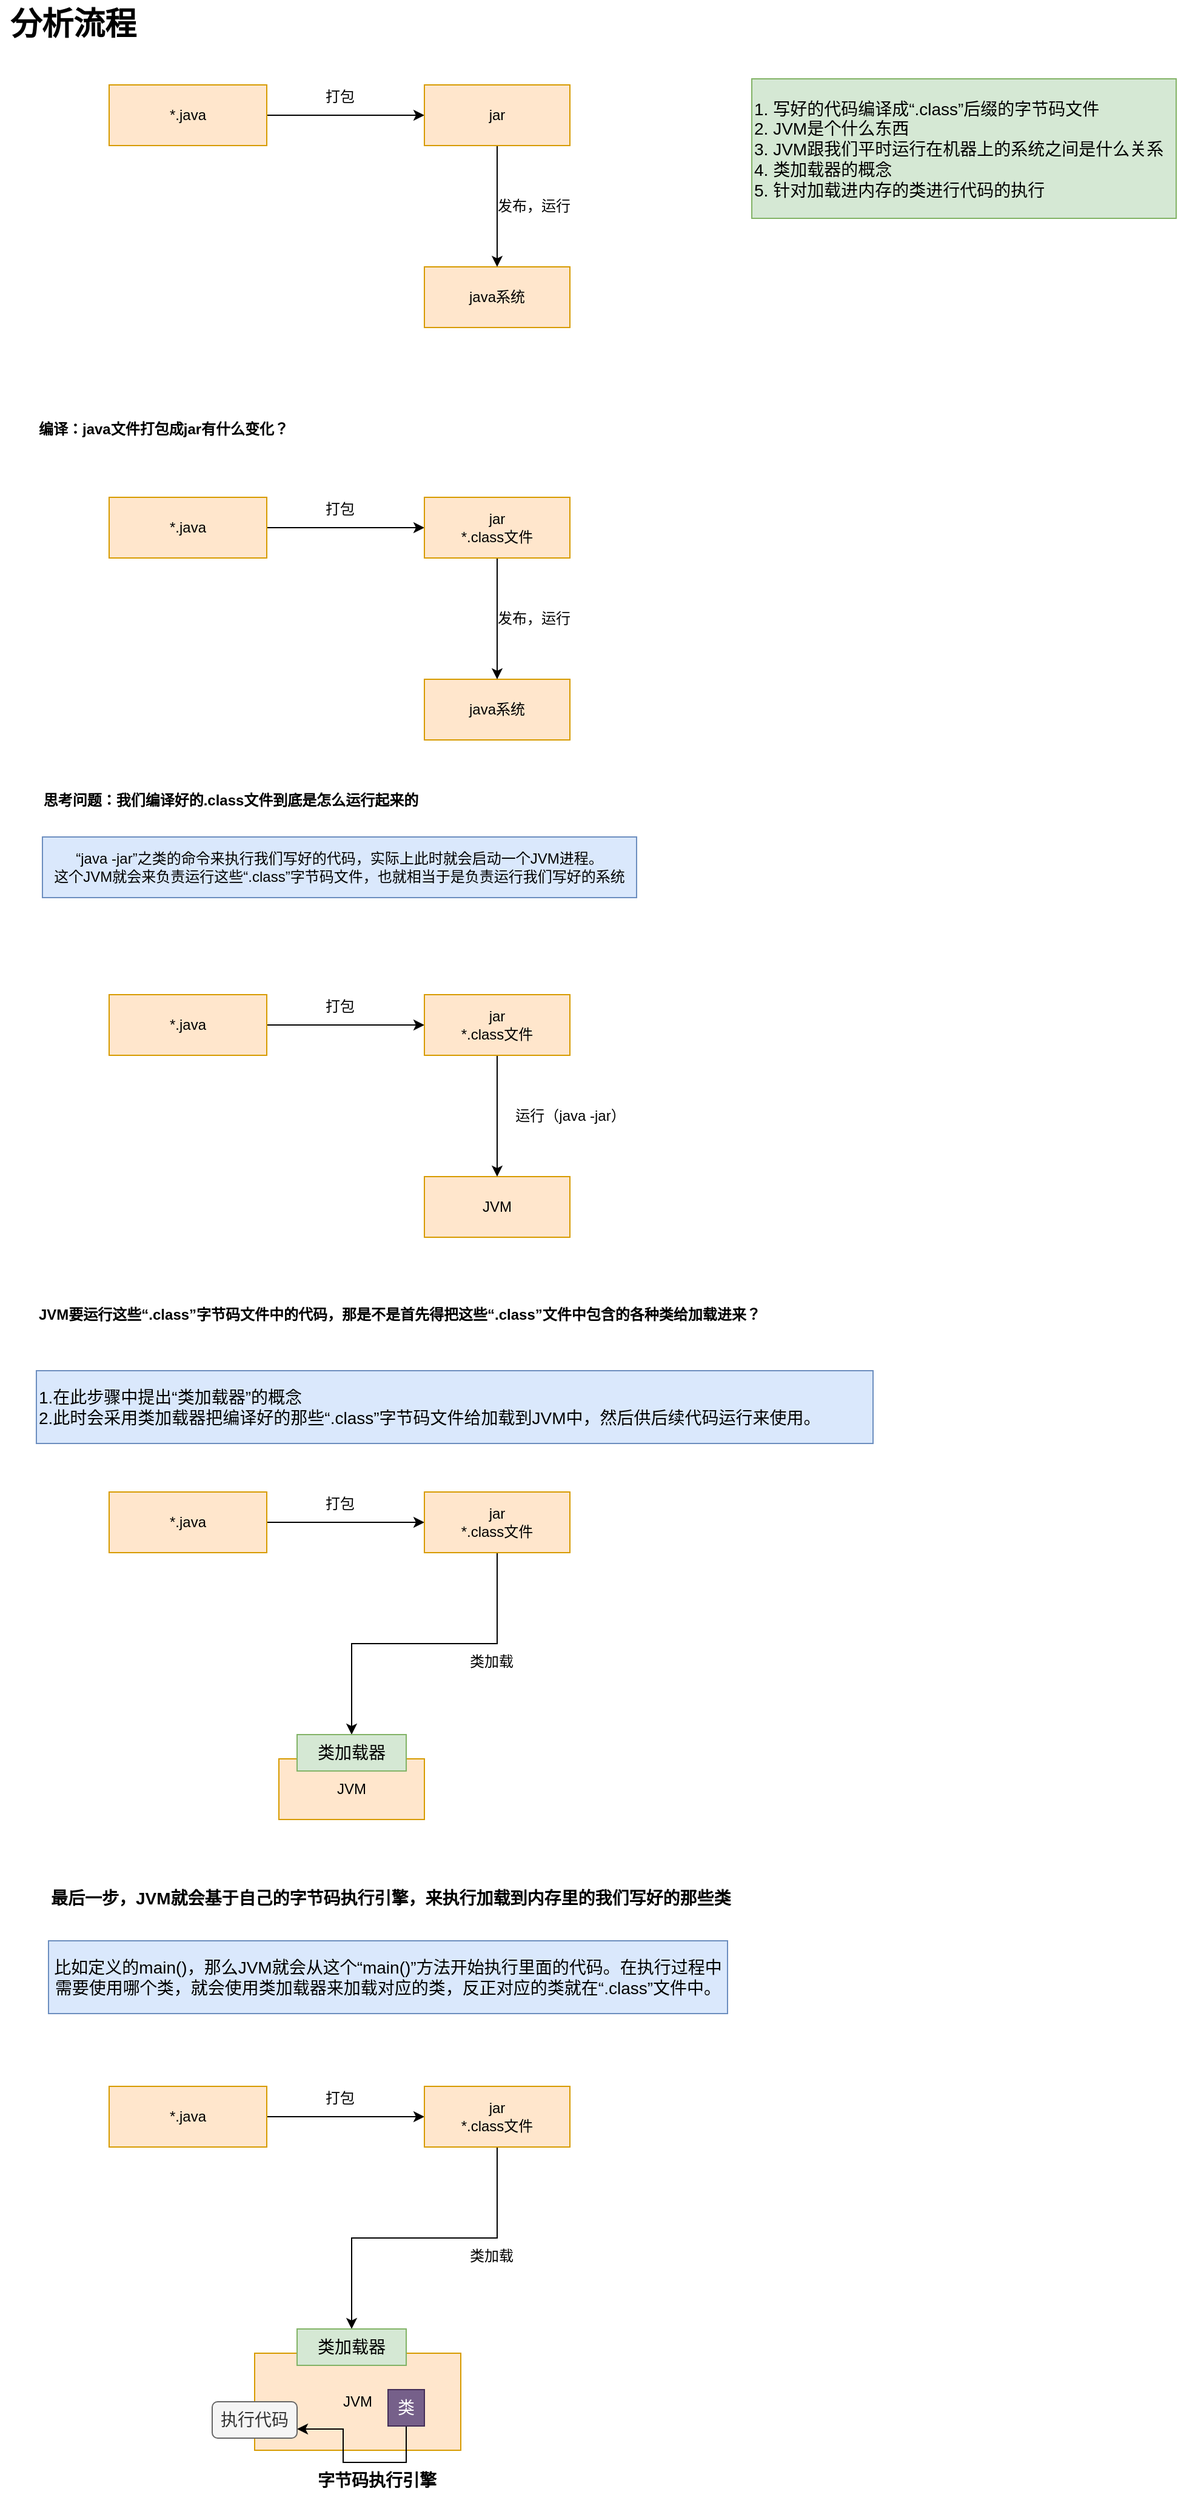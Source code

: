 <mxfile version="13.7.9" type="device" pages="4"><diagram id="r6cNdSwnpNZEXcIFl29W" name="Java代码到底是怎么运行起来的？ "><mxGraphModel dx="768" dy="482" grid="1" gridSize="10" guides="1" tooltips="1" connect="1" arrows="1" fold="1" page="1" pageScale="1" pageWidth="1200" pageHeight="16000" math="0" shadow="0"><root><mxCell id="DZrYeMOc39LdCohpln72-0"/><mxCell id="DZrYeMOc39LdCohpln72-1" parent="DZrYeMOc39LdCohpln72-0"/><mxCell id="vefZjzRBIJVXwCPQN2Xx-4" style="edgeStyle=orthogonalEdgeStyle;rounded=0;orthogonalLoop=1;jettySize=auto;html=1;exitX=1;exitY=0.5;exitDx=0;exitDy=0;entryX=0;entryY=0.5;entryDx=0;entryDy=0;" edge="1" parent="DZrYeMOc39LdCohpln72-1" source="vefZjzRBIJVXwCPQN2Xx-0" target="vefZjzRBIJVXwCPQN2Xx-3"><mxGeometry relative="1" as="geometry"/></mxCell><mxCell id="vefZjzRBIJVXwCPQN2Xx-0" value="*.java" style="rounded=0;whiteSpace=wrap;html=1;strokeColor=#d79b00;fillColor=#ffe6cc;" vertex="1" parent="DZrYeMOc39LdCohpln72-1"><mxGeometry x="180" y="150" width="130" height="50" as="geometry"/></mxCell><mxCell id="vefZjzRBIJVXwCPQN2Xx-1" value="java系统" style="rounded=0;whiteSpace=wrap;html=1;strokeColor=#d79b00;fillColor=#ffe6cc;" vertex="1" parent="DZrYeMOc39LdCohpln72-1"><mxGeometry x="440" y="300" width="120" height="50" as="geometry"/></mxCell><mxCell id="vefZjzRBIJVXwCPQN2Xx-5" style="edgeStyle=orthogonalEdgeStyle;rounded=0;orthogonalLoop=1;jettySize=auto;html=1;exitX=0.5;exitY=1;exitDx=0;exitDy=0;entryX=0.5;entryY=0;entryDx=0;entryDy=0;" edge="1" parent="DZrYeMOc39LdCohpln72-1" source="vefZjzRBIJVXwCPQN2Xx-3" target="vefZjzRBIJVXwCPQN2Xx-1"><mxGeometry relative="1" as="geometry"/></mxCell><mxCell id="vefZjzRBIJVXwCPQN2Xx-3" value="jar" style="rounded=0;whiteSpace=wrap;html=1;strokeColor=#d79b00;fillColor=#ffe6cc;" vertex="1" parent="DZrYeMOc39LdCohpln72-1"><mxGeometry x="440" y="150" width="120" height="50" as="geometry"/></mxCell><mxCell id="vefZjzRBIJVXwCPQN2Xx-6" value="打包" style="text;html=1;align=center;verticalAlign=middle;resizable=0;points=[];autosize=1;" vertex="1" parent="DZrYeMOc39LdCohpln72-1"><mxGeometry x="350" y="150" width="40" height="20" as="geometry"/></mxCell><mxCell id="vefZjzRBIJVXwCPQN2Xx-7" value="发布，运行" style="text;html=1;align=center;verticalAlign=middle;resizable=0;points=[];autosize=1;" vertex="1" parent="DZrYeMOc39LdCohpln72-1"><mxGeometry x="490" y="240" width="80" height="20" as="geometry"/></mxCell><mxCell id="vefZjzRBIJVXwCPQN2Xx-9" value="编译：java文件打包成jar有什么变化？" style="text;whiteSpace=wrap;html=1;fontStyle=1" vertex="1" parent="DZrYeMOc39LdCohpln72-1"><mxGeometry x="120" y="420" width="500" height="30" as="geometry"/></mxCell><mxCell id="vefZjzRBIJVXwCPQN2Xx-11" style="edgeStyle=orthogonalEdgeStyle;rounded=0;orthogonalLoop=1;jettySize=auto;html=1;exitX=1;exitY=0.5;exitDx=0;exitDy=0;entryX=0;entryY=0.5;entryDx=0;entryDy=0;" edge="1" parent="DZrYeMOc39LdCohpln72-1" source="vefZjzRBIJVXwCPQN2Xx-12" target="vefZjzRBIJVXwCPQN2Xx-15"><mxGeometry relative="1" as="geometry"/></mxCell><mxCell id="vefZjzRBIJVXwCPQN2Xx-12" value="*.java" style="rounded=0;whiteSpace=wrap;html=1;fillColor=#ffe6cc;strokeColor=#d79b00;" vertex="1" parent="DZrYeMOc39LdCohpln72-1"><mxGeometry x="180" y="490" width="130" height="50" as="geometry"/></mxCell><mxCell id="vefZjzRBIJVXwCPQN2Xx-13" value="java系统" style="rounded=0;whiteSpace=wrap;html=1;fillColor=#ffe6cc;strokeColor=#d79b00;" vertex="1" parent="DZrYeMOc39LdCohpln72-1"><mxGeometry x="440" y="640" width="120" height="50" as="geometry"/></mxCell><mxCell id="vefZjzRBIJVXwCPQN2Xx-14" style="edgeStyle=orthogonalEdgeStyle;rounded=0;orthogonalLoop=1;jettySize=auto;html=1;exitX=0.5;exitY=1;exitDx=0;exitDy=0;entryX=0.5;entryY=0;entryDx=0;entryDy=0;" edge="1" parent="DZrYeMOc39LdCohpln72-1" source="vefZjzRBIJVXwCPQN2Xx-15" target="vefZjzRBIJVXwCPQN2Xx-13"><mxGeometry relative="1" as="geometry"/></mxCell><mxCell id="vefZjzRBIJVXwCPQN2Xx-15" value="jar&lt;br&gt;*.class文件" style="rounded=0;whiteSpace=wrap;html=1;fillColor=#ffe6cc;strokeColor=#d79b00;" vertex="1" parent="DZrYeMOc39LdCohpln72-1"><mxGeometry x="440" y="490" width="120" height="50" as="geometry"/></mxCell><mxCell id="vefZjzRBIJVXwCPQN2Xx-16" value="打包" style="text;html=1;align=center;verticalAlign=middle;resizable=0;points=[];autosize=1;" vertex="1" parent="DZrYeMOc39LdCohpln72-1"><mxGeometry x="350" y="490" width="40" height="20" as="geometry"/></mxCell><mxCell id="vefZjzRBIJVXwCPQN2Xx-17" value="发布，运行" style="text;html=1;align=center;verticalAlign=middle;resizable=0;points=[];autosize=1;" vertex="1" parent="DZrYeMOc39LdCohpln72-1"><mxGeometry x="490" y="580" width="80" height="20" as="geometry"/></mxCell><mxCell id="vefZjzRBIJVXwCPQN2Xx-18" value="思考问题：我们编译好的.class文件到底是怎么运行起来的" style="text;html=1;align=center;verticalAlign=middle;resizable=0;points=[];autosize=1;fontStyle=1" vertex="1" parent="DZrYeMOc39LdCohpln72-1"><mxGeometry x="120" y="730" width="320" height="20" as="geometry"/></mxCell><mxCell id="vefZjzRBIJVXwCPQN2Xx-20" value="&lt;span style=&quot;text-align: left&quot;&gt;“java -jar”之类的命令来执行我们写好的代码，&lt;/span&gt;&lt;span&gt;实际上此时就会启动一个JVM进程。&lt;/span&gt;&lt;div style=&quot;text-align: left&quot;&gt;这个JVM就会来负责运行这些“.class”字节码文件，也就相当于是负责运行我们写好的系统&lt;/div&gt;" style="rounded=0;whiteSpace=wrap;html=1;fillColor=#dae8fc;strokeColor=#6c8ebf;" vertex="1" parent="DZrYeMOc39LdCohpln72-1"><mxGeometry x="125" y="770" width="490" height="50" as="geometry"/></mxCell><mxCell id="vefZjzRBIJVXwCPQN2Xx-21" style="edgeStyle=orthogonalEdgeStyle;rounded=0;orthogonalLoop=1;jettySize=auto;html=1;exitX=1;exitY=0.5;exitDx=0;exitDy=0;entryX=0;entryY=0.5;entryDx=0;entryDy=0;" edge="1" parent="DZrYeMOc39LdCohpln72-1" source="vefZjzRBIJVXwCPQN2Xx-22" target="vefZjzRBIJVXwCPQN2Xx-25"><mxGeometry relative="1" as="geometry"/></mxCell><mxCell id="vefZjzRBIJVXwCPQN2Xx-22" value="*.java" style="rounded=0;whiteSpace=wrap;html=1;fillColor=#ffe6cc;strokeColor=#d79b00;" vertex="1" parent="DZrYeMOc39LdCohpln72-1"><mxGeometry x="180" y="900" width="130" height="50" as="geometry"/></mxCell><mxCell id="vefZjzRBIJVXwCPQN2Xx-23" value="JVM" style="rounded=0;whiteSpace=wrap;html=1;fillColor=#ffe6cc;strokeColor=#d79b00;" vertex="1" parent="DZrYeMOc39LdCohpln72-1"><mxGeometry x="440" y="1050" width="120" height="50" as="geometry"/></mxCell><mxCell id="vefZjzRBIJVXwCPQN2Xx-24" style="edgeStyle=orthogonalEdgeStyle;rounded=0;orthogonalLoop=1;jettySize=auto;html=1;exitX=0.5;exitY=1;exitDx=0;exitDy=0;entryX=0.5;entryY=0;entryDx=0;entryDy=0;" edge="1" parent="DZrYeMOc39LdCohpln72-1" source="vefZjzRBIJVXwCPQN2Xx-25" target="vefZjzRBIJVXwCPQN2Xx-23"><mxGeometry relative="1" as="geometry"/></mxCell><mxCell id="vefZjzRBIJVXwCPQN2Xx-25" value="jar&lt;br&gt;*.class文件" style="rounded=0;whiteSpace=wrap;html=1;fillColor=#ffe6cc;strokeColor=#d79b00;" vertex="1" parent="DZrYeMOc39LdCohpln72-1"><mxGeometry x="440" y="900" width="120" height="50" as="geometry"/></mxCell><mxCell id="vefZjzRBIJVXwCPQN2Xx-26" value="打包" style="text;html=1;align=center;verticalAlign=middle;resizable=0;points=[];autosize=1;" vertex="1" parent="DZrYeMOc39LdCohpln72-1"><mxGeometry x="350" y="900" width="40" height="20" as="geometry"/></mxCell><mxCell id="vefZjzRBIJVXwCPQN2Xx-27" value="运行（java -jar）" style="text;html=1;align=center;verticalAlign=middle;resizable=0;points=[];autosize=1;" vertex="1" parent="DZrYeMOc39LdCohpln72-1"><mxGeometry x="505" y="990" width="110" height="20" as="geometry"/></mxCell><mxCell id="vefZjzRBIJVXwCPQN2Xx-28" value="JVM要运行这些“.class”字节码文件中的代码，那是不是首先得把这些“.class”文件中包含的各种类给加载进来？" style="text;whiteSpace=wrap;html=1;fontStyle=1" vertex="1" parent="DZrYeMOc39LdCohpln72-1"><mxGeometry x="120" y="1150" width="610" height="30" as="geometry"/></mxCell><mxCell id="vefZjzRBIJVXwCPQN2Xx-29" value="分析流程" style="text;html=1;align=center;verticalAlign=middle;resizable=0;points=[];autosize=1;fontStyle=1;fontSize=26;" vertex="1" parent="DZrYeMOc39LdCohpln72-1"><mxGeometry x="90" y="80" width="120" height="40" as="geometry"/></mxCell><mxCell id="vefZjzRBIJVXwCPQN2Xx-32" value="1.在此步骤中提出“类加载器”的概念&lt;br&gt;2.此时会采用类加载器把编译好的那些“.class”字节码文件给加载到JVM中，然后供后续代码运行来使用。" style="rounded=0;whiteSpace=wrap;html=1;fontSize=14;align=left;fillColor=#dae8fc;strokeColor=#6c8ebf;" vertex="1" parent="DZrYeMOc39LdCohpln72-1"><mxGeometry x="120" y="1210" width="690" height="60" as="geometry"/></mxCell><mxCell id="vefZjzRBIJVXwCPQN2Xx-33" style="edgeStyle=orthogonalEdgeStyle;rounded=0;orthogonalLoop=1;jettySize=auto;html=1;exitX=1;exitY=0.5;exitDx=0;exitDy=0;entryX=0;entryY=0.5;entryDx=0;entryDy=0;" edge="1" parent="DZrYeMOc39LdCohpln72-1" source="vefZjzRBIJVXwCPQN2Xx-34" target="vefZjzRBIJVXwCPQN2Xx-37"><mxGeometry relative="1" as="geometry"/></mxCell><mxCell id="vefZjzRBIJVXwCPQN2Xx-34" value="*.java" style="rounded=0;whiteSpace=wrap;html=1;fillColor=#ffe6cc;strokeColor=#d79b00;" vertex="1" parent="DZrYeMOc39LdCohpln72-1"><mxGeometry x="180" y="1310" width="130" height="50" as="geometry"/></mxCell><mxCell id="vefZjzRBIJVXwCPQN2Xx-35" value="JVM" style="rounded=0;whiteSpace=wrap;html=1;fillColor=#ffe6cc;strokeColor=#d79b00;" vertex="1" parent="DZrYeMOc39LdCohpln72-1"><mxGeometry x="320" y="1530" width="120" height="50" as="geometry"/></mxCell><mxCell id="vefZjzRBIJVXwCPQN2Xx-41" style="edgeStyle=orthogonalEdgeStyle;rounded=0;orthogonalLoop=1;jettySize=auto;html=1;exitX=0.5;exitY=1;exitDx=0;exitDy=0;fontSize=14;" edge="1" parent="DZrYeMOc39LdCohpln72-1" source="vefZjzRBIJVXwCPQN2Xx-37" target="vefZjzRBIJVXwCPQN2Xx-40"><mxGeometry relative="1" as="geometry"/></mxCell><mxCell id="vefZjzRBIJVXwCPQN2Xx-37" value="jar&lt;br&gt;*.class文件" style="rounded=0;whiteSpace=wrap;html=1;fillColor=#ffe6cc;strokeColor=#d79b00;" vertex="1" parent="DZrYeMOc39LdCohpln72-1"><mxGeometry x="440" y="1310" width="120" height="50" as="geometry"/></mxCell><mxCell id="vefZjzRBIJVXwCPQN2Xx-38" value="打包" style="text;html=1;align=center;verticalAlign=middle;resizable=0;points=[];autosize=1;" vertex="1" parent="DZrYeMOc39LdCohpln72-1"><mxGeometry x="350" y="1310" width="40" height="20" as="geometry"/></mxCell><mxCell id="vefZjzRBIJVXwCPQN2Xx-39" value="类加载" style="text;html=1;align=center;verticalAlign=middle;resizable=0;points=[];autosize=1;" vertex="1" parent="DZrYeMOc39LdCohpln72-1"><mxGeometry x="470" y="1440" width="50" height="20" as="geometry"/></mxCell><mxCell id="vefZjzRBIJVXwCPQN2Xx-40" value="类加载器" style="rounded=0;whiteSpace=wrap;html=1;fontSize=14;align=center;fillColor=#d5e8d4;strokeColor=#82b366;" vertex="1" parent="DZrYeMOc39LdCohpln72-1"><mxGeometry x="335" y="1510" width="90" height="30" as="geometry"/></mxCell><mxCell id="vefZjzRBIJVXwCPQN2Xx-42" value="最后一步，JVM就会基于自己的字节码执行引擎，来执行加载到内存里的我们写好的那些类" style="text;whiteSpace=wrap;html=1;fontSize=14;fontStyle=1" vertex="1" parent="DZrYeMOc39LdCohpln72-1"><mxGeometry x="130" y="1630" width="600" height="30" as="geometry"/></mxCell><mxCell id="vefZjzRBIJVXwCPQN2Xx-43" value="比如定义的main()，那么JVM就会从这个“main()”方法开始执行里面的代码。在执行过程中需要使用哪个类，就会使用类加载器来加载对应的类，反正对应的类就在“.class”文件中。" style="rounded=0;whiteSpace=wrap;html=1;fontSize=14;align=center;fillColor=#dae8fc;strokeColor=#6c8ebf;" vertex="1" parent="DZrYeMOc39LdCohpln72-1"><mxGeometry x="130" y="1680" width="560" height="60" as="geometry"/></mxCell><mxCell id="vefZjzRBIJVXwCPQN2Xx-44" style="edgeStyle=orthogonalEdgeStyle;rounded=0;orthogonalLoop=1;jettySize=auto;html=1;exitX=1;exitY=0.5;exitDx=0;exitDy=0;entryX=0;entryY=0.5;entryDx=0;entryDy=0;" edge="1" parent="DZrYeMOc39LdCohpln72-1" source="vefZjzRBIJVXwCPQN2Xx-45" target="vefZjzRBIJVXwCPQN2Xx-48"><mxGeometry relative="1" as="geometry"/></mxCell><mxCell id="vefZjzRBIJVXwCPQN2Xx-45" value="*.java" style="rounded=0;whiteSpace=wrap;html=1;fillColor=#ffe6cc;strokeColor=#d79b00;" vertex="1" parent="DZrYeMOc39LdCohpln72-1"><mxGeometry x="180" y="1800" width="130" height="50" as="geometry"/></mxCell><mxCell id="vefZjzRBIJVXwCPQN2Xx-46" value="JVM" style="rounded=0;whiteSpace=wrap;html=1;fillColor=#ffe6cc;strokeColor=#d79b00;" vertex="1" parent="DZrYeMOc39LdCohpln72-1"><mxGeometry x="300" y="2020" width="170" height="80" as="geometry"/></mxCell><mxCell id="vefZjzRBIJVXwCPQN2Xx-47" style="edgeStyle=orthogonalEdgeStyle;rounded=0;orthogonalLoop=1;jettySize=auto;html=1;exitX=0.5;exitY=1;exitDx=0;exitDy=0;fontSize=14;" edge="1" parent="DZrYeMOc39LdCohpln72-1" source="vefZjzRBIJVXwCPQN2Xx-48" target="vefZjzRBIJVXwCPQN2Xx-51"><mxGeometry relative="1" as="geometry"/></mxCell><mxCell id="vefZjzRBIJVXwCPQN2Xx-48" value="jar&lt;br&gt;*.class文件" style="rounded=0;whiteSpace=wrap;html=1;fillColor=#ffe6cc;strokeColor=#d79b00;" vertex="1" parent="DZrYeMOc39LdCohpln72-1"><mxGeometry x="440" y="1800" width="120" height="50" as="geometry"/></mxCell><mxCell id="vefZjzRBIJVXwCPQN2Xx-49" value="打包" style="text;html=1;align=center;verticalAlign=middle;resizable=0;points=[];autosize=1;" vertex="1" parent="DZrYeMOc39LdCohpln72-1"><mxGeometry x="350" y="1800" width="40" height="20" as="geometry"/></mxCell><mxCell id="vefZjzRBIJVXwCPQN2Xx-50" value="类加载" style="text;html=1;align=center;verticalAlign=middle;resizable=0;points=[];autosize=1;" vertex="1" parent="DZrYeMOc39LdCohpln72-1"><mxGeometry x="470" y="1930" width="50" height="20" as="geometry"/></mxCell><mxCell id="vefZjzRBIJVXwCPQN2Xx-51" value="类加载器" style="rounded=0;whiteSpace=wrap;html=1;fontSize=14;align=center;fillColor=#d5e8d4;strokeColor=#82b366;" vertex="1" parent="DZrYeMOc39LdCohpln72-1"><mxGeometry x="335" y="2000" width="90" height="30" as="geometry"/></mxCell><mxCell id="vefZjzRBIJVXwCPQN2Xx-54" style="edgeStyle=orthogonalEdgeStyle;rounded=0;orthogonalLoop=1;jettySize=auto;html=1;exitX=0.5;exitY=1;exitDx=0;exitDy=0;entryX=1;entryY=0.75;entryDx=0;entryDy=0;fontSize=14;" edge="1" parent="DZrYeMOc39LdCohpln72-1" source="vefZjzRBIJVXwCPQN2Xx-52" target="vefZjzRBIJVXwCPQN2Xx-53"><mxGeometry relative="1" as="geometry"><Array as="points"><mxPoint x="425" y="2110"/><mxPoint x="373" y="2110"/><mxPoint x="373" y="2083"/></Array></mxGeometry></mxCell><mxCell id="vefZjzRBIJVXwCPQN2Xx-52" value="类" style="whiteSpace=wrap;html=1;aspect=fixed;fontSize=14;align=center;fillColor=#76608a;strokeColor=#432D57;fontColor=#ffffff;" vertex="1" parent="DZrYeMOc39LdCohpln72-1"><mxGeometry x="410" y="2050" width="30" height="30" as="geometry"/></mxCell><mxCell id="vefZjzRBIJVXwCPQN2Xx-53" value="执行代码" style="rounded=1;whiteSpace=wrap;html=1;fontSize=14;align=center;fillColor=#f5f5f5;strokeColor=#666666;fontColor=#333333;" vertex="1" parent="DZrYeMOc39LdCohpln72-1"><mxGeometry x="265" y="2060" width="70" height="30" as="geometry"/></mxCell><mxCell id="vefZjzRBIJVXwCPQN2Xx-55" value="&lt;div&gt;1. 写好的代码编译成“.class”后缀的字节码文件&lt;/div&gt;&lt;div&gt;2. JVM是个什么东西&lt;/div&gt;&lt;div&gt;3. JVM跟我们平时运行在机器上的系统之间是什么关系&lt;/div&gt;&lt;div&gt;4. 类加载器的概念&lt;/div&gt;&lt;div&gt;5. 针对加载进内存的类进行代码的执行&lt;/div&gt;" style="rounded=0;whiteSpace=wrap;html=1;fontSize=14;align=left;fillColor=#d5e8d4;strokeColor=#82b366;" vertex="1" parent="DZrYeMOc39LdCohpln72-1"><mxGeometry x="710" y="145" width="350" height="115" as="geometry"/></mxCell><mxCell id="vefZjzRBIJVXwCPQN2Xx-56" value="字节码执行引擎" style="text;whiteSpace=wrap;html=1;fontSize=14;fontStyle=1" vertex="1" parent="DZrYeMOc39LdCohpln72-1"><mxGeometry x="350" y="2110" width="110" height="30" as="geometry"/></mxCell></root></mxGraphModel></diagram><diagram id="3aApAak5GDWoj8zhj2S_" name="对于JVM 类加载机制的猛烈炮火"><mxGraphModel dx="768" dy="482" grid="1" gridSize="10" guides="1" tooltips="1" connect="1" arrows="1" fold="1" page="1" pageScale="1" pageWidth="1200" pageHeight="16000" math="0" shadow="0"><root><mxCell id="ZD6TggzYqQPtbFJ90SKR-0"/><mxCell id="ZD6TggzYqQPtbFJ90SKR-1" parent="ZD6TggzYqQPtbFJ90SKR-0"/><mxCell id="OfWnU9AVZLDY9mKUnYqO-0" style="edgeStyle=orthogonalEdgeStyle;rounded=0;orthogonalLoop=1;jettySize=auto;html=1;exitX=1;exitY=0.5;exitDx=0;exitDy=0;entryX=0;entryY=0.5;entryDx=0;entryDy=0;" edge="1" parent="ZD6TggzYqQPtbFJ90SKR-1" source="OfWnU9AVZLDY9mKUnYqO-1" target="OfWnU9AVZLDY9mKUnYqO-4"><mxGeometry relative="1" as="geometry"/></mxCell><mxCell id="OfWnU9AVZLDY9mKUnYqO-1" value="*.java" style="rounded=0;whiteSpace=wrap;html=1;fillColor=#ffe6cc;strokeColor=#d79b00;" vertex="1" parent="ZD6TggzYqQPtbFJ90SKR-1"><mxGeometry x="250" y="1450" width="130" height="50" as="geometry"/></mxCell><mxCell id="OfWnU9AVZLDY9mKUnYqO-2" value="JVM" style="rounded=0;whiteSpace=wrap;html=1;fillColor=#ffe6cc;strokeColor=#d79b00;" vertex="1" parent="ZD6TggzYqQPtbFJ90SKR-1"><mxGeometry x="370" y="1670" width="170" height="80" as="geometry"/></mxCell><mxCell id="OfWnU9AVZLDY9mKUnYqO-3" style="edgeStyle=orthogonalEdgeStyle;rounded=0;orthogonalLoop=1;jettySize=auto;html=1;exitX=0.5;exitY=1;exitDx=0;exitDy=0;fontSize=14;" edge="1" parent="ZD6TggzYqQPtbFJ90SKR-1" source="OfWnU9AVZLDY9mKUnYqO-4" target="OfWnU9AVZLDY9mKUnYqO-7"><mxGeometry relative="1" as="geometry"/></mxCell><mxCell id="OfWnU9AVZLDY9mKUnYqO-4" value="jar&lt;br&gt;*.class文件" style="rounded=0;whiteSpace=wrap;html=1;fillColor=#ffe6cc;strokeColor=#d79b00;" vertex="1" parent="ZD6TggzYqQPtbFJ90SKR-1"><mxGeometry x="510" y="1450" width="120" height="50" as="geometry"/></mxCell><mxCell id="OfWnU9AVZLDY9mKUnYqO-5" value="打包" style="text;html=1;align=center;verticalAlign=middle;resizable=0;points=[];autosize=1;" vertex="1" parent="ZD6TggzYqQPtbFJ90SKR-1"><mxGeometry x="420" y="1450" width="40" height="20" as="geometry"/></mxCell><mxCell id="OfWnU9AVZLDY9mKUnYqO-6" value="类加载" style="text;html=1;align=center;verticalAlign=middle;resizable=0;points=[];autosize=1;" vertex="1" parent="ZD6TggzYqQPtbFJ90SKR-1"><mxGeometry x="540" y="1580" width="50" height="20" as="geometry"/></mxCell><mxCell id="OfWnU9AVZLDY9mKUnYqO-7" value="类加载器" style="rounded=0;whiteSpace=wrap;html=1;fontSize=14;align=center;fillColor=#d5e8d4;strokeColor=#82b366;" vertex="1" parent="ZD6TggzYqQPtbFJ90SKR-1"><mxGeometry x="405" y="1650" width="90" height="30" as="geometry"/></mxCell><mxCell id="OfWnU9AVZLDY9mKUnYqO-8" style="edgeStyle=orthogonalEdgeStyle;rounded=0;orthogonalLoop=1;jettySize=auto;html=1;exitX=0.5;exitY=1;exitDx=0;exitDy=0;entryX=1;entryY=0.75;entryDx=0;entryDy=0;fontSize=14;" edge="1" parent="ZD6TggzYqQPtbFJ90SKR-1" source="OfWnU9AVZLDY9mKUnYqO-9" target="OfWnU9AVZLDY9mKUnYqO-10"><mxGeometry relative="1" as="geometry"><Array as="points"><mxPoint x="495" y="1760"/><mxPoint x="443" y="1760"/><mxPoint x="443" y="1733"/></Array></mxGeometry></mxCell><mxCell id="OfWnU9AVZLDY9mKUnYqO-9" value="类" style="whiteSpace=wrap;html=1;aspect=fixed;fontSize=14;align=center;fillColor=#76608a;strokeColor=#432D57;fontColor=#ffffff;" vertex="1" parent="ZD6TggzYqQPtbFJ90SKR-1"><mxGeometry x="480" y="1700" width="30" height="30" as="geometry"/></mxCell><mxCell id="OfWnU9AVZLDY9mKUnYqO-10" value="执行代码" style="rounded=1;whiteSpace=wrap;html=1;fontSize=14;align=center;fillColor=#f5f5f5;strokeColor=#666666;fontColor=#333333;" vertex="1" parent="ZD6TggzYqQPtbFJ90SKR-1"><mxGeometry x="335" y="1710" width="70" height="30" as="geometry"/></mxCell><mxCell id="OfWnU9AVZLDY9mKUnYqO-11" value="字节码执行引擎" style="text;whiteSpace=wrap;html=1;fontSize=14;fontStyle=1" vertex="1" parent="ZD6TggzYqQPtbFJ90SKR-1"><mxGeometry x="420" y="1760" width="110" height="30" as="geometry"/></mxCell><mxCell id="OfWnU9AVZLDY9mKUnYqO-24" value="上节分析可知：.java文件是通过下面流程运行的&amp;nbsp;" style="text;html=1;align=center;verticalAlign=middle;resizable=0;points=[];autosize=1;fontSize=14;fontStyle=1" vertex="1" parent="ZD6TggzYqQPtbFJ90SKR-1"><mxGeometry x="30" y="1380" width="320" height="20" as="geometry"/></mxCell><mxCell id="OfWnU9AVZLDY9mKUnYqO-25" value="看看JVM的类加载机制到底是怎么样的？" style="text;whiteSpace=wrap;html=1;fontSize=14;fontStyle=1;fillColor=#e1d5e7;strokeColor=#9673a6;" vertex="1" parent="ZD6TggzYqQPtbFJ90SKR-1"><mxGeometry x="80" y="1830" width="280" height="30" as="geometry"/></mxCell><mxCell id="OfWnU9AVZLDY9mKUnYqO-26" value="1. JVM在什么情况下会加载一个类？" style="text;whiteSpace=wrap;html=1;fontSize=14;fontStyle=1;fillColor=#e1d5e7;strokeColor=#9673a6;" vertex="1" parent="ZD6TggzYqQPtbFJ90SKR-1"><mxGeometry x="80" y="1900" width="240" height="30" as="geometry"/></mxCell><mxCell id="OfWnU9AVZLDY9mKUnYqO-27" value="一个类从加载到使用，一般会经历下面的这个过程：加载 -&amp;gt; 验证 -&amp;gt; 准备 -&amp;gt; 解析 -&amp;gt; 初始化 -&amp;gt; 使用 -&amp;gt; 卸载" style="text;whiteSpace=wrap;html=1;fontSize=14;fontStyle=1" vertex="1" parent="ZD6TggzYqQPtbFJ90SKR-1"><mxGeometry x="170" y="1940" width="710" height="40" as="geometry"/></mxCell><mxCell id="OfWnU9AVZLDY9mKUnYqO-28" value="当我们的代码使用到一个类的时候，类加载器就会把它加载到JVM中，如下这样一段代码的加载流程为：" style="rounded=0;whiteSpace=wrap;html=1;fontSize=14;align=left;fillColor=#dae8fc;strokeColor=#6c8ebf;" vertex="1" parent="ZD6TggzYqQPtbFJ90SKR-1"><mxGeometry x="90" y="1990" width="460" height="40" as="geometry"/></mxCell><mxCell id="OfWnU9AVZLDY9mKUnYqO-29" value="class kafka{&lt;br&gt;&amp;nbsp; &amp;nbsp; main(){&lt;br&gt;&amp;nbsp; &amp;nbsp; &amp;nbsp; &amp;nbsp;ReplicaManager&amp;nbsp; r = new&amp;nbsp;ReplicaManager()&lt;br&gt;&amp;nbsp; &amp;nbsp;}&lt;br&gt;}" style="rounded=0;whiteSpace=wrap;html=1;fontSize=14;align=left;fillColor=#fff2cc;strokeColor=#d6b656;" vertex="1" parent="ZD6TggzYqQPtbFJ90SKR-1"><mxGeometry x="88" y="2050" width="342" height="90" as="geometry"/></mxCell><mxCell id="OfWnU9AVZLDY9mKUnYqO-34" style="edgeStyle=orthogonalEdgeStyle;rounded=0;orthogonalLoop=1;jettySize=auto;html=1;exitX=1;exitY=0.5;exitDx=0;exitDy=0;entryX=0.5;entryY=0;entryDx=0;entryDy=0;fontSize=14;" edge="1" parent="ZD6TggzYqQPtbFJ90SKR-1" source="OfWnU9AVZLDY9mKUnYqO-30" target="OfWnU9AVZLDY9mKUnYqO-31"><mxGeometry relative="1" as="geometry"/></mxCell><mxCell id="OfWnU9AVZLDY9mKUnYqO-35" style="edgeStyle=orthogonalEdgeStyle;rounded=0;orthogonalLoop=1;jettySize=auto;html=1;exitX=0.5;exitY=1;exitDx=0;exitDy=0;entryX=0;entryY=0.5;entryDx=0;entryDy=0;fontSize=14;" edge="1" parent="ZD6TggzYqQPtbFJ90SKR-1" source="OfWnU9AVZLDY9mKUnYqO-30" target="OfWnU9AVZLDY9mKUnYqO-32"><mxGeometry relative="1" as="geometry"/></mxCell><mxCell id="OfWnU9AVZLDY9mKUnYqO-30" value="kafka.class" style="rounded=0;whiteSpace=wrap;html=1;fontSize=14;align=center;fillColor=#d5e8d4;strokeColor=#82b366;" vertex="1" parent="ZD6TggzYqQPtbFJ90SKR-1"><mxGeometry x="130" y="2250" width="100" height="40" as="geometry"/></mxCell><mxCell id="OfWnU9AVZLDY9mKUnYqO-33" style="edgeStyle=orthogonalEdgeStyle;rounded=0;orthogonalLoop=1;jettySize=auto;html=1;exitX=0.5;exitY=1;exitDx=0;exitDy=0;entryX=1;entryY=0.5;entryDx=0;entryDy=0;fontSize=14;" edge="1" parent="ZD6TggzYqQPtbFJ90SKR-1" source="OfWnU9AVZLDY9mKUnYqO-31" target="OfWnU9AVZLDY9mKUnYqO-32"><mxGeometry relative="1" as="geometry"/></mxCell><mxCell id="OfWnU9AVZLDY9mKUnYqO-31" value="ReplicaManager.class" style="rounded=0;whiteSpace=wrap;html=1;fontSize=14;align=center;fillColor=#d5e8d4;strokeColor=#82b366;" vertex="1" parent="ZD6TggzYqQPtbFJ90SKR-1"><mxGeometry x="397.5" y="2320" width="155" height="40" as="geometry"/></mxCell><mxCell id="OfWnU9AVZLDY9mKUnYqO-32" value="JVM" style="whiteSpace=wrap;html=1;aspect=fixed;fontSize=14;align=center;fillColor=#f8cecc;strokeColor=#b85450;" vertex="1" parent="ZD6TggzYqQPtbFJ90SKR-1"><mxGeometry x="240" y="2390" width="70" height="70" as="geometry"/></mxCell><mxCell id="OfWnU9AVZLDY9mKUnYqO-36" value="类加载" style="text;html=1;align=center;verticalAlign=middle;resizable=0;points=[];autosize=1;fontSize=14;" vertex="1" parent="ZD6TggzYqQPtbFJ90SKR-1"><mxGeometry x="180" y="2340" width="60" height="20" as="geometry"/></mxCell><mxCell id="OfWnU9AVZLDY9mKUnYqO-37" value="使用" style="text;html=1;align=center;verticalAlign=middle;resizable=0;points=[];autosize=1;fontSize=14;" vertex="1" parent="ZD6TggzYqQPtbFJ90SKR-1"><mxGeometry x="360" y="2250" width="40" height="20" as="geometry"/></mxCell><mxCell id="OfWnU9AVZLDY9mKUnYqO-38" value="类加载" style="text;html=1;align=center;verticalAlign=middle;resizable=0;points=[];autosize=1;fontSize=14;" vertex="1" parent="ZD6TggzYqQPtbFJ90SKR-1"><mxGeometry x="370" y="2400" width="60" height="20" as="geometry"/></mxCell><mxCell id="OfWnU9AVZLDY9mKUnYqO-39" value="首先代码中包含“main()”方法的主类一定会在JVM进程启动之后被加载到内存，开始执行你的“main()”方法中的代码，接着遇到你使用了别的类，比如“ReplicaManager”，此时就会从对应的“.class”字节码文件加载对应的类到内存里来。" style="text;whiteSpace=wrap;html=1;fontSize=14;fillColor=#dae8fc;strokeColor=#6c8ebf;" vertex="1" parent="ZD6TggzYqQPtbFJ90SKR-1"><mxGeometry x="100" y="2490" width="620" height="60" as="geometry"/></mxCell><mxCell id="OfWnU9AVZLDY9mKUnYqO-40" value="从实用角度出发，来看看验证、准备和初始化的过程" style="rounded=0;whiteSpace=wrap;html=1;fontSize=14;align=center;fillColor=#e1d5e7;strokeColor=#9673a6;" vertex="1" parent="ZD6TggzYqQPtbFJ90SKR-1"><mxGeometry x="100" y="2630" width="400" height="40" as="geometry"/></mxCell><mxCell id="OfWnU9AVZLDY9mKUnYqO-41" style="edgeStyle=orthogonalEdgeStyle;rounded=0;orthogonalLoop=1;jettySize=auto;html=1;exitX=1;exitY=0.5;exitDx=0;exitDy=0;entryX=0.5;entryY=0;entryDx=0;entryDy=0;fontSize=14;" edge="1" parent="ZD6TggzYqQPtbFJ90SKR-1" source="OfWnU9AVZLDY9mKUnYqO-43" target="OfWnU9AVZLDY9mKUnYqO-45"><mxGeometry relative="1" as="geometry"/></mxCell><mxCell id="OfWnU9AVZLDY9mKUnYqO-59" style="edgeStyle=orthogonalEdgeStyle;rounded=0;orthogonalLoop=1;jettySize=auto;html=1;exitX=0.5;exitY=1;exitDx=0;exitDy=0;entryX=0.5;entryY=0;entryDx=0;entryDy=0;fontSize=14;" edge="1" parent="ZD6TggzYqQPtbFJ90SKR-1" source="OfWnU9AVZLDY9mKUnYqO-43" target="OfWnU9AVZLDY9mKUnYqO-51"><mxGeometry relative="1" as="geometry"/></mxCell><mxCell id="OfWnU9AVZLDY9mKUnYqO-43" value="kafka.class" style="rounded=0;whiteSpace=wrap;html=1;fontSize=14;align=center;fillColor=#d5e8d4;strokeColor=#82b366;" vertex="1" parent="ZD6TggzYqQPtbFJ90SKR-1"><mxGeometry x="103.75" y="2690" width="100" height="40" as="geometry"/></mxCell><mxCell id="OfWnU9AVZLDY9mKUnYqO-63" style="edgeStyle=orthogonalEdgeStyle;rounded=0;orthogonalLoop=1;jettySize=auto;html=1;exitX=0.5;exitY=1;exitDx=0;exitDy=0;entryX=0.5;entryY=0;entryDx=0;entryDy=0;fontSize=14;" edge="1" parent="ZD6TggzYqQPtbFJ90SKR-1" source="OfWnU9AVZLDY9mKUnYqO-45" target="OfWnU9AVZLDY9mKUnYqO-55"><mxGeometry relative="1" as="geometry"/></mxCell><mxCell id="OfWnU9AVZLDY9mKUnYqO-45" value="ReplicaManager.class" style="rounded=0;whiteSpace=wrap;html=1;fontSize=14;align=center;fillColor=#d5e8d4;strokeColor=#82b366;" vertex="1" parent="ZD6TggzYqQPtbFJ90SKR-1"><mxGeometry x="371.25" y="2760" width="155" height="40" as="geometry"/></mxCell><mxCell id="OfWnU9AVZLDY9mKUnYqO-46" value="JVM" style="whiteSpace=wrap;html=1;aspect=fixed;fontSize=14;align=center;fillColor=#f8cecc;strokeColor=#b85450;" vertex="1" parent="ZD6TggzYqQPtbFJ90SKR-1"><mxGeometry x="220.25" y="3020" width="70" height="70" as="geometry"/></mxCell><mxCell id="OfWnU9AVZLDY9mKUnYqO-47" value="类加载" style="text;html=1;align=center;verticalAlign=middle;resizable=0;points=[];autosize=1;fontSize=14;" vertex="1" parent="ZD6TggzYqQPtbFJ90SKR-1"><mxGeometry x="156.25" y="2760" width="60" height="20" as="geometry"/></mxCell><mxCell id="OfWnU9AVZLDY9mKUnYqO-48" value="使用" style="text;html=1;align=center;verticalAlign=middle;resizable=0;points=[];autosize=1;fontSize=14;" vertex="1" parent="ZD6TggzYqQPtbFJ90SKR-1"><mxGeometry x="333.75" y="2690" width="40" height="20" as="geometry"/></mxCell><mxCell id="OfWnU9AVZLDY9mKUnYqO-49" value="类加载" style="text;html=1;align=center;verticalAlign=middle;resizable=0;points=[];autosize=1;fontSize=14;" vertex="1" parent="ZD6TggzYqQPtbFJ90SKR-1"><mxGeometry x="386.25" y="2830" width="60" height="20" as="geometry"/></mxCell><mxCell id="OfWnU9AVZLDY9mKUnYqO-60" style="edgeStyle=orthogonalEdgeStyle;rounded=0;orthogonalLoop=1;jettySize=auto;html=1;exitX=0.5;exitY=1;exitDx=0;exitDy=0;fontSize=14;" edge="1" parent="ZD6TggzYqQPtbFJ90SKR-1" source="OfWnU9AVZLDY9mKUnYqO-51" target="OfWnU9AVZLDY9mKUnYqO-52"><mxGeometry relative="1" as="geometry"/></mxCell><mxCell id="OfWnU9AVZLDY9mKUnYqO-51" value="验证" style="rounded=0;whiteSpace=wrap;html=1;fontSize=14;align=center;fillColor=#fff2cc;strokeColor=#d6b656;" vertex="1" parent="ZD6TggzYqQPtbFJ90SKR-1"><mxGeometry x="106.25" y="2860" width="50" height="30" as="geometry"/></mxCell><mxCell id="OfWnU9AVZLDY9mKUnYqO-61" style="edgeStyle=orthogonalEdgeStyle;rounded=0;orthogonalLoop=1;jettySize=auto;html=1;exitX=0.5;exitY=1;exitDx=0;exitDy=0;entryX=0.5;entryY=0;entryDx=0;entryDy=0;fontSize=14;" edge="1" parent="ZD6TggzYqQPtbFJ90SKR-1" source="OfWnU9AVZLDY9mKUnYqO-52" target="OfWnU9AVZLDY9mKUnYqO-53"><mxGeometry relative="1" as="geometry"/></mxCell><mxCell id="OfWnU9AVZLDY9mKUnYqO-52" value="准备" style="rounded=0;whiteSpace=wrap;html=1;fontSize=14;align=center;strokeColor=#d6b656;fillColor=#fff2cc;" vertex="1" parent="ZD6TggzYqQPtbFJ90SKR-1"><mxGeometry x="106.25" y="2930" width="50" height="30" as="geometry"/></mxCell><mxCell id="OfWnU9AVZLDY9mKUnYqO-62" style="edgeStyle=orthogonalEdgeStyle;rounded=0;orthogonalLoop=1;jettySize=auto;html=1;exitX=0.5;exitY=1;exitDx=0;exitDy=0;entryX=0;entryY=0.5;entryDx=0;entryDy=0;fontSize=14;" edge="1" parent="ZD6TggzYqQPtbFJ90SKR-1" source="OfWnU9AVZLDY9mKUnYqO-53" target="OfWnU9AVZLDY9mKUnYqO-46"><mxGeometry relative="1" as="geometry"/></mxCell><mxCell id="OfWnU9AVZLDY9mKUnYqO-53" value="解析" style="rounded=0;whiteSpace=wrap;html=1;fontSize=14;align=center;strokeColor=#d6b656;fillColor=#fff2cc;" vertex="1" parent="ZD6TggzYqQPtbFJ90SKR-1"><mxGeometry x="106.25" y="3000" width="50" height="30" as="geometry"/></mxCell><mxCell id="OfWnU9AVZLDY9mKUnYqO-64" style="edgeStyle=orthogonalEdgeStyle;rounded=0;orthogonalLoop=1;jettySize=auto;html=1;exitX=0.5;exitY=1;exitDx=0;exitDy=0;entryX=0.5;entryY=0;entryDx=0;entryDy=0;fontSize=14;" edge="1" parent="ZD6TggzYqQPtbFJ90SKR-1" source="OfWnU9AVZLDY9mKUnYqO-55" target="OfWnU9AVZLDY9mKUnYqO-56"><mxGeometry relative="1" as="geometry"/></mxCell><mxCell id="OfWnU9AVZLDY9mKUnYqO-55" value="验证" style="rounded=0;whiteSpace=wrap;html=1;fontSize=14;align=center;strokeColor=#d6b656;fillColor=#fff2cc;" vertex="1" parent="ZD6TggzYqQPtbFJ90SKR-1"><mxGeometry x="436.25" y="2870" width="50" height="30" as="geometry"/></mxCell><mxCell id="OfWnU9AVZLDY9mKUnYqO-65" style="edgeStyle=orthogonalEdgeStyle;rounded=0;orthogonalLoop=1;jettySize=auto;html=1;exitX=0.5;exitY=1;exitDx=0;exitDy=0;entryX=0.5;entryY=0;entryDx=0;entryDy=0;fontSize=14;" edge="1" parent="ZD6TggzYqQPtbFJ90SKR-1" source="OfWnU9AVZLDY9mKUnYqO-56" target="OfWnU9AVZLDY9mKUnYqO-57"><mxGeometry relative="1" as="geometry"/></mxCell><mxCell id="OfWnU9AVZLDY9mKUnYqO-56" value="准备" style="rounded=0;whiteSpace=wrap;html=1;fontSize=14;align=center;strokeColor=#d6b656;fillColor=#fff2cc;" vertex="1" parent="ZD6TggzYqQPtbFJ90SKR-1"><mxGeometry x="436.25" y="2940" width="50" height="30" as="geometry"/></mxCell><mxCell id="OfWnU9AVZLDY9mKUnYqO-66" style="edgeStyle=orthogonalEdgeStyle;rounded=0;orthogonalLoop=1;jettySize=auto;html=1;exitX=0.5;exitY=1;exitDx=0;exitDy=0;entryX=1;entryY=0.5;entryDx=0;entryDy=0;fontSize=14;" edge="1" parent="ZD6TggzYqQPtbFJ90SKR-1" source="OfWnU9AVZLDY9mKUnYqO-57" target="OfWnU9AVZLDY9mKUnYqO-46"><mxGeometry relative="1" as="geometry"/></mxCell><mxCell id="OfWnU9AVZLDY9mKUnYqO-57" value="解析" style="rounded=0;whiteSpace=wrap;html=1;fontSize=14;align=center;strokeColor=#d6b656;fillColor=#fff2cc;" vertex="1" parent="ZD6TggzYqQPtbFJ90SKR-1"><mxGeometry x="436.25" y="3000" width="50" height="30" as="geometry"/></mxCell><mxCell id="OfWnU9AVZLDY9mKUnYqO-67" value="验证阶段：校验你加载进来的“.class”文件中的内容，是否符合指定的规范。" style="text;html=1;align=center;verticalAlign=middle;resizable=0;points=[];autosize=1;fontSize=14;fillColor=#fff2cc;strokeColor=#d6b656;" vertex="1" parent="ZD6TggzYqQPtbFJ90SKR-1"><mxGeometry x="580" y="2740" width="480" height="20" as="geometry"/></mxCell><mxCell id="OfWnU9AVZLDY9mKUnYqO-68" value="准备阶段：&lt;span&gt;类分配一定的内存空间&lt;/span&gt;&lt;span&gt;然后给他里面的类变量（也就是static修饰的变量）分配内存空间，来一个默认的初始值&lt;/span&gt;&lt;span&gt;&lt;br&gt;&lt;/span&gt;" style="text;html=1;align=left;verticalAlign=middle;resizable=0;points=[];autosize=1;fontSize=14;fillColor=#fff2cc;strokeColor=#d6b656;" vertex="1" parent="ZD6TggzYqQPtbFJ90SKR-1"><mxGeometry x="580" y="2800" width="760" height="20" as="geometry"/></mxCell><mxCell id="OfWnU9AVZLDY9mKUnYqO-69" value="例如：static int&amp;nbsp;flushInterval,在准备阶段给class分配空间后，会给static变量初始值0" style="rounded=0;whiteSpace=wrap;html=1;fontSize=14;align=left;fillColor=#f8cecc;strokeColor=#b85450;" vertex="1" parent="ZD6TggzYqQPtbFJ90SKR-1"><mxGeometry x="580" y="2860" width="540" height="30" as="geometry"/></mxCell><mxCell id="OfWnU9AVZLDY9mKUnYqO-70" value="解析阶段：符号引用替换为直接引用的过程" style="text;html=1;align=center;verticalAlign=middle;resizable=0;points=[];autosize=1;fontSize=14;fillColor=#fff2cc;strokeColor=#d6b656;" vertex="1" parent="ZD6TggzYqQPtbFJ90SKR-1"><mxGeometry x="580" y="2920" width="280" height="20" as="geometry"/></mxCell><mxCell id="OfWnU9AVZLDY9mKUnYqO-71" value="“准备阶段”因为这个阶段是给加载进来的类分配好了内存空间，类变量也分配好了内存空间，并且给了默认的初始值" style="text;whiteSpace=wrap;html=1;fontSize=14;fillColor=#d80073;strokeColor=#A50040;fontColor=#ffffff;" vertex="1" parent="ZD6TggzYqQPtbFJ90SKR-1"><mxGeometry x="580" y="2980" width="720" height="30" as="geometry"/></mxCell><mxCell id="OfWnU9AVZLDY9mKUnYqO-72" value="核心阶段：初始化，&lt;span&gt;在初始化阶段，就会正式执行我们的类初始化的&lt;/span&gt;&lt;span&gt;代码&lt;/span&gt;&lt;span&gt;&lt;br&gt;&lt;/span&gt;" style="text;whiteSpace=wrap;html=1;fontSize=14;fillColor=#e1d5e7;strokeColor=#9673a6;" vertex="1" parent="ZD6TggzYqQPtbFJ90SKR-1"><mxGeometry x="108.13" y="3160" width="481.87" height="30" as="geometry"/></mxCell><mxCell id="OfWnU9AVZLDY9mKUnYqO-73" value="&lt;pre style=&quot;font-size: 9pt;&quot;&gt;&lt;span style=&quot;color: #000080 ; font-weight: bold&quot;&gt;static int &lt;/span&gt;&lt;span style=&quot;color: #660e7a ; font-style: italic&quot;&gt;a &lt;/span&gt;;&lt;br&gt;&lt;span style=&quot;color: #000080 ; font-weight: bold&quot;&gt;static &lt;/span&gt;{&lt;br&gt;    &lt;span style=&quot;color: #660e7a ; font-style: italic&quot;&gt;a &lt;/span&gt;=&lt;span style=&quot;color: #0000ff&quot;&gt;1&lt;/span&gt;;&lt;br&gt;}&lt;/pre&gt;" style="rounded=0;whiteSpace=wrap;html=1;fontSize=14;align=left;fillColor=#fff2cc;strokeColor=#d6b656;labelBackgroundColor=#FFE6CC;" vertex="1" parent="ZD6TggzYqQPtbFJ90SKR-1"><mxGeometry x="110" y="3240" width="330" height="90" as="geometry"/></mxCell><mxCell id="OfWnU9AVZLDY9mKUnYqO-74" value="准备阶段和初始化阶段的区别:&lt;br&gt;准备：开辟内存，初始值=0&lt;br&gt;初始化：执行静态代码块和静态变量都会在这阶段执行赋值a=1" style="text;html=1;strokeColor=none;fillColor=none;align=left;verticalAlign=middle;whiteSpace=wrap;rounded=0;labelBackgroundColor=none;fontSize=14;fontStyle=0" vertex="1" parent="ZD6TggzYqQPtbFJ90SKR-1"><mxGeometry x="526" y="3250" width="424" height="70" as="geometry"/></mxCell><mxCell id="OfWnU9AVZLDY9mKUnYqO-75" value="什么时候会初始化一个类？" style="text;whiteSpace=wrap;html=1;fontSize=14;fontStyle=1" vertex="1" parent="ZD6TggzYqQPtbFJ90SKR-1"><mxGeometry x="110" y="3390" width="190" height="30" as="geometry"/></mxCell><mxCell id="OfWnU9AVZLDY9mKUnYqO-76" value="1.&lt;span&gt;比如“new ReplicaManager()”来实例化类的对象了，此时就会触发类的加载到初始化的全过程，把这个&lt;/span&gt;&lt;span&gt;类准备好，然后再实例化一个对象出来；&lt;br&gt;&lt;/span&gt;&lt;span&gt;2.或者是包含“main()”方法的主类，必须是立马初始化的。&lt;br&gt;&lt;/span&gt;&lt;span style=&quot;text-align: center&quot;&gt;3.规则:是如果初始化一个类的时候，发现他的父类还没初始化，那么必须先初始化他的父类&lt;/span&gt;&lt;span&gt;&lt;br&gt;&lt;/span&gt;" style="rounded=0;whiteSpace=wrap;html=1;labelBackgroundColor=none;fontSize=14;align=left;fillColor=#dae8fc;strokeColor=#6c8ebf;" vertex="1" parent="ZD6TggzYqQPtbFJ90SKR-1"><mxGeometry x="109.5" y="3430" width="681" height="89" as="geometry"/></mxCell><mxCell id="OfWnU9AVZLDY9mKUnYqO-78" style="edgeStyle=orthogonalEdgeStyle;rounded=0;orthogonalLoop=1;jettySize=auto;html=1;exitX=1;exitY=0.5;exitDx=0;exitDy=0;entryX=0.5;entryY=0;entryDx=0;entryDy=0;fontSize=14;" edge="1" parent="ZD6TggzYqQPtbFJ90SKR-1" source="OfWnU9AVZLDY9mKUnYqO-80" target="OfWnU9AVZLDY9mKUnYqO-82"><mxGeometry relative="1" as="geometry"/></mxCell><mxCell id="OfWnU9AVZLDY9mKUnYqO-79" style="edgeStyle=orthogonalEdgeStyle;rounded=0;orthogonalLoop=1;jettySize=auto;html=1;exitX=0.5;exitY=1;exitDx=0;exitDy=0;entryX=0.5;entryY=0;entryDx=0;entryDy=0;fontSize=14;" edge="1" parent="ZD6TggzYqQPtbFJ90SKR-1" source="OfWnU9AVZLDY9mKUnYqO-80" target="OfWnU9AVZLDY9mKUnYqO-88"><mxGeometry relative="1" as="geometry"/></mxCell><mxCell id="OfWnU9AVZLDY9mKUnYqO-80" value="kafka.class" style="rounded=0;whiteSpace=wrap;html=1;fontSize=14;align=center;fillColor=#d5e8d4;strokeColor=#82b366;" vertex="1" parent="ZD6TggzYqQPtbFJ90SKR-1"><mxGeometry x="110" y="3570" width="100" height="40" as="geometry"/></mxCell><mxCell id="OfWnU9AVZLDY9mKUnYqO-81" style="edgeStyle=orthogonalEdgeStyle;rounded=0;orthogonalLoop=1;jettySize=auto;html=1;exitX=0.5;exitY=1;exitDx=0;exitDy=0;entryX=0.5;entryY=0;entryDx=0;entryDy=0;fontSize=14;" edge="1" parent="ZD6TggzYqQPtbFJ90SKR-1" source="OfWnU9AVZLDY9mKUnYqO-82" target="OfWnU9AVZLDY9mKUnYqO-94"><mxGeometry relative="1" as="geometry"/></mxCell><mxCell id="OfWnU9AVZLDY9mKUnYqO-82" value="ReplicaManager.class" style="rounded=0;whiteSpace=wrap;html=1;fontSize=14;align=center;fillColor=#d5e8d4;strokeColor=#82b366;" vertex="1" parent="ZD6TggzYqQPtbFJ90SKR-1"><mxGeometry x="377.5" y="3640" width="155" height="40" as="geometry"/></mxCell><mxCell id="OfWnU9AVZLDY9mKUnYqO-83" value="JVM" style="whiteSpace=wrap;html=1;aspect=fixed;fontSize=14;align=center;fillColor=#f8cecc;strokeColor=#b85450;" vertex="1" parent="ZD6TggzYqQPtbFJ90SKR-1"><mxGeometry x="230" y="3870" width="110" height="110" as="geometry"/></mxCell><mxCell id="OfWnU9AVZLDY9mKUnYqO-84" value="类加载" style="text;html=1;align=center;verticalAlign=middle;resizable=0;points=[];autosize=1;fontSize=14;" vertex="1" parent="ZD6TggzYqQPtbFJ90SKR-1"><mxGeometry x="162.5" y="3640" width="60" height="20" as="geometry"/></mxCell><mxCell id="OfWnU9AVZLDY9mKUnYqO-85" value="使用" style="text;html=1;align=center;verticalAlign=middle;resizable=0;points=[];autosize=1;fontSize=14;" vertex="1" parent="ZD6TggzYqQPtbFJ90SKR-1"><mxGeometry x="340" y="3570" width="40" height="20" as="geometry"/></mxCell><mxCell id="OfWnU9AVZLDY9mKUnYqO-86" value="类加载" style="text;html=1;align=center;verticalAlign=middle;resizable=0;points=[];autosize=1;fontSize=14;" vertex="1" parent="ZD6TggzYqQPtbFJ90SKR-1"><mxGeometry x="392.5" y="3710" width="60" height="20" as="geometry"/></mxCell><mxCell id="OfWnU9AVZLDY9mKUnYqO-87" style="edgeStyle=orthogonalEdgeStyle;rounded=0;orthogonalLoop=1;jettySize=auto;html=1;exitX=0.5;exitY=1;exitDx=0;exitDy=0;fontSize=14;" edge="1" parent="ZD6TggzYqQPtbFJ90SKR-1" source="OfWnU9AVZLDY9mKUnYqO-88" target="OfWnU9AVZLDY9mKUnYqO-90"><mxGeometry relative="1" as="geometry"/></mxCell><mxCell id="OfWnU9AVZLDY9mKUnYqO-88" value="验证" style="rounded=0;whiteSpace=wrap;html=1;fontSize=14;align=center;fillColor=#fff2cc;strokeColor=#d6b656;" vertex="1" parent="ZD6TggzYqQPtbFJ90SKR-1"><mxGeometry x="88" y="3700" width="50" height="30" as="geometry"/></mxCell><mxCell id="OfWnU9AVZLDY9mKUnYqO-89" style="edgeStyle=orthogonalEdgeStyle;rounded=0;orthogonalLoop=1;jettySize=auto;html=1;exitX=0.5;exitY=1;exitDx=0;exitDy=0;entryX=0.5;entryY=0;entryDx=0;entryDy=0;fontSize=14;" edge="1" parent="ZD6TggzYqQPtbFJ90SKR-1" source="OfWnU9AVZLDY9mKUnYqO-90" target="OfWnU9AVZLDY9mKUnYqO-92"><mxGeometry relative="1" as="geometry"/></mxCell><mxCell id="OfWnU9AVZLDY9mKUnYqO-90" value="准备" style="rounded=0;whiteSpace=wrap;html=1;fontSize=14;align=center;strokeColor=#d6b656;fillColor=#fff2cc;" vertex="1" parent="ZD6TggzYqQPtbFJ90SKR-1"><mxGeometry x="166.25" y="3750" width="50" height="30" as="geometry"/></mxCell><mxCell id="OfWnU9AVZLDY9mKUnYqO-105" style="edgeStyle=orthogonalEdgeStyle;rounded=0;orthogonalLoop=1;jettySize=auto;html=1;exitX=1;exitY=0.5;exitDx=0;exitDy=0;entryX=0;entryY=0.5;entryDx=0;entryDy=0;fontSize=14;" edge="1" parent="ZD6TggzYqQPtbFJ90SKR-1" source="OfWnU9AVZLDY9mKUnYqO-92" target="OfWnU9AVZLDY9mKUnYqO-101"><mxGeometry relative="1" as="geometry"/></mxCell><mxCell id="OfWnU9AVZLDY9mKUnYqO-92" value="解析" style="rounded=0;whiteSpace=wrap;html=1;fontSize=14;align=center;strokeColor=#d6b656;fillColor=#fff2cc;" vertex="1" parent="ZD6TggzYqQPtbFJ90SKR-1"><mxGeometry x="80" y="3820" width="50" height="30" as="geometry"/></mxCell><mxCell id="OfWnU9AVZLDY9mKUnYqO-93" style="edgeStyle=orthogonalEdgeStyle;rounded=0;orthogonalLoop=1;jettySize=auto;html=1;exitX=0.5;exitY=1;exitDx=0;exitDy=0;entryX=0.5;entryY=0;entryDx=0;entryDy=0;fontSize=14;" edge="1" parent="ZD6TggzYqQPtbFJ90SKR-1" source="OfWnU9AVZLDY9mKUnYqO-94" target="OfWnU9AVZLDY9mKUnYqO-96"><mxGeometry relative="1" as="geometry"/></mxCell><mxCell id="OfWnU9AVZLDY9mKUnYqO-94" value="验证" style="rounded=0;whiteSpace=wrap;html=1;fontSize=14;align=center;strokeColor=#d6b656;fillColor=#fff2cc;" vertex="1" parent="ZD6TggzYqQPtbFJ90SKR-1"><mxGeometry x="355" y="3710" width="50" height="30" as="geometry"/></mxCell><mxCell id="OfWnU9AVZLDY9mKUnYqO-95" style="edgeStyle=orthogonalEdgeStyle;rounded=0;orthogonalLoop=1;jettySize=auto;html=1;exitX=0.5;exitY=1;exitDx=0;exitDy=0;entryX=0.5;entryY=0;entryDx=0;entryDy=0;fontSize=14;" edge="1" parent="ZD6TggzYqQPtbFJ90SKR-1" source="OfWnU9AVZLDY9mKUnYqO-96" target="OfWnU9AVZLDY9mKUnYqO-98"><mxGeometry relative="1" as="geometry"/></mxCell><mxCell id="OfWnU9AVZLDY9mKUnYqO-96" value="准备" style="rounded=0;whiteSpace=wrap;html=1;fontSize=14;align=center;strokeColor=#d6b656;fillColor=#fff2cc;" vertex="1" parent="ZD6TggzYqQPtbFJ90SKR-1"><mxGeometry x="442.5" y="3760" width="50" height="30" as="geometry"/></mxCell><mxCell id="OfWnU9AVZLDY9mKUnYqO-103" style="edgeStyle=orthogonalEdgeStyle;rounded=0;orthogonalLoop=1;jettySize=auto;html=1;exitX=0.5;exitY=1;exitDx=0;exitDy=0;entryX=0;entryY=0.5;entryDx=0;entryDy=0;fontSize=14;" edge="1" parent="ZD6TggzYqQPtbFJ90SKR-1" source="OfWnU9AVZLDY9mKUnYqO-98" target="OfWnU9AVZLDY9mKUnYqO-102"><mxGeometry relative="1" as="geometry"/></mxCell><mxCell id="OfWnU9AVZLDY9mKUnYqO-98" value="解析" style="rounded=0;whiteSpace=wrap;html=1;fontSize=14;align=center;strokeColor=#d6b656;fillColor=#fff2cc;" vertex="1" parent="ZD6TggzYqQPtbFJ90SKR-1"><mxGeometry x="360" y="3810" width="50" height="30" as="geometry"/></mxCell><mxCell id="OfWnU9AVZLDY9mKUnYqO-99" value="kafka" style="rounded=0;whiteSpace=wrap;html=1;fontSize=14;align=center;fillColor=#d5e8d4;strokeColor=#82b366;" vertex="1" parent="ZD6TggzYqQPtbFJ90SKR-1"><mxGeometry x="235.25" y="3930" width="40" height="50" as="geometry"/></mxCell><mxCell id="OfWnU9AVZLDY9mKUnYqO-100" value="ReplicaManager" style="rounded=0;whiteSpace=wrap;html=1;fontSize=14;align=center;fillColor=#d5e8d4;strokeColor=#82b366;" vertex="1" parent="ZD6TggzYqQPtbFJ90SKR-1"><mxGeometry x="268.75" y="3870" width="81.25" height="40" as="geometry"/></mxCell><mxCell id="OfWnU9AVZLDY9mKUnYqO-106" style="edgeStyle=orthogonalEdgeStyle;rounded=0;orthogonalLoop=1;jettySize=auto;html=1;exitX=0.5;exitY=1;exitDx=0;exitDy=0;entryX=0;entryY=0.5;entryDx=0;entryDy=0;fontSize=14;" edge="1" parent="ZD6TggzYqQPtbFJ90SKR-1" source="OfWnU9AVZLDY9mKUnYqO-101" target="OfWnU9AVZLDY9mKUnYqO-83"><mxGeometry relative="1" as="geometry"/></mxCell><mxCell id="OfWnU9AVZLDY9mKUnYqO-101" value="初始化" style="rounded=0;whiteSpace=wrap;html=1;fontSize=14;align=center;strokeColor=#d6b656;fillColor=#fff2cc;" vertex="1" parent="ZD6TggzYqQPtbFJ90SKR-1"><mxGeometry x="156.25" y="3820" width="50" height="30" as="geometry"/></mxCell><mxCell id="OfWnU9AVZLDY9mKUnYqO-104" style="edgeStyle=orthogonalEdgeStyle;rounded=0;orthogonalLoop=1;jettySize=auto;html=1;exitX=0.5;exitY=1;exitDx=0;exitDy=0;entryX=1;entryY=0.5;entryDx=0;entryDy=0;fontSize=14;" edge="1" parent="ZD6TggzYqQPtbFJ90SKR-1" source="OfWnU9AVZLDY9mKUnYqO-102" target="OfWnU9AVZLDY9mKUnYqO-83"><mxGeometry relative="1" as="geometry"/></mxCell><mxCell id="OfWnU9AVZLDY9mKUnYqO-102" value="初始化" style="rounded=0;whiteSpace=wrap;html=1;fontSize=14;align=center;strokeColor=#d6b656;fillColor=#fff2cc;" vertex="1" parent="ZD6TggzYqQPtbFJ90SKR-1"><mxGeometry x="442.5" y="3840" width="50" height="30" as="geometry"/></mxCell><mxCell id="OfWnU9AVZLDY9mKUnYqO-107" value="类加载器" style="text;whiteSpace=wrap;html=1;fontSize=14;fontStyle=1" vertex="1" parent="ZD6TggzYqQPtbFJ90SKR-1"><mxGeometry x="88.75" y="4030" width="180" height="30" as="geometry"/></mxCell><mxCell id="OfWnU9AVZLDY9mKUnYqO-108" value="（1）启动类加载器&lt;br&gt;&amp;nbsp; &amp;nbsp; &amp;nbsp; &amp;nbsp; &amp;nbsp; Bootstrap ClassLoader，他主要是负责加载我们在机器上安装的Java目录下的核心类的。&lt;br&gt;&amp;nbsp; &amp;nbsp; &amp;nbsp; &amp;nbsp; &amp;nbsp; JVM启动，那么首先就会依托启动类加载器，去加载你的Java安装目录下的“lib”目录中的核心类库。&lt;br&gt;（2）扩展类加载器&lt;br&gt;&amp;nbsp; &amp;nbsp; &amp;nbsp; &amp;nbsp; &amp;nbsp; Extension ClassLoader，这个类加载器其实也是类似的，就是你的Java安装目录下，有一个“lib\ext”目录&lt;br&gt;&amp;nbsp; &amp;nbsp; &amp;nbsp; &amp;nbsp; &amp;nbsp;&amp;nbsp;JVM一旦启动，是不是也得从Java安装目录下，加载这个“lib\ext”目录中的类？&lt;br&gt;（3）应用程序类加载器&lt;br&gt;&amp;nbsp; &amp;nbsp; &amp;nbsp; &amp;nbsp; &amp;nbsp; Application ClassLoader，这类加载器就负责去加载“ClassPath”环境变量所指定的路径中的类&lt;br&gt;&amp;nbsp; &amp;nbsp; &amp;nbsp; &amp;nbsp; &amp;nbsp;&amp;nbsp;加载写好的Java代码吧，这个类加载器就负责加载你写好的那些类到内存里。&lt;br&gt;（4）自定义类加载器&lt;br&gt;&amp;nbsp; &amp;nbsp; &amp;nbsp; &amp;nbsp; &amp;nbsp; 自定义类加载器，去根据你自己的需求加载你的类。" style="text;whiteSpace=wrap;html=1;fontSize=14;fillColor=#f5f5f5;strokeColor=#666666;fontColor=#333333;" vertex="1" parent="ZD6TggzYqQPtbFJ90SKR-1"><mxGeometry x="85" y="4080" width="715" height="200" as="geometry"/></mxCell><mxCell id="OfWnU9AVZLDY9mKUnYqO-109" value="&lt;span style=&quot;color: rgb(0 , 0 , 0) ; font-family: &amp;#34;helvetica&amp;#34; ; font-size: 14px ; font-style: normal ; font-weight: 700 ; letter-spacing: normal ; text-align: left ; text-indent: 0px ; text-transform: none ; word-spacing: 0px ; background-color: rgb(248 , 249 , 250) ; display: inline ; float: none&quot;&gt;双亲委派机制：&lt;/span&gt;&lt;span&gt;&lt;font face=&quot;helvetica&quot;&gt;&lt;b&gt;JVM的类加载器是有亲子层级结构的，就是说启动类加载器是最上层的，扩展类加载器在第二层，第三层是应用程序类加载器，最后一&lt;/b&gt;&lt;/font&gt;&lt;/span&gt;&lt;b style=&quot;font-family: &amp;#34;helvetica&amp;#34;&quot;&gt;层是自定义类加载器。&lt;/b&gt;&lt;span&gt;&lt;font face=&quot;helvetica&quot;&gt;&lt;b&gt;&lt;br&gt;&lt;/b&gt;&lt;/font&gt;&lt;/span&gt;" style="text;whiteSpace=wrap;html=1;fontSize=14;" vertex="1" parent="ZD6TggzYqQPtbFJ90SKR-1"><mxGeometry x="90" y="4322" width="650" height="48" as="geometry"/></mxCell><mxCell id="OfWnU9AVZLDY9mKUnYqO-115" style="edgeStyle=orthogonalEdgeStyle;rounded=0;orthogonalLoop=1;jettySize=auto;html=1;exitX=0.5;exitY=1;exitDx=0;exitDy=0;entryX=0.5;entryY=0;entryDx=0;entryDy=0;fontSize=14;" edge="1" parent="ZD6TggzYqQPtbFJ90SKR-1" source="OfWnU9AVZLDY9mKUnYqO-110" target="OfWnU9AVZLDY9mKUnYqO-111"><mxGeometry relative="1" as="geometry"/></mxCell><mxCell id="OfWnU9AVZLDY9mKUnYqO-110" value="启动类加载器" style="rounded=0;whiteSpace=wrap;html=1;labelBackgroundColor=none;fontSize=14;align=center;fillColor=#fff2cc;strokeColor=#d6b656;" vertex="1" parent="ZD6TggzYqQPtbFJ90SKR-1"><mxGeometry x="290" y="4410" width="140" height="40" as="geometry"/></mxCell><mxCell id="OfWnU9AVZLDY9mKUnYqO-116" style="edgeStyle=orthogonalEdgeStyle;rounded=0;orthogonalLoop=1;jettySize=auto;html=1;exitX=0.5;exitY=1;exitDx=0;exitDy=0;entryX=0.5;entryY=0;entryDx=0;entryDy=0;fontSize=14;" edge="1" parent="ZD6TggzYqQPtbFJ90SKR-1" source="OfWnU9AVZLDY9mKUnYqO-111" target="OfWnU9AVZLDY9mKUnYqO-112"><mxGeometry relative="1" as="geometry"/></mxCell><mxCell id="OfWnU9AVZLDY9mKUnYqO-111" value="扩展类加载器" style="rounded=0;whiteSpace=wrap;html=1;labelBackgroundColor=none;fontSize=14;align=center;fillColor=#fff2cc;strokeColor=#d6b656;" vertex="1" parent="ZD6TggzYqQPtbFJ90SKR-1"><mxGeometry x="290.25" y="4520" width="140" height="40" as="geometry"/></mxCell><mxCell id="OfWnU9AVZLDY9mKUnYqO-117" style="edgeStyle=orthogonalEdgeStyle;rounded=0;orthogonalLoop=1;jettySize=auto;html=1;exitX=0;exitY=0.5;exitDx=0;exitDy=0;entryX=0.5;entryY=0;entryDx=0;entryDy=0;fontSize=14;" edge="1" parent="ZD6TggzYqQPtbFJ90SKR-1" source="OfWnU9AVZLDY9mKUnYqO-112" target="OfWnU9AVZLDY9mKUnYqO-113"><mxGeometry relative="1" as="geometry"/></mxCell><mxCell id="OfWnU9AVZLDY9mKUnYqO-121" style="edgeStyle=orthogonalEdgeStyle;rounded=0;orthogonalLoop=1;jettySize=auto;html=1;exitX=1;exitY=0.5;exitDx=0;exitDy=0;entryX=0.5;entryY=0;entryDx=0;entryDy=0;fontSize=14;" edge="1" parent="ZD6TggzYqQPtbFJ90SKR-1" source="OfWnU9AVZLDY9mKUnYqO-112" target="OfWnU9AVZLDY9mKUnYqO-114"><mxGeometry relative="1" as="geometry"/></mxCell><mxCell id="OfWnU9AVZLDY9mKUnYqO-112" value="应用程序类加载器" style="rounded=0;whiteSpace=wrap;html=1;labelBackgroundColor=none;fontSize=14;align=center;strokeColor=#d6b656;fillColor=#fff2cc;" vertex="1" parent="ZD6TggzYqQPtbFJ90SKR-1"><mxGeometry x="290.25" y="4630" width="140" height="40" as="geometry"/></mxCell><mxCell id="OfWnU9AVZLDY9mKUnYqO-113" value="应用程序类加载器" style="rounded=0;whiteSpace=wrap;html=1;labelBackgroundColor=none;fontSize=14;align=center;strokeColor=#d6b656;fillColor=#fff2cc;" vertex="1" parent="ZD6TggzYqQPtbFJ90SKR-1"><mxGeometry x="185.25" y="4770" width="140" height="40" as="geometry"/></mxCell><mxCell id="OfWnU9AVZLDY9mKUnYqO-114" value="应用程序类加载器" style="rounded=0;whiteSpace=wrap;html=1;labelBackgroundColor=none;fontSize=14;align=center;strokeColor=#d6b656;fillColor=#fff2cc;" vertex="1" parent="ZD6TggzYqQPtbFJ90SKR-1"><mxGeometry x="397.5" y="4770" width="140" height="40" as="geometry"/></mxCell><mxCell id="OfWnU9AVZLDY9mKUnYqO-122" value="基于这个亲子层级结构，就有一个双亲委派的机制&lt;br&gt;（1）什么意思呢？&lt;br&gt;&lt;div&gt;应用程序类加载器需要加载一个类，他首先会委派给自己的父类加载器去加载，最终传导到顶层的类加载器去加载&lt;/div&gt;&lt;div&gt;但是如果父类加载器在自己负责加载的范围内，没找到这个类，那么就会下推加载权利给自己的子类加载器。&lt;/div&gt;&lt;div&gt;（2）ReplicaManager 类为例，&lt;/div&gt;&lt;div&gt;JVM需要加载ReplicaManager这个类，首先application类加载器会问父加载器&amp;lt;扩展类加载器&amp;gt;，而扩展类加载器会再问&amp;lt;启动类加载器&amp;gt;，如果启动类加载器找不到会让扩展类加载器去加载，如果扩展类加载器找不到会让程序加载器来加载&lt;/div&gt;" style="text;whiteSpace=wrap;html=1;fontSize=14;fillColor=#e1d5e7;strokeColor=#9673a6;" vertex="1" parent="ZD6TggzYqQPtbFJ90SKR-1"><mxGeometry x="135" y="4850" width="705" height="150" as="geometry"/></mxCell><mxCell id="OfWnU9AVZLDY9mKUnYqO-124" value="类加载器的双亲委派模型" style="text;whiteSpace=wrap;html=1;fontSize=14;" vertex="1" parent="ZD6TggzYqQPtbFJ90SKR-1"><mxGeometry x="138" y="5050" width="190" height="30" as="geometry"/></mxCell><mxCell id="OfWnU9AVZLDY9mKUnYqO-125" style="edgeStyle=orthogonalEdgeStyle;rounded=0;orthogonalLoop=1;jettySize=auto;html=1;exitX=1;exitY=0.5;exitDx=0;exitDy=0;entryX=0.5;entryY=0;entryDx=0;entryDy=0;fontSize=14;" edge="1" parent="ZD6TggzYqQPtbFJ90SKR-1" source="OfWnU9AVZLDY9mKUnYqO-127" target="OfWnU9AVZLDY9mKUnYqO-129"><mxGeometry relative="1" as="geometry"/></mxCell><mxCell id="OfWnU9AVZLDY9mKUnYqO-126" style="edgeStyle=orthogonalEdgeStyle;rounded=0;orthogonalLoop=1;jettySize=auto;html=1;exitX=0.5;exitY=1;exitDx=0;exitDy=0;entryX=0.5;entryY=0;entryDx=0;entryDy=0;fontSize=14;" edge="1" parent="ZD6TggzYqQPtbFJ90SKR-1" source="OfWnU9AVZLDY9mKUnYqO-127" target="OfWnU9AVZLDY9mKUnYqO-135"><mxGeometry relative="1" as="geometry"/></mxCell><mxCell id="OfWnU9AVZLDY9mKUnYqO-127" value="kafka.class" style="rounded=0;whiteSpace=wrap;html=1;fontSize=14;align=center;fillColor=#d5e8d4;strokeColor=#82b366;" vertex="1" parent="ZD6TggzYqQPtbFJ90SKR-1"><mxGeometry x="173.75" y="5110" width="100" height="40" as="geometry"/></mxCell><mxCell id="OfWnU9AVZLDY9mKUnYqO-128" style="edgeStyle=orthogonalEdgeStyle;rounded=0;orthogonalLoop=1;jettySize=auto;html=1;exitX=0.5;exitY=1;exitDx=0;exitDy=0;entryX=0.5;entryY=0;entryDx=0;entryDy=0;fontSize=14;" edge="1" parent="ZD6TggzYqQPtbFJ90SKR-1" source="OfWnU9AVZLDY9mKUnYqO-129" target="OfWnU9AVZLDY9mKUnYqO-141"><mxGeometry relative="1" as="geometry"/></mxCell><mxCell id="OfWnU9AVZLDY9mKUnYqO-129" value="ReplicaManager.class" style="rounded=0;whiteSpace=wrap;html=1;fontSize=14;align=center;fillColor=#d5e8d4;strokeColor=#82b366;" vertex="1" parent="ZD6TggzYqQPtbFJ90SKR-1"><mxGeometry x="441.25" y="5180" width="155" height="40" as="geometry"/></mxCell><mxCell id="OfWnU9AVZLDY9mKUnYqO-130" value="JVM" style="whiteSpace=wrap;html=1;aspect=fixed;fontSize=14;align=center;fillColor=#f8cecc;strokeColor=#b85450;" vertex="1" parent="ZD6TggzYqQPtbFJ90SKR-1"><mxGeometry x="270" y="5410" width="190" height="190" as="geometry"/></mxCell><mxCell id="OfWnU9AVZLDY9mKUnYqO-131" value="类加载" style="text;html=1;align=center;verticalAlign=middle;resizable=0;points=[];autosize=1;fontSize=14;" vertex="1" parent="ZD6TggzYqQPtbFJ90SKR-1"><mxGeometry x="226.25" y="5180" width="60" height="20" as="geometry"/></mxCell><mxCell id="OfWnU9AVZLDY9mKUnYqO-132" value="使用" style="text;html=1;align=center;verticalAlign=middle;resizable=0;points=[];autosize=1;fontSize=14;" vertex="1" parent="ZD6TggzYqQPtbFJ90SKR-1"><mxGeometry x="403.75" y="5110" width="40" height="20" as="geometry"/></mxCell><mxCell id="OfWnU9AVZLDY9mKUnYqO-133" value="类加载" style="text;html=1;align=center;verticalAlign=middle;resizable=0;points=[];autosize=1;fontSize=14;" vertex="1" parent="ZD6TggzYqQPtbFJ90SKR-1"><mxGeometry x="456.25" y="5250" width="60" height="20" as="geometry"/></mxCell><mxCell id="OfWnU9AVZLDY9mKUnYqO-134" style="edgeStyle=orthogonalEdgeStyle;rounded=0;orthogonalLoop=1;jettySize=auto;html=1;exitX=0.5;exitY=1;exitDx=0;exitDy=0;fontSize=14;" edge="1" parent="ZD6TggzYqQPtbFJ90SKR-1" source="OfWnU9AVZLDY9mKUnYqO-135" target="OfWnU9AVZLDY9mKUnYqO-137"><mxGeometry relative="1" as="geometry"/></mxCell><mxCell id="OfWnU9AVZLDY9mKUnYqO-135" value="验证" style="rounded=0;whiteSpace=wrap;html=1;fontSize=14;align=center;fillColor=#fff2cc;strokeColor=#d6b656;" vertex="1" parent="ZD6TggzYqQPtbFJ90SKR-1"><mxGeometry x="151.75" y="5240" width="50" height="30" as="geometry"/></mxCell><mxCell id="OfWnU9AVZLDY9mKUnYqO-136" style="edgeStyle=orthogonalEdgeStyle;rounded=0;orthogonalLoop=1;jettySize=auto;html=1;exitX=0.5;exitY=1;exitDx=0;exitDy=0;entryX=0.5;entryY=0;entryDx=0;entryDy=0;fontSize=14;" edge="1" parent="ZD6TggzYqQPtbFJ90SKR-1" source="OfWnU9AVZLDY9mKUnYqO-137" target="OfWnU9AVZLDY9mKUnYqO-139"><mxGeometry relative="1" as="geometry"/></mxCell><mxCell id="OfWnU9AVZLDY9mKUnYqO-137" value="准备" style="rounded=0;whiteSpace=wrap;html=1;fontSize=14;align=center;strokeColor=#d6b656;fillColor=#fff2cc;" vertex="1" parent="ZD6TggzYqQPtbFJ90SKR-1"><mxGeometry x="230" y="5290" width="50" height="30" as="geometry"/></mxCell><mxCell id="OfWnU9AVZLDY9mKUnYqO-138" style="edgeStyle=orthogonalEdgeStyle;rounded=0;orthogonalLoop=1;jettySize=auto;html=1;exitX=1;exitY=0.5;exitDx=0;exitDy=0;entryX=0;entryY=0.5;entryDx=0;entryDy=0;fontSize=14;" edge="1" parent="ZD6TggzYqQPtbFJ90SKR-1" source="OfWnU9AVZLDY9mKUnYqO-139" target="OfWnU9AVZLDY9mKUnYqO-149"><mxGeometry relative="1" as="geometry"/></mxCell><mxCell id="OfWnU9AVZLDY9mKUnYqO-139" value="解析" style="rounded=0;whiteSpace=wrap;html=1;fontSize=14;align=center;strokeColor=#d6b656;fillColor=#fff2cc;" vertex="1" parent="ZD6TggzYqQPtbFJ90SKR-1"><mxGeometry x="143.75" y="5360" width="50" height="30" as="geometry"/></mxCell><mxCell id="OfWnU9AVZLDY9mKUnYqO-140" style="edgeStyle=orthogonalEdgeStyle;rounded=0;orthogonalLoop=1;jettySize=auto;html=1;exitX=0.5;exitY=1;exitDx=0;exitDy=0;entryX=0.5;entryY=0;entryDx=0;entryDy=0;fontSize=14;" edge="1" parent="ZD6TggzYqQPtbFJ90SKR-1" source="OfWnU9AVZLDY9mKUnYqO-141" target="OfWnU9AVZLDY9mKUnYqO-143"><mxGeometry relative="1" as="geometry"/></mxCell><mxCell id="OfWnU9AVZLDY9mKUnYqO-141" value="验证" style="rounded=0;whiteSpace=wrap;html=1;fontSize=14;align=center;strokeColor=#d6b656;fillColor=#fff2cc;" vertex="1" parent="ZD6TggzYqQPtbFJ90SKR-1"><mxGeometry x="418.75" y="5250" width="50" height="30" as="geometry"/></mxCell><mxCell id="OfWnU9AVZLDY9mKUnYqO-142" style="edgeStyle=orthogonalEdgeStyle;rounded=0;orthogonalLoop=1;jettySize=auto;html=1;exitX=0.5;exitY=1;exitDx=0;exitDy=0;entryX=0.5;entryY=0;entryDx=0;entryDy=0;fontSize=14;" edge="1" parent="ZD6TggzYqQPtbFJ90SKR-1" source="OfWnU9AVZLDY9mKUnYqO-143" target="OfWnU9AVZLDY9mKUnYqO-145"><mxGeometry relative="1" as="geometry"/></mxCell><mxCell id="OfWnU9AVZLDY9mKUnYqO-143" value="准备" style="rounded=0;whiteSpace=wrap;html=1;fontSize=14;align=center;strokeColor=#d6b656;fillColor=#fff2cc;" vertex="1" parent="ZD6TggzYqQPtbFJ90SKR-1"><mxGeometry x="506.25" y="5300" width="50" height="30" as="geometry"/></mxCell><mxCell id="OfWnU9AVZLDY9mKUnYqO-144" style="edgeStyle=orthogonalEdgeStyle;rounded=0;orthogonalLoop=1;jettySize=auto;html=1;exitX=0.5;exitY=1;exitDx=0;exitDy=0;entryX=0;entryY=0.5;entryDx=0;entryDy=0;fontSize=14;" edge="1" parent="ZD6TggzYqQPtbFJ90SKR-1" source="OfWnU9AVZLDY9mKUnYqO-145" target="OfWnU9AVZLDY9mKUnYqO-151"><mxGeometry relative="1" as="geometry"/></mxCell><mxCell id="OfWnU9AVZLDY9mKUnYqO-145" value="解析" style="rounded=0;whiteSpace=wrap;html=1;fontSize=14;align=center;strokeColor=#d6b656;fillColor=#fff2cc;" vertex="1" parent="ZD6TggzYqQPtbFJ90SKR-1"><mxGeometry x="423.75" y="5350" width="50" height="30" as="geometry"/></mxCell><mxCell id="OfWnU9AVZLDY9mKUnYqO-157" style="edgeStyle=orthogonalEdgeStyle;rounded=0;orthogonalLoop=1;jettySize=auto;html=1;exitX=0;exitY=0.5;exitDx=0;exitDy=0;entryX=0;entryY=0.75;entryDx=0;entryDy=0;fontSize=10;" edge="1" parent="ZD6TggzYqQPtbFJ90SKR-1" source="OfWnU9AVZLDY9mKUnYqO-146" target="OfWnU9AVZLDY9mKUnYqO-154"><mxGeometry relative="1" as="geometry"><Array as="points"><mxPoint x="200" y="5445"/><mxPoint x="200" y="5580"/></Array></mxGeometry></mxCell><mxCell id="OfWnU9AVZLDY9mKUnYqO-146" value="kafka" style="rounded=0;whiteSpace=wrap;html=1;fontSize=14;align=center;fillColor=#d5e8d4;strokeColor=#82b366;" vertex="1" parent="ZD6TggzYqQPtbFJ90SKR-1"><mxGeometry x="286.25" y="5420" width="40" height="50" as="geometry"/></mxCell><mxCell id="OfWnU9AVZLDY9mKUnYqO-147" value="ReplicaManager" style="rounded=0;whiteSpace=wrap;html=1;fontSize=14;align=center;fillColor=#d5e8d4;strokeColor=#82b366;" vertex="1" parent="ZD6TggzYqQPtbFJ90SKR-1"><mxGeometry x="340" y="5430" width="103.75" height="40" as="geometry"/></mxCell><mxCell id="OfWnU9AVZLDY9mKUnYqO-148" style="edgeStyle=orthogonalEdgeStyle;rounded=0;orthogonalLoop=1;jettySize=auto;html=1;exitX=0.5;exitY=1;exitDx=0;exitDy=0;entryX=0;entryY=0.5;entryDx=0;entryDy=0;fontSize=14;" edge="1" parent="ZD6TggzYqQPtbFJ90SKR-1" source="OfWnU9AVZLDY9mKUnYqO-149" target="OfWnU9AVZLDY9mKUnYqO-130"><mxGeometry relative="1" as="geometry"/></mxCell><mxCell id="OfWnU9AVZLDY9mKUnYqO-149" value="初始化" style="rounded=0;whiteSpace=wrap;html=1;fontSize=14;align=center;strokeColor=#d6b656;fillColor=#fff2cc;" vertex="1" parent="ZD6TggzYqQPtbFJ90SKR-1"><mxGeometry x="220" y="5360" width="50" height="30" as="geometry"/></mxCell><mxCell id="OfWnU9AVZLDY9mKUnYqO-153" style="edgeStyle=orthogonalEdgeStyle;rounded=0;orthogonalLoop=1;jettySize=auto;html=1;exitX=0.5;exitY=1;exitDx=0;exitDy=0;entryX=1.007;entryY=0.546;entryDx=0;entryDy=0;entryPerimeter=0;fontSize=14;" edge="1" parent="ZD6TggzYqQPtbFJ90SKR-1" source="OfWnU9AVZLDY9mKUnYqO-151" target="OfWnU9AVZLDY9mKUnYqO-130"><mxGeometry relative="1" as="geometry"/></mxCell><mxCell id="OfWnU9AVZLDY9mKUnYqO-151" value="初始化" style="rounded=0;whiteSpace=wrap;html=1;fontSize=14;align=center;strokeColor=#d6b656;fillColor=#fff2cc;" vertex="1" parent="ZD6TggzYqQPtbFJ90SKR-1"><mxGeometry x="506.25" y="5380" width="50" height="30" as="geometry"/></mxCell><mxCell id="OfWnU9AVZLDY9mKUnYqO-158" style="edgeStyle=orthogonalEdgeStyle;rounded=0;orthogonalLoop=1;jettySize=auto;html=1;exitX=0.5;exitY=1;exitDx=0;exitDy=0;entryX=0.5;entryY=1;entryDx=0;entryDy=0;fontSize=10;" edge="1" parent="ZD6TggzYqQPtbFJ90SKR-1" source="OfWnU9AVZLDY9mKUnYqO-154" target="OfWnU9AVZLDY9mKUnYqO-155"><mxGeometry relative="1" as="geometry"><Array as="points"><mxPoint x="300" y="5630"/><mxPoint x="360" y="5630"/></Array></mxGeometry></mxCell><mxCell id="OfWnU9AVZLDY9mKUnYqO-154" value="应用类加载器" style="rounded=0;whiteSpace=wrap;html=1;labelBackgroundColor=none;fontSize=10;align=left;" vertex="1" parent="ZD6TggzYqQPtbFJ90SKR-1"><mxGeometry x="282.63" y="5550" width="34.75" height="40" as="geometry"/></mxCell><mxCell id="OfWnU9AVZLDY9mKUnYqO-159" style="edgeStyle=orthogonalEdgeStyle;rounded=0;orthogonalLoop=1;jettySize=auto;html=1;exitX=1;exitY=0.5;exitDx=0;exitDy=0;entryX=0.5;entryY=1;entryDx=0;entryDy=0;fontSize=10;" edge="1" parent="ZD6TggzYqQPtbFJ90SKR-1" source="OfWnU9AVZLDY9mKUnYqO-155" target="OfWnU9AVZLDY9mKUnYqO-156"><mxGeometry relative="1" as="geometry"><Array as="points"><mxPoint x="397" y="5570"/><mxPoint x="397" y="5630"/><mxPoint x="419" y="5630"/></Array></mxGeometry></mxCell><mxCell id="OfWnU9AVZLDY9mKUnYqO-163" style="edgeStyle=orthogonalEdgeStyle;rounded=0;orthogonalLoop=1;jettySize=auto;html=1;exitX=0;exitY=0.5;exitDx=0;exitDy=0;entryX=0.5;entryY=0;entryDx=0;entryDy=0;fontSize=10;" edge="1" parent="ZD6TggzYqQPtbFJ90SKR-1" source="OfWnU9AVZLDY9mKUnYqO-155" target="OfWnU9AVZLDY9mKUnYqO-154"><mxGeometry relative="1" as="geometry"/></mxCell><mxCell id="OfWnU9AVZLDY9mKUnYqO-155" value="扩展类加载器" style="rounded=0;whiteSpace=wrap;html=1;labelBackgroundColor=none;fontSize=10;align=left;" vertex="1" parent="ZD6TggzYqQPtbFJ90SKR-1"><mxGeometry x="342.62" y="5550" width="34.75" height="40" as="geometry"/></mxCell><mxCell id="OfWnU9AVZLDY9mKUnYqO-162" style="edgeStyle=orthogonalEdgeStyle;rounded=0;orthogonalLoop=1;jettySize=auto;html=1;exitX=0.5;exitY=0;exitDx=0;exitDy=0;entryX=0.5;entryY=0;entryDx=0;entryDy=0;fontSize=10;" edge="1" parent="ZD6TggzYqQPtbFJ90SKR-1" source="OfWnU9AVZLDY9mKUnYqO-156" target="OfWnU9AVZLDY9mKUnYqO-155"><mxGeometry relative="1" as="geometry"/></mxCell><mxCell id="OfWnU9AVZLDY9mKUnYqO-156" value="启动类加载器" style="rounded=0;whiteSpace=wrap;html=1;labelBackgroundColor=none;fontSize=10;align=left;" vertex="1" parent="ZD6TggzYqQPtbFJ90SKR-1"><mxGeometry x="401.5" y="5550" width="34.75" height="40" as="geometry"/></mxCell><mxCell id="OfWnU9AVZLDY9mKUnYqO-160" value="询问父类加载？" style="text;html=1;strokeColor=none;fillColor=none;align=center;verticalAlign=middle;whiteSpace=wrap;rounded=0;labelBackgroundColor=none;fontSize=10;" vertex="1" parent="ZD6TggzYqQPtbFJ90SKR-1"><mxGeometry x="260" y="5640" width="80" height="20" as="geometry"/></mxCell><mxCell id="OfWnU9AVZLDY9mKUnYqO-161" value="询问父类加载？" style="text;html=1;strokeColor=none;fillColor=none;align=center;verticalAlign=middle;whiteSpace=wrap;rounded=0;labelBackgroundColor=none;fontSize=10;" vertex="1" parent="ZD6TggzYqQPtbFJ90SKR-1"><mxGeometry x="392.5" y="5640" width="80" height="20" as="geometry"/></mxCell><mxCell id="OfWnU9AVZLDY9mKUnYqO-164" value="需要加载kafka类" style="text;html=1;strokeColor=none;fillColor=none;align=center;verticalAlign=middle;whiteSpace=wrap;rounded=0;labelBackgroundColor=none;fontSize=10;" vertex="1" parent="ZD6TggzYqQPtbFJ90SKR-1"><mxGeometry x="140" y="5510" width="52" height="20" as="geometry"/></mxCell><mxCell id="OfWnU9AVZLDY9mKUnYqO-165" value="不能加载" style="text;html=1;strokeColor=none;fillColor=none;align=center;verticalAlign=middle;whiteSpace=wrap;rounded=0;labelBackgroundColor=none;fontSize=10;" vertex="1" parent="ZD6TggzYqQPtbFJ90SKR-1"><mxGeometry x="371" y="5510" width="49" height="20" as="geometry"/></mxCell><mxCell id="OfWnU9AVZLDY9mKUnYqO-166" value="不能加载" style="text;html=1;strokeColor=none;fillColor=none;align=center;verticalAlign=middle;whiteSpace=wrap;rounded=0;labelBackgroundColor=none;fontSize=10;" vertex="1" parent="ZD6TggzYqQPtbFJ90SKR-1"><mxGeometry x="290.25" y="5510" width="49" height="20" as="geometry"/></mxCell><mxCell id="vE4AiVq8VYg5NYoONdVV-0" style="edgeStyle=orthogonalEdgeStyle;rounded=0;orthogonalLoop=1;jettySize=auto;html=1;exitX=0.5;exitY=1;exitDx=0;exitDy=0;entryX=0.5;entryY=0;entryDx=0;entryDy=0;fontSize=14;" edge="1" parent="ZD6TggzYqQPtbFJ90SKR-1" source="vE4AiVq8VYg5NYoONdVV-1" target="vE4AiVq8VYg5NYoONdVV-3"><mxGeometry relative="1" as="geometry"/></mxCell><mxCell id="vE4AiVq8VYg5NYoONdVV-1" value="启动类加载器" style="rounded=0;whiteSpace=wrap;html=1;labelBackgroundColor=none;fontSize=14;align=center;fillColor=#fff2cc;strokeColor=#d6b656;" vertex="1" parent="ZD6TggzYqQPtbFJ90SKR-1"><mxGeometry x="225" y="5800" width="140" height="40" as="geometry"/></mxCell><mxCell id="vE4AiVq8VYg5NYoONdVV-2" style="edgeStyle=orthogonalEdgeStyle;rounded=0;orthogonalLoop=1;jettySize=auto;html=1;exitX=0.5;exitY=1;exitDx=0;exitDy=0;entryX=0.5;entryY=0;entryDx=0;entryDy=0;fontSize=14;" edge="1" parent="ZD6TggzYqQPtbFJ90SKR-1" source="vE4AiVq8VYg5NYoONdVV-3" target="vE4AiVq8VYg5NYoONdVV-6"><mxGeometry relative="1" as="geometry"/></mxCell><mxCell id="vE4AiVq8VYg5NYoONdVV-3" value="扩展类加载器" style="rounded=0;whiteSpace=wrap;html=1;labelBackgroundColor=none;fontSize=14;align=center;fillColor=#fff2cc;strokeColor=#d6b656;" vertex="1" parent="ZD6TggzYqQPtbFJ90SKR-1"><mxGeometry x="225.25" y="5910" width="140" height="40" as="geometry"/></mxCell><mxCell id="vE4AiVq8VYg5NYoONdVV-14" style="edgeStyle=orthogonalEdgeStyle;rounded=0;orthogonalLoop=1;jettySize=auto;html=1;exitX=0.5;exitY=1;exitDx=0;exitDy=0;entryX=0.569;entryY=-0.025;entryDx=0;entryDy=0;entryPerimeter=0;fontSize=10;" edge="1" parent="ZD6TggzYqQPtbFJ90SKR-1" source="vE4AiVq8VYg5NYoONdVV-6" target="vE4AiVq8VYg5NYoONdVV-7"><mxGeometry relative="1" as="geometry"/></mxCell><mxCell id="vE4AiVq8VYg5NYoONdVV-6" value="应用程序类加载器" style="rounded=0;whiteSpace=wrap;html=1;labelBackgroundColor=none;fontSize=14;align=center;strokeColor=#d6b656;fillColor=#fff2cc;" vertex="1" parent="ZD6TggzYqQPtbFJ90SKR-1"><mxGeometry x="225.25" y="6020" width="140" height="40" as="geometry"/></mxCell><mxCell id="vE4AiVq8VYg5NYoONdVV-15" style="edgeStyle=orthogonalEdgeStyle;rounded=0;orthogonalLoop=1;jettySize=auto;html=1;exitX=0.5;exitY=1;exitDx=0;exitDy=0;entryX=0.5;entryY=0;entryDx=0;entryDy=0;fontSize=10;" edge="1" parent="ZD6TggzYqQPtbFJ90SKR-1" source="vE4AiVq8VYg5NYoONdVV-7" target="vE4AiVq8VYg5NYoONdVV-8"><mxGeometry relative="1" as="geometry"/></mxCell><mxCell id="vE4AiVq8VYg5NYoONdVV-7" value="应用程序类加载器" style="rounded=0;whiteSpace=wrap;html=1;labelBackgroundColor=none;fontSize=14;align=center;strokeColor=#d6b656;fillColor=#fff2cc;" vertex="1" parent="ZD6TggzYqQPtbFJ90SKR-1"><mxGeometry x="216.5" y="6160" width="140" height="40" as="geometry"/></mxCell><mxCell id="vE4AiVq8VYg5NYoONdVV-8" value="Common类加载器" style="rounded=0;whiteSpace=wrap;html=1;labelBackgroundColor=none;fontSize=14;align=center;strokeColor=#d6b656;fillColor=#fff2cc;" vertex="1" parent="ZD6TggzYqQPtbFJ90SKR-1"><mxGeometry x="216.5" y="6270" width="140" height="40" as="geometry"/></mxCell><mxCell id="vE4AiVq8VYg5NYoONdVV-9" value="Tomcat的加载机制：&lt;br&gt;&amp;nbsp; &amp;nbsp; &amp;nbsp; Common、Catalina、Shared等类加载器，其实就是用来加载Tomcat自己的一些核心基础类库的。&lt;br&gt;&lt;div&gt;&amp;nbsp; &amp;nbsp; &amp;nbsp;Tomcat为每个部署在里面的Web应用都有一个对应的WebApp类加载器，负责加载我们部署的这个Web应用的类&lt;span&gt;至于Jsp类加载器，则是给每个JSP都准备了一个Jsp类加载器。&lt;/span&gt;&lt;/div&gt;&lt;div&gt;&lt;span&gt;&lt;div&gt;&amp;nbsp; &amp;nbsp; &amp;nbsp;每个WebApp负责加载自己对应的那个Web应用的class文件，也就是我们写好的某个系统打包好的war包中的所有class文&lt;span&gt;件，不会传导给上层类加载器去加载。&lt;/span&gt;&lt;/div&gt;&lt;/span&gt;&lt;/div&gt;" style="rounded=0;whiteSpace=wrap;html=1;labelBackgroundColor=none;fontSize=10;align=left;fillColor=#dae8fc;strokeColor=#6c8ebf;verticalAlign=top;" vertex="1" parent="ZD6TggzYqQPtbFJ90SKR-1"><mxGeometry x="130" y="5680" width="447" height="110" as="geometry"/></mxCell><mxCell id="vE4AiVq8VYg5NYoONdVV-17" style="edgeStyle=orthogonalEdgeStyle;rounded=0;orthogonalLoop=1;jettySize=auto;html=1;exitX=0.5;exitY=0;exitDx=0;exitDy=0;entryX=0.5;entryY=1;entryDx=0;entryDy=0;fontSize=10;" edge="1" parent="ZD6TggzYqQPtbFJ90SKR-1" source="vE4AiVq8VYg5NYoONdVV-10" target="vE4AiVq8VYg5NYoONdVV-8"><mxGeometry relative="1" as="geometry"/></mxCell><mxCell id="vE4AiVq8VYg5NYoONdVV-10" value="Catalina类加载器" style="rounded=0;whiteSpace=wrap;html=1;labelBackgroundColor=none;fontSize=14;align=center;strokeColor=#d6b656;fillColor=#fff2cc;" vertex="1" parent="ZD6TggzYqQPtbFJ90SKR-1"><mxGeometry x="108.13" y="6380" width="140" height="40" as="geometry"/></mxCell><mxCell id="vE4AiVq8VYg5NYoONdVV-18" style="edgeStyle=orthogonalEdgeStyle;rounded=0;orthogonalLoop=1;jettySize=auto;html=1;exitX=0.5;exitY=0;exitDx=0;exitDy=0;fontSize=10;" edge="1" parent="ZD6TggzYqQPtbFJ90SKR-1" source="vE4AiVq8VYg5NYoONdVV-11"><mxGeometry relative="1" as="geometry"><mxPoint x="290" y="6310" as="targetPoint"/></mxGeometry></mxCell><mxCell id="vE4AiVq8VYg5NYoONdVV-11" value="Shared类加载器" style="rounded=0;whiteSpace=wrap;html=1;labelBackgroundColor=none;fontSize=14;align=center;strokeColor=#d6b656;fillColor=#fff2cc;" vertex="1" parent="ZD6TggzYqQPtbFJ90SKR-1"><mxGeometry x="335" y="6380" width="140" height="40" as="geometry"/></mxCell><mxCell id="vE4AiVq8VYg5NYoONdVV-19" style="edgeStyle=orthogonalEdgeStyle;rounded=0;orthogonalLoop=1;jettySize=auto;html=1;exitX=0.5;exitY=1;exitDx=0;exitDy=0;entryX=1;entryY=0.75;entryDx=0;entryDy=0;fontSize=10;" edge="1" parent="ZD6TggzYqQPtbFJ90SKR-1" source="vE4AiVq8VYg5NYoONdVV-12" target="vE4AiVq8VYg5NYoONdVV-11"><mxGeometry relative="1" as="geometry"/></mxCell><mxCell id="vE4AiVq8VYg5NYoONdVV-12" value="WebApp类加载器" style="rounded=0;whiteSpace=wrap;html=1;labelBackgroundColor=none;fontSize=14;align=center;strokeColor=#d6b656;fillColor=#fff2cc;" vertex="1" parent="ZD6TggzYqQPtbFJ90SKR-1"><mxGeometry x="537.5" y="6320" width="140" height="40" as="geometry"/></mxCell><mxCell id="vE4AiVq8VYg5NYoONdVV-20" style="edgeStyle=orthogonalEdgeStyle;rounded=0;orthogonalLoop=1;jettySize=auto;html=1;exitX=0.5;exitY=1;exitDx=0;exitDy=0;entryX=0.5;entryY=0;entryDx=0;entryDy=0;fontSize=10;" edge="1" parent="ZD6TggzYqQPtbFJ90SKR-1" source="vE4AiVq8VYg5NYoONdVV-13" target="vE4AiVq8VYg5NYoONdVV-12"><mxGeometry relative="1" as="geometry"/></mxCell><mxCell id="vE4AiVq8VYg5NYoONdVV-13" value="JSP类加载器" style="rounded=0;whiteSpace=wrap;html=1;labelBackgroundColor=none;fontSize=14;align=center;strokeColor=#d6b656;fillColor=#fff2cc;" vertex="1" parent="ZD6TggzYqQPtbFJ90SKR-1"><mxGeometry x="537.5" y="6210" width="140" height="40" as="geometry"/></mxCell></root></mxGraphModel></diagram><diagram id="s64S5UWDp0vG_uUeICKa" name="JVM的内存区域划分"><mxGraphModel dx="782" dy="497" grid="1" gridSize="10" guides="1" tooltips="1" connect="1" arrows="1" fold="1" page="1" pageScale="1" pageWidth="1200" pageHeight="16000" math="0" shadow="0"><root><mxCell id="tqHkepk3lXuktvywp06h-0"/><mxCell id="tqHkepk3lXuktvywp06h-1" parent="tqHkepk3lXuktvywp06h-0"/><mxCell id="tqHkepk3lXuktvywp06h-139" value="Java堆内存" style="rounded=0;whiteSpace=wrap;html=1;labelBackgroundColor=none;fontSize=10;align=center;verticalAlign=top;fontStyle=1;fillColor=#ffe6cc;strokeColor=#d79b00;" vertex="1" parent="tqHkepk3lXuktvywp06h-1"><mxGeometry x="497" y="4920" width="120" height="60" as="geometry"/></mxCell><mxCell id="tqHkepk3lXuktvywp06h-8" value="JVM" style="rounded=0;whiteSpace=wrap;html=1;labelBackgroundColor=none;fontSize=10;align=left;verticalAlign=top;fillColor=#f8cecc;strokeColor=#b85450;fontStyle=1" vertex="1" parent="tqHkepk3lXuktvywp06h-1"><mxGeometry x="260" y="330" width="160" height="80" as="geometry"/></mxCell><mxCell id="tqHkepk3lXuktvywp06h-5" value="&lt;b&gt;1. 到底什么是JVM的内存区域划分？&lt;/b&gt;&lt;br&gt;&lt;div&gt;&lt;b&gt;&amp;nbsp; &amp;nbsp; &amp;nbsp; JVM在运行我们写好的代码时，他是必须使用多块内存空间的，不同的内存空间用来放不同的数据，&lt;/b&gt;&lt;b&gt;然后配合我们写的代码流程，才能让我们的系统运行起来。&lt;/b&gt;&lt;/div&gt;&lt;div&gt;&lt;b&gt;2.类加载器把.class文件加载到JVM中，存放到哪了？&lt;/b&gt;&lt;/div&gt;" style="rounded=0;whiteSpace=wrap;html=1;labelBackgroundColor=none;fontSize=10;align=left;verticalAlign=top;fillColor=#dae8fc;strokeColor=#6c8ebf;" vertex="1" parent="tqHkepk3lXuktvywp06h-1"><mxGeometry x="151" y="70" width="509" height="70" as="geometry"/></mxCell><mxCell id="tqHkepk3lXuktvywp06h-16" style="edgeStyle=orthogonalEdgeStyle;rounded=0;orthogonalLoop=1;jettySize=auto;html=1;exitX=0.5;exitY=1;exitDx=0;exitDy=0;entryX=0;entryY=0.5;entryDx=0;entryDy=0;fontSize=10;" edge="1" parent="tqHkepk3lXuktvywp06h-1" source="tqHkepk3lXuktvywp06h-6" target="tqHkepk3lXuktvywp06h-13"><mxGeometry relative="1" as="geometry"/></mxCell><mxCell id="tqHkepk3lXuktvywp06h-6" value="kafka.class" style="rounded=0;whiteSpace=wrap;html=1;labelBackgroundColor=none;fontSize=10;align=center;" vertex="1" parent="tqHkepk3lXuktvywp06h-1"><mxGeometry x="151" y="200" width="79" height="40" as="geometry"/></mxCell><mxCell id="tqHkepk3lXuktvywp06h-15" style="edgeStyle=orthogonalEdgeStyle;rounded=0;orthogonalLoop=1;jettySize=auto;html=1;exitX=0.5;exitY=1;exitDx=0;exitDy=0;fontSize=10;" edge="1" parent="tqHkepk3lXuktvywp06h-1" source="tqHkepk3lXuktvywp06h-7" target="tqHkepk3lXuktvywp06h-13"><mxGeometry relative="1" as="geometry"/></mxCell><mxCell id="tqHkepk3lXuktvywp06h-7" value="ReplicaManager.class" style="rounded=0;whiteSpace=wrap;html=1;labelBackgroundColor=none;fontSize=10;align=center;" vertex="1" parent="tqHkepk3lXuktvywp06h-1"><mxGeometry x="366" y="200" width="104" height="40" as="geometry"/></mxCell><mxCell id="tqHkepk3lXuktvywp06h-11" value="类加载" style="text;html=1;align=center;verticalAlign=middle;resizable=0;points=[];autosize=1;fontSize=10;" vertex="1" parent="tqHkepk3lXuktvywp06h-1"><mxGeometry x="185" y="290" width="50" height="20" as="geometry"/></mxCell><mxCell id="tqHkepk3lXuktvywp06h-12" value="类加载" style="text;html=1;align=center;verticalAlign=middle;resizable=0;points=[];autosize=1;fontSize=10;" vertex="1" parent="tqHkepk3lXuktvywp06h-1"><mxGeometry x="410" y="270" width="50" height="20" as="geometry"/></mxCell><mxCell id="tqHkepk3lXuktvywp06h-13" value="存放加载类信息" style="rounded=0;whiteSpace=wrap;html=1;labelBackgroundColor=none;fontSize=10;align=left;" vertex="1" parent="tqHkepk3lXuktvywp06h-1"><mxGeometry x="320" y="360" width="80" height="30" as="geometry"/></mxCell><mxCell id="tqHkepk3lXuktvywp06h-17" value="1.&amp;nbsp;代码运行起来时，是不是需要执行我们写的一个一个的方法？&lt;br&gt;2.&amp;nbsp;运行方法的时候，方法里面有很多变量之类的东西，是不是需要放在某个内存区域里？&lt;br&gt;3.&amp;nbsp;代码里创建一些对象，这些对象是不是也需要内存空间来存放？" style="rounded=0;whiteSpace=wrap;html=1;labelBackgroundColor=none;fontSize=10;align=left;verticalAlign=top;fontStyle=1;fillColor=#dae8fc;strokeColor=#6c8ebf;" vertex="1" parent="tqHkepk3lXuktvywp06h-1"><mxGeometry x="151" y="480" width="509" height="60" as="geometry"/></mxCell><mxCell id="tqHkepk3lXuktvywp06h-18" value="JVM" style="rounded=0;whiteSpace=wrap;html=1;labelBackgroundColor=none;fontSize=10;align=left;verticalAlign=top;fillColor=#f8cecc;strokeColor=#b85450;fontStyle=1" vertex="1" parent="tqHkepk3lXuktvywp06h-1"><mxGeometry x="260" y="680" width="210" height="120" as="geometry"/></mxCell><mxCell id="tqHkepk3lXuktvywp06h-19" style="edgeStyle=orthogonalEdgeStyle;rounded=0;orthogonalLoop=1;jettySize=auto;html=1;exitX=0.5;exitY=1;exitDx=0;exitDy=0;entryX=0;entryY=0.5;entryDx=0;entryDy=0;fontSize=10;" edge="1" parent="tqHkepk3lXuktvywp06h-1" source="tqHkepk3lXuktvywp06h-20" target="tqHkepk3lXuktvywp06h-25"><mxGeometry relative="1" as="geometry"/></mxCell><mxCell id="tqHkepk3lXuktvywp06h-20" value="kafka.class" style="rounded=0;whiteSpace=wrap;html=1;labelBackgroundColor=none;fontSize=10;align=center;" vertex="1" parent="tqHkepk3lXuktvywp06h-1"><mxGeometry x="151" y="550" width="79" height="40" as="geometry"/></mxCell><mxCell id="tqHkepk3lXuktvywp06h-21" style="edgeStyle=orthogonalEdgeStyle;rounded=0;orthogonalLoop=1;jettySize=auto;html=1;exitX=0.5;exitY=1;exitDx=0;exitDy=0;fontSize=10;" edge="1" parent="tqHkepk3lXuktvywp06h-1" source="tqHkepk3lXuktvywp06h-22" target="tqHkepk3lXuktvywp06h-25"><mxGeometry relative="1" as="geometry"/></mxCell><mxCell id="tqHkepk3lXuktvywp06h-22" value="ReplicaManager.class" style="rounded=0;whiteSpace=wrap;html=1;labelBackgroundColor=none;fontSize=10;align=center;" vertex="1" parent="tqHkepk3lXuktvywp06h-1"><mxGeometry x="366" y="550" width="104" height="40" as="geometry"/></mxCell><mxCell id="tqHkepk3lXuktvywp06h-23" value="类加载" style="text;html=1;align=center;verticalAlign=middle;resizable=0;points=[];autosize=1;fontSize=10;" vertex="1" parent="tqHkepk3lXuktvywp06h-1"><mxGeometry x="185" y="640" width="50" height="20" as="geometry"/></mxCell><mxCell id="tqHkepk3lXuktvywp06h-24" value="类加载" style="text;html=1;align=center;verticalAlign=middle;resizable=0;points=[];autosize=1;fontSize=10;" vertex="1" parent="tqHkepk3lXuktvywp06h-1"><mxGeometry x="410" y="620" width="50" height="20" as="geometry"/></mxCell><mxCell id="tqHkepk3lXuktvywp06h-25" value="内存区域&lt;br&gt;存放加载的类" style="rounded=0;whiteSpace=wrap;html=1;labelBackgroundColor=none;fontSize=10;align=center;" vertex="1" parent="tqHkepk3lXuktvywp06h-1"><mxGeometry x="320" y="710" width="80" height="30" as="geometry"/></mxCell><mxCell id="tqHkepk3lXuktvywp06h-26" value="内存区域&lt;br&gt;创建的对象" style="rounded=0;whiteSpace=wrap;html=1;labelBackgroundColor=none;fontSize=10;align=center;" vertex="1" parent="tqHkepk3lXuktvywp06h-1"><mxGeometry x="280" y="760" width="80" height="30" as="geometry"/></mxCell><mxCell id="tqHkepk3lXuktvywp06h-27" value="内存区域&lt;br&gt;运行方法使用" style="rounded=0;whiteSpace=wrap;html=1;labelBackgroundColor=none;fontSize=10;align=center;" vertex="1" parent="tqHkepk3lXuktvywp06h-1"><mxGeometry x="378" y="760" width="80" height="30" as="geometry"/></mxCell><mxCell id="tqHkepk3lXuktvywp06h-28" value="现在知道为什么JVM中必须划分出来不同的内存区域，它是为了我们写好的代码在运行过程中根据需要来使用的。" style="rounded=0;whiteSpace=wrap;html=1;labelBackgroundColor=none;fontSize=10;align=left;fontStyle=1;fillColor=#fff2cc;strokeColor=#d6b656;" vertex="1" parent="tqHkepk3lXuktvywp06h-1"><mxGeometry x="151" y="840" width="509" height="30" as="geometry"/></mxCell><mxCell id="tqHkepk3lXuktvywp06h-29" value="1.存放类的方法区&lt;br&gt;&amp;nbsp; &amp;nbsp; &amp;nbsp;&lt;span&gt;方法区是在JDK 1.8以前的版本里，代表JVM中的一块区域。&lt;/span&gt;&lt;span&gt;主要是放从“.class”文件里加载进来的类，还会有一些类似常量池的东西放在这个区域里。&lt;br&gt;&lt;/span&gt;&lt;span&gt;&lt;div&gt;&amp;nbsp; &amp;nbsp; &amp;nbsp;在JDK 1.8以后，这块区域的名字改了，叫做“Metaspace”，可以认为是“元数据空间”这样的意思。当然这里主要还&lt;span&gt;是存放我们自己写的各种类相关的信息。&lt;/span&gt;&lt;/div&gt;&lt;/span&gt;" style="rounded=0;whiteSpace=wrap;html=1;labelBackgroundColor=none;fontSize=10;align=left;verticalAlign=top;fontStyle=1;fillColor=#dae8fc;strokeColor=#6c8ebf;" vertex="1" parent="tqHkepk3lXuktvywp06h-1"><mxGeometry x="151" y="930" width="519" height="90" as="geometry"/></mxCell><mxCell id="tqHkepk3lXuktvywp06h-31" value="&lt;pre style=&quot;font-size: 9pt ; color: rgb(0 , 0 , 0)&quot;&gt;&lt;span style=&quot;color: #000080 ; font-weight: bold&quot;&gt;class &lt;/span&gt;Kafka{&lt;br&gt;    &lt;span style=&quot;color: #000080 ; font-weight: bold&quot;&gt;public static void &lt;/span&gt;main(String[] args) {&lt;br&gt;        Solution solution = &lt;span style=&quot;color: #000080 ; font-weight: bold&quot;&gt;new &lt;/span&gt;Solution();&lt;br&gt;    }&lt;br&gt;}&lt;/pre&gt;" style="rounded=0;whiteSpace=wrap;html=1;labelBackgroundColor=#D5E8D4;fontSize=10;align=left;fillColor=#e1d5e7;strokeColor=#9673a6;" vertex="1" parent="tqHkepk3lXuktvywp06h-1"><mxGeometry x="151" y="1050" width="269" height="90" as="geometry"/></mxCell><mxCell id="tqHkepk3lXuktvywp06h-32" value="这两个类加载到JVM后，就会放在这个方法区中" style="text;whiteSpace=wrap;html=1;fontSize=10;fontStyle=1" vertex="1" parent="tqHkepk3lXuktvywp06h-1"><mxGeometry x="151" y="1170" width="240" height="30" as="geometry"/></mxCell><mxCell id="tqHkepk3lXuktvywp06h-33" value="JVM" style="rounded=0;whiteSpace=wrap;html=1;labelBackgroundColor=none;fontSize=10;align=left;verticalAlign=top;fillColor=#f8cecc;strokeColor=#b85450;fontStyle=1" vertex="1" parent="tqHkepk3lXuktvywp06h-1"><mxGeometry x="260" y="1360" width="210" height="120" as="geometry"/></mxCell><mxCell id="tqHkepk3lXuktvywp06h-34" style="edgeStyle=orthogonalEdgeStyle;rounded=0;orthogonalLoop=1;jettySize=auto;html=1;exitX=0.5;exitY=1;exitDx=0;exitDy=0;entryX=0;entryY=0.5;entryDx=0;entryDy=0;fontSize=10;" edge="1" parent="tqHkepk3lXuktvywp06h-1" source="tqHkepk3lXuktvywp06h-35" target="tqHkepk3lXuktvywp06h-40"><mxGeometry relative="1" as="geometry"/></mxCell><mxCell id="tqHkepk3lXuktvywp06h-35" value="kafka.class" style="rounded=0;whiteSpace=wrap;html=1;labelBackgroundColor=none;fontSize=10;align=center;fillColor=#d5e8d4;strokeColor=#82b366;" vertex="1" parent="tqHkepk3lXuktvywp06h-1"><mxGeometry x="151" y="1230" width="79" height="40" as="geometry"/></mxCell><mxCell id="tqHkepk3lXuktvywp06h-36" style="edgeStyle=orthogonalEdgeStyle;rounded=0;orthogonalLoop=1;jettySize=auto;html=1;exitX=0.5;exitY=1;exitDx=0;exitDy=0;fontSize=10;" edge="1" parent="tqHkepk3lXuktvywp06h-1" source="tqHkepk3lXuktvywp06h-37" target="tqHkepk3lXuktvywp06h-40"><mxGeometry relative="1" as="geometry"/></mxCell><mxCell id="tqHkepk3lXuktvywp06h-37" value="ReplicaManager.class" style="rounded=0;whiteSpace=wrap;html=1;labelBackgroundColor=none;fontSize=10;align=center;fillColor=#d5e8d4;strokeColor=#82b366;" vertex="1" parent="tqHkepk3lXuktvywp06h-1"><mxGeometry x="366" y="1230" width="104" height="40" as="geometry"/></mxCell><mxCell id="tqHkepk3lXuktvywp06h-38" value="类加载" style="text;html=1;align=center;verticalAlign=middle;resizable=0;points=[];autosize=1;fontSize=10;" vertex="1" parent="tqHkepk3lXuktvywp06h-1"><mxGeometry x="185" y="1320" width="50" height="20" as="geometry"/></mxCell><mxCell id="tqHkepk3lXuktvywp06h-39" value="类加载" style="text;html=1;align=center;verticalAlign=middle;resizable=0;points=[];autosize=1;fontSize=10;" vertex="1" parent="tqHkepk3lXuktvywp06h-1"><mxGeometry x="410" y="1300" width="50" height="20" as="geometry"/></mxCell><mxCell id="tqHkepk3lXuktvywp06h-40" value="方法区class kafka&lt;br&gt;class ReplicaManager" style="rounded=0;whiteSpace=wrap;html=1;labelBackgroundColor=none;fontSize=10;align=center;" vertex="1" parent="tqHkepk3lXuktvywp06h-1"><mxGeometry x="320" y="1390" width="110" height="40" as="geometry"/></mxCell><mxCell id="tqHkepk3lXuktvywp06h-41" value="内存区域&lt;br&gt;创建的对象" style="rounded=0;whiteSpace=wrap;html=1;labelBackgroundColor=none;fontSize=10;align=center;" vertex="1" parent="tqHkepk3lXuktvywp06h-1"><mxGeometry x="280" y="1440" width="80" height="30" as="geometry"/></mxCell><mxCell id="tqHkepk3lXuktvywp06h-42" value="内存区域&lt;br&gt;运行方法使用" style="rounded=0;whiteSpace=wrap;html=1;labelBackgroundColor=none;fontSize=10;align=center;" vertex="1" parent="tqHkepk3lXuktvywp06h-1"><mxGeometry x="378" y="1440" width="80" height="30" as="geometry"/></mxCell><mxCell id="tqHkepk3lXuktvywp06h-43" value="2.执行代码指令用的程序计数器&lt;br&gt;&amp;nbsp; &amp;nbsp; &amp;nbsp;&lt;span&gt;&lt;/span&gt;&lt;span style=&quot;font-size: 9pt ; color: rgb(0 , 0 , 128)&quot;&gt;class &lt;/span&gt;&lt;span style=&quot;font-size: 9pt&quot;&gt;&lt;span style=&quot;background-color: rgb(255 , 255 , 255)&quot;&gt;Kafka{&lt;br&gt;&lt;/span&gt;&lt;/span&gt;&lt;span style=&quot;font-size: 9pt ; color: rgb(0 , 0 , 128)&quot;&gt;&amp;nbsp; &amp;nbsp; &amp;nbsp; &amp;nbsp; public static void &lt;/span&gt;&lt;span style=&quot;background-color: rgb(255 , 255 , 255) ; font-size: 9pt&quot;&gt;main(String[] args) {&lt;br&gt;&lt;/span&gt;&lt;span style=&quot;background-color: rgb(255 , 255 , 255) ; font-size: 9pt&quot;&gt;&amp;nbsp; &amp;nbsp; &amp;nbsp; &amp;nbsp; &amp;nbsp; &amp;nbsp; &amp;nbsp; &amp;nbsp;Solution solution = &lt;/span&gt;&lt;span style=&quot;font-size: 9pt ; color: rgb(0 , 0 , 128)&quot;&gt;new &lt;/span&gt;&lt;span style=&quot;background-color: rgb(255 , 255 , 255) ; font-size: 9pt&quot;&gt;Solution();&lt;br&gt;&lt;/span&gt;&lt;span style=&quot;background-color: rgb(255 , 255 , 255) ; font-size: 9pt&quot;&gt;&amp;nbsp; &amp;nbsp; &amp;nbsp; &amp;nbsp; &amp;nbsp; &amp;nbsp; &amp;nbsp; &amp;nbsp;solution.twoSum(&lt;/span&gt;&lt;span style=&quot;font-size: 9pt ; color: rgb(0 , 0 , 128)&quot;&gt;null&lt;/span&gt;&lt;span style=&quot;background-color: rgb(255 , 255 , 255) ; font-size: 9pt&quot;&gt;,&lt;/span&gt;&lt;span style=&quot;font-size: 9pt ; color: rgb(0 , 0 , 255)&quot;&gt;1&lt;/span&gt;&lt;span style=&quot;background-color: rgb(255 , 255 , 255) ; font-size: 9pt&quot;&gt;);&lt;br&gt;&lt;/span&gt;&lt;span style=&quot;background-color: rgb(255 , 255 , 255) ; font-size: 9pt&quot;&gt;&amp;nbsp; &amp;nbsp; }&lt;/span&gt;&lt;span style=&quot;background-color: rgb(255 , 255 , 255) ; font-size: 9pt&quot;&gt;&lt;br&gt;&lt;/span&gt;&lt;span&gt;&lt;div&gt;&lt;span style=&quot;background-color: rgb(255 , 255 , 255) ; font-size: 9pt&quot;&gt;}&lt;/span&gt;&lt;span&gt;。&lt;/span&gt;&lt;/div&gt;&lt;/span&gt;" style="rounded=0;whiteSpace=wrap;html=1;labelBackgroundColor=none;fontSize=10;align=left;verticalAlign=top;fontStyle=1;fillColor=#dae8fc;strokeColor=#6c8ebf;" vertex="1" parent="tqHkepk3lXuktvywp06h-1"><mxGeometry x="146" y="1550" width="534" height="110" as="geometry"/></mxCell><mxCell id="tqHkepk3lXuktvywp06h-45" value="编译器，把“.java”后缀的源代码文件编译为“.class”后缀的字节码文件。字节码才是计算器可以理解的一种语言,如下图" style="rounded=0;whiteSpace=wrap;html=1;labelBackgroundColor=#D5E8D4;fontSize=10;align=left;fillColor=#dae8fc;strokeColor=#6c8ebf;" vertex="1" parent="tqHkepk3lXuktvywp06h-1"><mxGeometry x="143.5" y="1700" width="524" height="20" as="geometry"/></mxCell><mxCell id="tqHkepk3lXuktvywp06h-48" value="&lt;pre style=&quot;background-color: rgb(255 , 255 , 255) ; font-size: 9pt&quot;&gt;&lt;span style=&quot;color: #000080 ; font-weight: bold&quot;&gt;public &lt;/span&gt;java.lang.String getName();&lt;br&gt;    descriptor: ()Ljava/lang/String;&lt;br&gt;    flags: ACC_PUBLIC&lt;br&gt;    Code:&lt;br&gt;    stack=&lt;span style=&quot;color: #0000ff&quot;&gt;1&lt;/span&gt;, locals=&lt;span style=&quot;color: #0000ff&quot;&gt;1&lt;/span&gt;, args_size=&lt;span style=&quot;color: #0000ff&quot;&gt;1&lt;br&gt;&lt;/span&gt;&lt;span style=&quot;color: #0000ff&quot;&gt;    0&lt;/span&gt;: aload_0&lt;br&gt;    &lt;span style=&quot;color: #0000ff&quot;&gt;1&lt;/span&gt;: get_field #&lt;span style=&quot;color: #0000ff&quot;&gt;2&lt;br&gt;&lt;/span&gt;&lt;span style=&quot;color: #0000ff&quot;&gt;    4&lt;/span&gt;: areturn&lt;/pre&gt;" style="rounded=0;whiteSpace=wrap;html=1;labelBackgroundColor=#D5E8D4;fontSize=10;align=left;fillColor=#dae8fc;strokeColor=#6c8ebf;" vertex="1" parent="tqHkepk3lXuktvywp06h-1"><mxGeometry x="143.5" y="1740" width="366" height="160" as="geometry"/></mxCell><mxCell id="tqHkepk3lXuktvywp06h-49" value="&lt;div&gt;Java代码通过JVM跑起来的第一件事情就明确了， 首先Java代码被编译成字节码指令，然后字节码指令一定会被一条一&lt;/div&gt;&lt;div&gt;条执行，这样才能实现我们写好的代码执行的效果。JVM加载类信息到内存之后，实际就会使用自己的字节码执行引擎，去执行我们写的代码编译出来的代码指令&lt;/div&gt;" style="rounded=0;whiteSpace=wrap;html=1;labelBackgroundColor=none;fontSize=10;align=left;fontStyle=1;fillColor=#dae8fc;strokeColor=#6c8ebf;" vertex="1" parent="tqHkepk3lXuktvywp06h-1"><mxGeometry x="146" y="1930" width="540" height="50" as="geometry"/></mxCell><mxCell id="tqHkepk3lXuktvywp06h-50" value="JVM" style="rounded=0;whiteSpace=wrap;html=1;labelBackgroundColor=none;fontSize=10;align=left;verticalAlign=top;fillColor=#f8cecc;strokeColor=#b85450;fontStyle=1" vertex="1" parent="tqHkepk3lXuktvywp06h-1"><mxGeometry x="260" y="2140" width="280" height="170" as="geometry"/></mxCell><mxCell id="tqHkepk3lXuktvywp06h-51" style="edgeStyle=orthogonalEdgeStyle;rounded=0;orthogonalLoop=1;jettySize=auto;html=1;exitX=0.5;exitY=1;exitDx=0;exitDy=0;entryX=0;entryY=0.5;entryDx=0;entryDy=0;fontSize=10;" edge="1" parent="tqHkepk3lXuktvywp06h-1" source="tqHkepk3lXuktvywp06h-52" target="tqHkepk3lXuktvywp06h-57"><mxGeometry relative="1" as="geometry"/></mxCell><mxCell id="tqHkepk3lXuktvywp06h-52" value="kafka.class" style="rounded=0;whiteSpace=wrap;html=1;labelBackgroundColor=none;fontSize=10;align=center;fillColor=#d5e8d4;strokeColor=#82b366;" vertex="1" parent="tqHkepk3lXuktvywp06h-1"><mxGeometry x="151" y="2010" width="79" height="40" as="geometry"/></mxCell><mxCell id="tqHkepk3lXuktvywp06h-53" style="edgeStyle=orthogonalEdgeStyle;rounded=0;orthogonalLoop=1;jettySize=auto;html=1;exitX=0.5;exitY=1;exitDx=0;exitDy=0;fontSize=10;" edge="1" parent="tqHkepk3lXuktvywp06h-1" source="tqHkepk3lXuktvywp06h-54" target="tqHkepk3lXuktvywp06h-57"><mxGeometry relative="1" as="geometry"/></mxCell><mxCell id="tqHkepk3lXuktvywp06h-54" value="ReplicaManager.class" style="rounded=0;whiteSpace=wrap;html=1;labelBackgroundColor=none;fontSize=10;align=center;fillColor=#d5e8d4;strokeColor=#82b366;" vertex="1" parent="tqHkepk3lXuktvywp06h-1"><mxGeometry x="366" y="2010" width="104" height="40" as="geometry"/></mxCell><mxCell id="tqHkepk3lXuktvywp06h-55" value="类加载" style="text;html=1;align=center;verticalAlign=middle;resizable=0;points=[];autosize=1;fontSize=10;" vertex="1" parent="tqHkepk3lXuktvywp06h-1"><mxGeometry x="185" y="2100" width="50" height="20" as="geometry"/></mxCell><mxCell id="tqHkepk3lXuktvywp06h-56" value="类加载" style="text;html=1;align=center;verticalAlign=middle;resizable=0;points=[];autosize=1;fontSize=10;" vertex="1" parent="tqHkepk3lXuktvywp06h-1"><mxGeometry x="410" y="2080" width="50" height="20" as="geometry"/></mxCell><mxCell id="tqHkepk3lXuktvywp06h-61" style="edgeStyle=orthogonalEdgeStyle;rounded=0;orthogonalLoop=1;jettySize=auto;html=1;exitX=0.5;exitY=1;exitDx=0;exitDy=0;entryX=0.5;entryY=0;entryDx=0;entryDy=0;fontSize=10;" edge="1" parent="tqHkepk3lXuktvywp06h-1" source="tqHkepk3lXuktvywp06h-57" target="tqHkepk3lXuktvywp06h-60"><mxGeometry relative="1" as="geometry"/></mxCell><mxCell id="tqHkepk3lXuktvywp06h-57" value="方法区class kafka&lt;br&gt;class ReplicaManager" style="rounded=0;whiteSpace=wrap;html=1;labelBackgroundColor=none;fontSize=10;align=center;strokeColor=#82b366;fillColor=#d5e8d4;" vertex="1" parent="tqHkepk3lXuktvywp06h-1"><mxGeometry x="290" y="2170" width="110" height="40" as="geometry"/></mxCell><mxCell id="tqHkepk3lXuktvywp06h-58" value="内存区域&lt;br&gt;创建的对象" style="rounded=0;whiteSpace=wrap;html=1;labelBackgroundColor=none;fontSize=10;align=center;fillColor=#d5e8d4;strokeColor=#82b366;" vertex="1" parent="tqHkepk3lXuktvywp06h-1"><mxGeometry x="458" y="2160" width="80" height="30" as="geometry"/></mxCell><mxCell id="tqHkepk3lXuktvywp06h-59" value="内存区域&lt;br&gt;运行方法使用" style="rounded=0;whiteSpace=wrap;html=1;labelBackgroundColor=none;fontSize=10;align=center;fillColor=#d5e8d4;strokeColor=#82b366;" vertex="1" parent="tqHkepk3lXuktvywp06h-1"><mxGeometry x="458" y="2200" width="82" height="30" as="geometry"/></mxCell><mxCell id="tqHkepk3lXuktvywp06h-60" value="字节码&lt;br&gt;执行引擎" style="rounded=0;whiteSpace=wrap;html=1;labelBackgroundColor=none;fontSize=10;align=center;fillColor=#d5e8d4;strokeColor=#82b366;" vertex="1" parent="tqHkepk3lXuktvywp06h-1"><mxGeometry x="307.5" y="2250" width="75" height="30" as="geometry"/></mxCell><mxCell id="tqHkepk3lXuktvywp06h-62" value="执行字节码指令" style="text;html=1;strokeColor=none;fillColor=none;align=center;verticalAlign=middle;whiteSpace=wrap;rounded=0;labelBackgroundColor=none;fontSize=10;" vertex="1" parent="tqHkepk3lXuktvywp06h-1"><mxGeometry x="345" y="2220" width="75" height="20" as="geometry"/></mxCell><mxCell id="tqHkepk3lXuktvywp06h-63" value="&lt;div&gt;&amp;nbsp; &amp;nbsp; &amp;nbsp;那么在执行字节码指令的时候，JVM里就需要一个特殊的内存区域了，那就是“程序计数器”&lt;span&gt;这个程序计数器就是用来记录当前执行的字节码指令的位置的，也就是记录目前执行到了哪一条字节码指令。&lt;/span&gt;&lt;/div&gt;&lt;div&gt;&lt;span&gt;JVM是支持多个线程，&lt;/span&gt;&lt;/div&gt;&amp;nbsp; &amp;nbsp; 因此每个线程都会有自己的一个程序计数器，专门记录当前这个线程目前执行到了哪一条字节码指令" style="rounded=0;whiteSpace=wrap;html=1;labelBackgroundColor=none;fontSize=10;align=left;verticalAlign=top;fontStyle=1;fillColor=#dae8fc;strokeColor=#6c8ebf;" vertex="1" parent="tqHkepk3lXuktvywp06h-1"><mxGeometry x="146" y="2360" width="504" height="60" as="geometry"/></mxCell><mxCell id="tqHkepk3lXuktvywp06h-64" value="JVM" style="rounded=0;whiteSpace=wrap;html=1;labelBackgroundColor=none;fontSize=10;align=left;verticalAlign=top;fillColor=#f8cecc;strokeColor=#b85450;fontStyle=1" vertex="1" parent="tqHkepk3lXuktvywp06h-1"><mxGeometry x="254.5" y="2580" width="385.5" height="230" as="geometry"/></mxCell><mxCell id="tqHkepk3lXuktvywp06h-65" style="edgeStyle=orthogonalEdgeStyle;rounded=0;orthogonalLoop=1;jettySize=auto;html=1;exitX=0.5;exitY=1;exitDx=0;exitDy=0;entryX=0;entryY=0.5;entryDx=0;entryDy=0;fontSize=10;" edge="1" parent="tqHkepk3lXuktvywp06h-1" source="tqHkepk3lXuktvywp06h-66" target="tqHkepk3lXuktvywp06h-72"><mxGeometry relative="1" as="geometry"/></mxCell><mxCell id="tqHkepk3lXuktvywp06h-66" value="kafka.class" style="rounded=0;whiteSpace=wrap;html=1;labelBackgroundColor=none;fontSize=10;align=center;fillColor=#d5e8d4;strokeColor=#82b366;" vertex="1" parent="tqHkepk3lXuktvywp06h-1"><mxGeometry x="145.5" y="2450" width="79" height="40" as="geometry"/></mxCell><mxCell id="tqHkepk3lXuktvywp06h-67" style="edgeStyle=orthogonalEdgeStyle;rounded=0;orthogonalLoop=1;jettySize=auto;html=1;exitX=0.5;exitY=1;exitDx=0;exitDy=0;fontSize=10;" edge="1" parent="tqHkepk3lXuktvywp06h-1" source="tqHkepk3lXuktvywp06h-68" target="tqHkepk3lXuktvywp06h-72"><mxGeometry relative="1" as="geometry"/></mxCell><mxCell id="tqHkepk3lXuktvywp06h-68" value="ReplicaManager.class" style="rounded=0;whiteSpace=wrap;html=1;labelBackgroundColor=none;fontSize=10;align=center;fillColor=#d5e8d4;strokeColor=#82b366;" vertex="1" parent="tqHkepk3lXuktvywp06h-1"><mxGeometry x="360.5" y="2450" width="104" height="40" as="geometry"/></mxCell><mxCell id="tqHkepk3lXuktvywp06h-69" value="类加载" style="text;html=1;align=center;verticalAlign=middle;resizable=0;points=[];autosize=1;fontSize=10;" vertex="1" parent="tqHkepk3lXuktvywp06h-1"><mxGeometry x="179.5" y="2540" width="50" height="20" as="geometry"/></mxCell><mxCell id="tqHkepk3lXuktvywp06h-70" value="类加载" style="text;html=1;align=center;verticalAlign=middle;resizable=0;points=[];autosize=1;fontSize=10;" vertex="1" parent="tqHkepk3lXuktvywp06h-1"><mxGeometry x="404.5" y="2520" width="50" height="20" as="geometry"/></mxCell><mxCell id="tqHkepk3lXuktvywp06h-71" style="edgeStyle=orthogonalEdgeStyle;rounded=0;orthogonalLoop=1;jettySize=auto;html=1;exitX=0.5;exitY=1;exitDx=0;exitDy=0;entryX=0.5;entryY=0;entryDx=0;entryDy=0;fontSize=10;" edge="1" parent="tqHkepk3lXuktvywp06h-1" source="tqHkepk3lXuktvywp06h-72" target="tqHkepk3lXuktvywp06h-75"><mxGeometry relative="1" as="geometry"/></mxCell><mxCell id="tqHkepk3lXuktvywp06h-72" value="方法区class kafka&lt;br&gt;class ReplicaManager" style="rounded=0;whiteSpace=wrap;html=1;labelBackgroundColor=none;fontSize=10;align=center;strokeColor=#6c8ebf;fillColor=#dae8fc;" vertex="1" parent="tqHkepk3lXuktvywp06h-1"><mxGeometry x="284.5" y="2610" width="110" height="40" as="geometry"/></mxCell><mxCell id="tqHkepk3lXuktvywp06h-73" value="内存区域&lt;br&gt;创建的对象" style="rounded=0;whiteSpace=wrap;html=1;labelBackgroundColor=none;fontSize=10;align=center;fillColor=#dae8fc;strokeColor=#6c8ebf;" vertex="1" parent="tqHkepk3lXuktvywp06h-1"><mxGeometry x="452.5" y="2600" width="80" height="30" as="geometry"/></mxCell><mxCell id="tqHkepk3lXuktvywp06h-74" value="内存区域&lt;br&gt;运行方法使用" style="rounded=0;whiteSpace=wrap;html=1;labelBackgroundColor=none;fontSize=10;align=center;fillColor=#dae8fc;strokeColor=#6c8ebf;" vertex="1" parent="tqHkepk3lXuktvywp06h-1"><mxGeometry x="452.5" y="2640" width="82" height="30" as="geometry"/></mxCell><mxCell id="tqHkepk3lXuktvywp06h-82" style="edgeStyle=orthogonalEdgeStyle;rounded=0;orthogonalLoop=1;jettySize=auto;html=1;exitX=1;exitY=0.5;exitDx=0;exitDy=0;entryX=0;entryY=0.5;entryDx=0;entryDy=0;fontSize=10;" edge="1" parent="tqHkepk3lXuktvywp06h-1" source="tqHkepk3lXuktvywp06h-75" target="tqHkepk3lXuktvywp06h-78"><mxGeometry relative="1" as="geometry"/></mxCell><mxCell id="tqHkepk3lXuktvywp06h-83" style="edgeStyle=orthogonalEdgeStyle;rounded=0;orthogonalLoop=1;jettySize=auto;html=1;exitX=0.5;exitY=1;exitDx=0;exitDy=0;entryX=0;entryY=0.5;entryDx=0;entryDy=0;fontSize=10;" edge="1" parent="tqHkepk3lXuktvywp06h-1" source="tqHkepk3lXuktvywp06h-75" target="tqHkepk3lXuktvywp06h-77"><mxGeometry relative="1" as="geometry"/></mxCell><mxCell id="tqHkepk3lXuktvywp06h-75" value="字节码&lt;br&gt;执行引擎" style="rounded=0;whiteSpace=wrap;html=1;labelBackgroundColor=none;fontSize=10;align=center;fillColor=#d5e8d4;strokeColor=#82b366;" vertex="1" parent="tqHkepk3lXuktvywp06h-1"><mxGeometry x="302" y="2690" width="75" height="30" as="geometry"/></mxCell><mxCell id="tqHkepk3lXuktvywp06h-76" value="执行字节码指令" style="text;html=1;strokeColor=none;fillColor=none;align=center;verticalAlign=middle;whiteSpace=wrap;rounded=0;labelBackgroundColor=none;fontSize=10;" vertex="1" parent="tqHkepk3lXuktvywp06h-1"><mxGeometry x="339.5" y="2660" width="75" height="20" as="geometry"/></mxCell><mxCell id="tqHkepk3lXuktvywp06h-77" value="程序计数器" style="rounded=0;whiteSpace=wrap;html=1;labelBackgroundColor=none;fontSize=10;align=center;fillColor=#dae8fc;strokeColor=#6c8ebf;" vertex="1" parent="tqHkepk3lXuktvywp06h-1"><mxGeometry x="434.5" y="2770" width="75" height="30" as="geometry"/></mxCell><mxCell id="tqHkepk3lXuktvywp06h-78" value="程序计数器" style="rounded=0;whiteSpace=wrap;html=1;labelBackgroundColor=none;fontSize=10;align=center;fillColor=#dae8fc;strokeColor=#6c8ebf;" vertex="1" parent="tqHkepk3lXuktvywp06h-1"><mxGeometry x="434.5" y="2730" width="75" height="30" as="geometry"/></mxCell><mxCell id="tqHkepk3lXuktvywp06h-79" value="线程A" style="rounded=0;whiteSpace=wrap;html=1;labelBackgroundColor=none;fontSize=10;align=center;fillColor=#e1d5e7;strokeColor=#9673a6;" vertex="1" parent="tqHkepk3lXuktvywp06h-1"><mxGeometry x="540" y="2730" width="75" height="30" as="geometry"/></mxCell><mxCell id="tqHkepk3lXuktvywp06h-80" value="线程B" style="rounded=0;whiteSpace=wrap;html=1;labelBackgroundColor=none;fontSize=10;align=center;fillColor=#e1d5e7;strokeColor=#9673a6;" vertex="1" parent="tqHkepk3lXuktvywp06h-1"><mxGeometry x="540" y="2770" width="75" height="30" as="geometry"/></mxCell><mxCell id="tqHkepk3lXuktvywp06h-84" value="记录指令位置" style="text;html=1;strokeColor=none;fillColor=none;align=center;verticalAlign=middle;whiteSpace=wrap;rounded=0;labelBackgroundColor=none;fontSize=10;" vertex="1" parent="tqHkepk3lXuktvywp06h-1"><mxGeometry x="265" y="2750" width="80" height="40" as="geometry"/></mxCell><mxCell id="tqHkepk3lXuktvywp06h-85" value="记录指令位置" style="text;html=1;strokeColor=none;fillColor=none;align=center;verticalAlign=middle;whiteSpace=wrap;rounded=0;labelBackgroundColor=none;fontSize=10;" vertex="1" parent="tqHkepk3lXuktvywp06h-1"><mxGeometry x="404.5" y="2690" width="80" height="40" as="geometry"/></mxCell><mxCell id="tqHkepk3lXuktvywp06h-86" value="Java虚拟机栈&lt;br&gt;（1）JVM必须有一块区域是来保存下图中类似&lt;span style=&quot;background-color: rgb(255 , 255 , 255) ; font-size: 9pt&quot;&gt;solution&lt;/span&gt;&lt;span&gt;的局部变量，&lt;/span&gt;这个区域就是Java虚拟机栈&lt;br&gt;（2）&lt;span&gt;每个线程都有自己的Java虚拟机栈，比如这里的main线程就会有自己的一个Java虚拟机栈，用来存放自己执行的那些方法的&lt;/span&gt;&lt;span&gt;局部变量。&lt;br&gt;&lt;/span&gt;&lt;span&gt;（3）线程执行了一个方法，就会对这个方法调用创建对应的一个栈帧&lt;br&gt;（4）栈帧里就有这个方法的局部变量表 、操作数栈、动态链接、方法出口等东西&lt;br&gt;&lt;/span&gt;&lt;div&gt;&lt;/div&gt;" style="rounded=0;whiteSpace=wrap;html=1;labelBackgroundColor=none;fontSize=10;align=left;verticalAlign=top;fontStyle=1;fillColor=#dae8fc;strokeColor=#6c8ebf;" vertex="1" parent="tqHkepk3lXuktvywp06h-1"><mxGeometry x="143.5" y="2870" width="536.5" height="90" as="geometry"/></mxCell><mxCell id="tqHkepk3lXuktvywp06h-89" value="&lt;pre style=&quot;background-color: #ffffff ; color: #000000 ; font-family: &amp;quot;宋体&amp;quot; ; font-size: 9.0pt&quot;&gt;&lt;span style=&quot;color: #000080 ; font-weight: bold&quot;&gt;class &lt;/span&gt;Kafka{&lt;br&gt;    &lt;span style=&quot;color: #000080 ; font-weight: bold&quot;&gt;public static void &lt;/span&gt;main(String[] args) {&lt;br&gt;        Solution solution = &lt;span style=&quot;color: #000080 ; font-weight: bold&quot;&gt;new &lt;/span&gt;Solution();&lt;br&gt;        solution.twoSum(&lt;span style=&quot;color: #000080 ; font-weight: bold&quot;&gt;null&lt;/span&gt;,&lt;span style=&quot;color: #0000ff&quot;&gt;1&lt;/span&gt;);&lt;br&gt;    }&lt;br&gt;}&lt;/pre&gt;" style="text;whiteSpace=wrap;html=1;fontSize=10;" vertex="1" parent="tqHkepk3lXuktvywp06h-1"><mxGeometry x="146" y="2960" width="294" height="100" as="geometry"/></mxCell><mxCell id="tqHkepk3lXuktvywp06h-90" value="比如main线程执行了main()方法，那么就会给这个main()方法创建一个栈帧，压入main线程的Java虚拟机栈，&lt;span&gt;同时在main()方法的栈帧里，会存放对应的“solution”局部变量&lt;/span&gt;&lt;span&gt;上&lt;/span&gt;&lt;span&gt;&lt;br&gt;&lt;/span&gt;" style="rounded=0;whiteSpace=wrap;html=1;labelBackgroundColor=none;fontSize=10;align=left;fillColor=#dae8fc;strokeColor=#6c8ebf;fontStyle=1" vertex="1" parent="tqHkepk3lXuktvywp06h-1"><mxGeometry x="145" y="3080" width="565" height="40" as="geometry"/></mxCell><mxCell id="tqHkepk3lXuktvywp06h-91" value="Java虚拟机栈" style="rounded=0;whiteSpace=wrap;html=1;labelBackgroundColor=none;fontSize=10;align=center;verticalAlign=top;fontStyle=1;fillColor=#f8cecc;strokeColor=#b85450;" vertex="1" parent="tqHkepk3lXuktvywp06h-1"><mxGeometry x="200" y="3180" width="210" height="130" as="geometry"/></mxCell><mxCell id="tqHkepk3lXuktvywp06h-92" value="main()&lt;br&gt;栈帧&lt;br&gt;局部变量：solution" style="rounded=0;whiteSpace=wrap;html=1;labelBackgroundColor=none;fontSize=10;align=center;fillColor=#fff2cc;strokeColor=#d6b656;" vertex="1" parent="tqHkepk3lXuktvywp06h-1"><mxGeometry x="246" y="3230" width="124" height="60" as="geometry"/></mxCell><mxCell id="tqHkepk3lXuktvywp06h-93" value="&lt;pre style=&quot;background-color: #ffffff ; color: #000000 ; font-family: &amp;quot;宋体&amp;quot; ; font-size: 9.0pt&quot;&gt;&lt;span style=&quot;color: #000080 ; font-weight: bold&quot;&gt;public int&lt;/span&gt;[] twoSum(&lt;span style=&quot;color: #000080 ; font-weight: bold&quot;&gt;int&lt;/span&gt;[] nums, &lt;span style=&quot;color: #000080 ; font-weight: bold&quot;&gt;int &lt;/span&gt;target) {&lt;br&gt;    &lt;span style=&quot;color: #000080 ; font-weight: bold&quot;&gt;int&lt;/span&gt;[] result = &lt;span style=&quot;color: #000080 ; font-weight: bold&quot;&gt;null&lt;/span&gt;;&lt;br&gt;}&lt;/pre&gt;" style="text;whiteSpace=wrap;html=1;fontSize=10;" vertex="1" parent="tqHkepk3lXuktvywp06h-1"><mxGeometry x="160" y="3340" width="300" height="80" as="geometry"/></mxCell><mxCell id="tqHkepk3lXuktvywp06h-94" value="&lt;div&gt;那么main线程在执行上面的“twoSum”方法时，就会为“twoSum”方法创建一个栈帧压入&lt;span&gt;线程自己的Java虚拟机栈里面去。&lt;/span&gt;&lt;span&gt;然后在栈帧的局部变量表里就会有“result”这个局部变量。如下图：&lt;/span&gt;&lt;/div&gt;" style="whiteSpace=wrap;html=1;labelBackgroundColor=none;fontSize=10;align=left;fontStyle=1;fillColor=#dae8fc;strokeColor=#6c8ebf;" vertex="1" parent="tqHkepk3lXuktvywp06h-1"><mxGeometry x="147" y="3430" width="565" height="50" as="geometry"/></mxCell><mxCell id="tqHkepk3lXuktvywp06h-95" value="Java虚拟机栈" style="rounded=0;whiteSpace=wrap;html=1;labelBackgroundColor=none;fontSize=10;align=center;verticalAlign=top;fontStyle=1;fillColor=#f8cecc;strokeColor=#b85450;" vertex="1" parent="tqHkepk3lXuktvywp06h-1"><mxGeometry x="194.5" y="3530" width="265.5" height="170" as="geometry"/></mxCell><mxCell id="tqHkepk3lXuktvywp06h-96" value="twoSum()&lt;br&gt;栈帧&lt;br&gt;局部变量：result" style="rounded=0;whiteSpace=wrap;html=1;labelBackgroundColor=none;fontSize=10;align=center;fillColor=#fff2cc;strokeColor=#d6b656;" vertex="1" parent="tqHkepk3lXuktvywp06h-1"><mxGeometry x="240.5" y="3580" width="139.5" height="50" as="geometry"/></mxCell><mxCell id="tqHkepk3lXuktvywp06h-97" value="main()&lt;br&gt;栈帧&lt;br&gt;局部变量：solution" style="rounded=0;whiteSpace=wrap;html=1;labelBackgroundColor=none;fontSize=10;align=center;fillColor=#fff2cc;strokeColor=#d6b656;" vertex="1" parent="tqHkepk3lXuktvywp06h-1"><mxGeometry x="243" y="3640" width="139.5" height="50" as="geometry"/></mxCell><mxCell id="tqHkepk3lXuktvywp06h-99" value="如果“twoSum()”方法调用了另外一个“N()”方法 ，那么N方法里也有自己的局部变量" style="rounded=0;whiteSpace=wrap;html=1;labelBackgroundColor=none;fontSize=10;align=left;fontStyle=1;fillColor=#dae8fc;strokeColor=#6c8ebf;" vertex="1" parent="tqHkepk3lXuktvywp06h-1"><mxGeometry x="147" y="3730" width="563" height="30" as="geometry"/></mxCell><mxCell id="tqHkepk3lXuktvywp06h-101" value="Java虚拟机栈" style="rounded=0;whiteSpace=wrap;html=1;labelBackgroundColor=none;fontSize=10;align=center;verticalAlign=top;fontStyle=1;fillColor=#f8cecc;strokeColor=#b85450;" vertex="1" parent="tqHkepk3lXuktvywp06h-1"><mxGeometry x="193.75" y="3780" width="296.25" height="230" as="geometry"/></mxCell><mxCell id="tqHkepk3lXuktvywp06h-102" value="N()&lt;br&gt;栈帧&lt;br&gt;局部变量：X" style="rounded=0;whiteSpace=wrap;html=1;labelBackgroundColor=none;fontSize=10;align=center;fillColor=#fff2cc;strokeColor=#d6b656;" vertex="1" parent="tqHkepk3lXuktvywp06h-1"><mxGeometry x="272.13" y="3830" width="139.5" height="50" as="geometry"/></mxCell><mxCell id="tqHkepk3lXuktvywp06h-103" value="main()&lt;br&gt;栈帧&lt;br&gt;局部变量：solution" style="rounded=0;whiteSpace=wrap;html=1;labelBackgroundColor=none;fontSize=10;align=center;fillColor=#fff2cc;strokeColor=#d6b656;" vertex="1" parent="tqHkepk3lXuktvywp06h-1"><mxGeometry x="275.25" y="3950" width="139.5" height="50" as="geometry"/></mxCell><mxCell id="tqHkepk3lXuktvywp06h-104" value="twoSum()&lt;br&gt;栈帧&lt;br&gt;局部变量：result" style="rounded=0;whiteSpace=wrap;html=1;labelBackgroundColor=none;fontSize=10;align=center;fillColor=#fff2cc;strokeColor=#d6b656;" vertex="1" parent="tqHkepk3lXuktvywp06h-1"><mxGeometry x="272.13" y="3890" width="139.5" height="50" as="geometry"/></mxCell><mxCell id="tqHkepk3lXuktvywp06h-105" value="&lt;div&gt;JVM中的“Java虚拟机栈”这个组件的作用：调用执行任何方法时，都会给方法创建栈帧然后入栈&lt;/div&gt;&lt;div&gt;在栈帧里存放了这个方法对应的局部变量之类的数据，包括这个方法执行的其他相关的信息，方法执行完毕之后就出栈。&lt;/div&gt;" style="rounded=0;whiteSpace=wrap;html=1;labelBackgroundColor=none;fontSize=10;align=left;fontStyle=1;fillColor=#dae8fc;strokeColor=#6c8ebf;" vertex="1" parent="tqHkepk3lXuktvywp06h-1"><mxGeometry x="147" y="4030" width="563" height="40" as="geometry"/></mxCell><mxCell id="tqHkepk3lXuktvywp06h-106" value="JVM" style="rounded=0;whiteSpace=wrap;html=1;labelBackgroundColor=none;fontSize=10;align=left;verticalAlign=top;fillColor=#f8cecc;strokeColor=#b85450;fontStyle=1" vertex="1" parent="tqHkepk3lXuktvywp06h-1"><mxGeometry x="256" y="4250" width="484" height="240" as="geometry"/></mxCell><mxCell id="tqHkepk3lXuktvywp06h-107" style="edgeStyle=orthogonalEdgeStyle;rounded=0;orthogonalLoop=1;jettySize=auto;html=1;exitX=0.5;exitY=1;exitDx=0;exitDy=0;entryX=0;entryY=0.5;entryDx=0;entryDy=0;fontSize=10;" edge="1" parent="tqHkepk3lXuktvywp06h-1" source="tqHkepk3lXuktvywp06h-108" target="tqHkepk3lXuktvywp06h-114"><mxGeometry relative="1" as="geometry"/></mxCell><mxCell id="tqHkepk3lXuktvywp06h-108" value="kafka.class" style="rounded=0;whiteSpace=wrap;html=1;labelBackgroundColor=none;fontSize=10;align=center;fillColor=#d5e8d4;strokeColor=#82b366;" vertex="1" parent="tqHkepk3lXuktvywp06h-1"><mxGeometry x="147" y="4120" width="79" height="40" as="geometry"/></mxCell><mxCell id="tqHkepk3lXuktvywp06h-109" style="edgeStyle=orthogonalEdgeStyle;rounded=0;orthogonalLoop=1;jettySize=auto;html=1;exitX=0.5;exitY=1;exitDx=0;exitDy=0;fontSize=10;" edge="1" parent="tqHkepk3lXuktvywp06h-1" source="tqHkepk3lXuktvywp06h-110" target="tqHkepk3lXuktvywp06h-114"><mxGeometry relative="1" as="geometry"/></mxCell><mxCell id="tqHkepk3lXuktvywp06h-110" value="ReplicaManager.class" style="rounded=0;whiteSpace=wrap;html=1;labelBackgroundColor=none;fontSize=10;align=center;fillColor=#d5e8d4;strokeColor=#82b366;" vertex="1" parent="tqHkepk3lXuktvywp06h-1"><mxGeometry x="362" y="4120" width="104" height="40" as="geometry"/></mxCell><mxCell id="tqHkepk3lXuktvywp06h-111" value="类加载" style="text;html=1;align=center;verticalAlign=middle;resizable=0;points=[];autosize=1;fontSize=10;" vertex="1" parent="tqHkepk3lXuktvywp06h-1"><mxGeometry x="181" y="4210" width="50" height="20" as="geometry"/></mxCell><mxCell id="tqHkepk3lXuktvywp06h-112" value="类加载" style="text;html=1;align=center;verticalAlign=middle;resizable=0;points=[];autosize=1;fontSize=10;" vertex="1" parent="tqHkepk3lXuktvywp06h-1"><mxGeometry x="406" y="4190" width="50" height="20" as="geometry"/></mxCell><mxCell id="tqHkepk3lXuktvywp06h-113" style="edgeStyle=orthogonalEdgeStyle;rounded=0;orthogonalLoop=1;jettySize=auto;html=1;exitX=0.5;exitY=1;exitDx=0;exitDy=0;entryX=0.5;entryY=0;entryDx=0;entryDy=0;fontSize=10;" edge="1" parent="tqHkepk3lXuktvywp06h-1" source="tqHkepk3lXuktvywp06h-114" target="tqHkepk3lXuktvywp06h-119"><mxGeometry relative="1" as="geometry"/></mxCell><mxCell id="tqHkepk3lXuktvywp06h-114" value="方法区class kafka&lt;br&gt;class ReplicaManager" style="rounded=0;whiteSpace=wrap;html=1;labelBackgroundColor=none;fontSize=10;align=center;strokeColor=#6c8ebf;fillColor=#dae8fc;" vertex="1" parent="tqHkepk3lXuktvywp06h-1"><mxGeometry x="286" y="4280" width="110" height="40" as="geometry"/></mxCell><mxCell id="tqHkepk3lXuktvywp06h-115" value="内存区域&lt;br&gt;创建的对象" style="rounded=0;whiteSpace=wrap;html=1;labelBackgroundColor=none;fontSize=10;align=center;fillColor=#dae8fc;strokeColor=#6c8ebf;" vertex="1" parent="tqHkepk3lXuktvywp06h-1"><mxGeometry x="454" y="4270" width="80" height="30" as="geometry"/></mxCell><mxCell id="tqHkepk3lXuktvywp06h-116" value="内存区域&lt;br&gt;运行方法使用" style="rounded=0;whiteSpace=wrap;html=1;labelBackgroundColor=none;fontSize=10;align=center;fillColor=#dae8fc;strokeColor=#6c8ebf;" vertex="1" parent="tqHkepk3lXuktvywp06h-1"><mxGeometry x="454" y="4310" width="82" height="30" as="geometry"/></mxCell><mxCell id="tqHkepk3lXuktvywp06h-117" style="edgeStyle=orthogonalEdgeStyle;rounded=0;orthogonalLoop=1;jettySize=auto;html=1;exitX=1;exitY=0.5;exitDx=0;exitDy=0;entryX=0;entryY=0.5;entryDx=0;entryDy=0;fontSize=10;" edge="1" parent="tqHkepk3lXuktvywp06h-1" source="tqHkepk3lXuktvywp06h-119" target="tqHkepk3lXuktvywp06h-122"><mxGeometry relative="1" as="geometry"/></mxCell><mxCell id="tqHkepk3lXuktvywp06h-118" style="edgeStyle=orthogonalEdgeStyle;rounded=0;orthogonalLoop=1;jettySize=auto;html=1;exitX=0.5;exitY=1;exitDx=0;exitDy=0;entryX=0;entryY=0.5;entryDx=0;entryDy=0;fontSize=10;" edge="1" parent="tqHkepk3lXuktvywp06h-1" source="tqHkepk3lXuktvywp06h-119" target="tqHkepk3lXuktvywp06h-121"><mxGeometry relative="1" as="geometry"/></mxCell><mxCell id="tqHkepk3lXuktvywp06h-119" value="字节码&lt;br&gt;执行引擎" style="rounded=0;whiteSpace=wrap;html=1;labelBackgroundColor=none;fontSize=10;align=center;fillColor=#d5e8d4;strokeColor=#82b366;" vertex="1" parent="tqHkepk3lXuktvywp06h-1"><mxGeometry x="303.5" y="4360" width="75" height="30" as="geometry"/></mxCell><mxCell id="tqHkepk3lXuktvywp06h-120" value="执行字节码指令" style="text;html=1;strokeColor=none;fillColor=none;align=center;verticalAlign=middle;whiteSpace=wrap;rounded=0;labelBackgroundColor=none;fontSize=10;" vertex="1" parent="tqHkepk3lXuktvywp06h-1"><mxGeometry x="341" y="4330" width="75" height="20" as="geometry"/></mxCell><mxCell id="tqHkepk3lXuktvywp06h-130" style="edgeStyle=orthogonalEdgeStyle;rounded=0;orthogonalLoop=1;jettySize=auto;html=1;exitX=1;exitY=0.5;exitDx=0;exitDy=0;fontSize=10;" edge="1" parent="tqHkepk3lXuktvywp06h-1" source="tqHkepk3lXuktvywp06h-121" target="tqHkepk3lXuktvywp06h-124"><mxGeometry relative="1" as="geometry"/></mxCell><mxCell id="tqHkepk3lXuktvywp06h-121" value="程序计数器" style="rounded=0;whiteSpace=wrap;html=1;labelBackgroundColor=none;fontSize=10;align=center;fillColor=#dae8fc;strokeColor=#6c8ebf;" vertex="1" parent="tqHkepk3lXuktvywp06h-1"><mxGeometry x="436" y="4440" width="75" height="30" as="geometry"/></mxCell><mxCell id="tqHkepk3lXuktvywp06h-129" style="edgeStyle=orthogonalEdgeStyle;rounded=0;orthogonalLoop=1;jettySize=auto;html=1;exitX=1;exitY=0.5;exitDx=0;exitDy=0;entryX=0;entryY=0.5;entryDx=0;entryDy=0;fontSize=10;" edge="1" parent="tqHkepk3lXuktvywp06h-1" source="tqHkepk3lXuktvywp06h-122" target="tqHkepk3lXuktvywp06h-123"><mxGeometry relative="1" as="geometry"/></mxCell><mxCell id="tqHkepk3lXuktvywp06h-122" value="程序计数器" style="rounded=0;whiteSpace=wrap;html=1;labelBackgroundColor=none;fontSize=10;align=center;fillColor=#dae8fc;strokeColor=#6c8ebf;" vertex="1" parent="tqHkepk3lXuktvywp06h-1"><mxGeometry x="436" y="4400" width="75" height="30" as="geometry"/></mxCell><mxCell id="tqHkepk3lXuktvywp06h-131" style="edgeStyle=orthogonalEdgeStyle;rounded=0;orthogonalLoop=1;jettySize=auto;html=1;exitX=1;exitY=0.5;exitDx=0;exitDy=0;fontSize=10;" edge="1" parent="tqHkepk3lXuktvywp06h-1" source="tqHkepk3lXuktvywp06h-123" target="tqHkepk3lXuktvywp06h-127"><mxGeometry relative="1" as="geometry"/></mxCell><mxCell id="tqHkepk3lXuktvywp06h-123" value="线程A" style="rounded=0;whiteSpace=wrap;html=1;labelBackgroundColor=none;fontSize=10;align=center;fillColor=#e1d5e7;strokeColor=#9673a6;" vertex="1" parent="tqHkepk3lXuktvywp06h-1"><mxGeometry x="541.5" y="4400" width="75" height="30" as="geometry"/></mxCell><mxCell id="tqHkepk3lXuktvywp06h-132" style="edgeStyle=orthogonalEdgeStyle;rounded=0;orthogonalLoop=1;jettySize=auto;html=1;exitX=1;exitY=0.5;exitDx=0;exitDy=0;entryX=0;entryY=0.5;entryDx=0;entryDy=0;fontSize=10;" edge="1" parent="tqHkepk3lXuktvywp06h-1" source="tqHkepk3lXuktvywp06h-124" target="tqHkepk3lXuktvywp06h-128"><mxGeometry relative="1" as="geometry"/></mxCell><mxCell id="tqHkepk3lXuktvywp06h-124" value="线程B" style="rounded=0;whiteSpace=wrap;html=1;labelBackgroundColor=none;fontSize=10;align=center;fillColor=#e1d5e7;strokeColor=#9673a6;" vertex="1" parent="tqHkepk3lXuktvywp06h-1"><mxGeometry x="541.5" y="4440" width="75" height="30" as="geometry"/></mxCell><mxCell id="tqHkepk3lXuktvywp06h-125" value="记录指令位置" style="text;html=1;strokeColor=none;fillColor=none;align=center;verticalAlign=middle;whiteSpace=wrap;rounded=0;labelBackgroundColor=none;fontSize=10;" vertex="1" parent="tqHkepk3lXuktvywp06h-1"><mxGeometry x="266.5" y="4420" width="80" height="40" as="geometry"/></mxCell><mxCell id="tqHkepk3lXuktvywp06h-126" value="记录指令位置" style="text;html=1;strokeColor=none;fillColor=none;align=center;verticalAlign=middle;whiteSpace=wrap;rounded=0;labelBackgroundColor=none;fontSize=10;" vertex="1" parent="tqHkepk3lXuktvywp06h-1"><mxGeometry x="406" y="4360" width="80" height="40" as="geometry"/></mxCell><mxCell id="tqHkepk3lXuktvywp06h-127" value="Java虚拟机栈" style="rounded=0;whiteSpace=wrap;html=1;labelBackgroundColor=none;fontSize=10;align=center;fillColor=#dae8fc;strokeColor=#6c8ebf;" vertex="1" parent="tqHkepk3lXuktvywp06h-1"><mxGeometry x="650" y="4400" width="75" height="30" as="geometry"/></mxCell><mxCell id="tqHkepk3lXuktvywp06h-128" value="Java虚拟机栈" style="rounded=0;whiteSpace=wrap;html=1;labelBackgroundColor=none;fontSize=10;align=center;fillColor=#dae8fc;strokeColor=#6c8ebf;" vertex="1" parent="tqHkepk3lXuktvywp06h-1"><mxGeometry x="650" y="4440" width="75" height="30" as="geometry"/></mxCell><mxCell id="tqHkepk3lXuktvywp06h-133" value="Java堆内存：这里就是存放我们在代码中创建的各种对象，对于下面new Solution()，就创建了Solution对象，存放到堆内存中，&lt;span&gt;Java堆内存区域里会放入类似Solutin的对象，然后我们因为在main方法里创建了&lt;/span&gt;Solutin&lt;span&gt;对象的，那么在&lt;/span&gt;&lt;span&gt;线程执行main方法代码的时候，就会在main方法对应的栈帧的局部变量表里，让一个引用类型的“&lt;/span&gt;Solutin&lt;span&gt;”局部变&lt;/span&gt;&lt;span&gt;量来存放&lt;/span&gt;Solutin&lt;span&gt;对象的地址&lt;/span&gt;&lt;span&gt;&lt;br&gt;&lt;/span&gt;" style="rounded=0;whiteSpace=wrap;html=1;labelBackgroundColor=none;fontSize=10;align=left;fontStyle=1;fillColor=#dae8fc;strokeColor=#6c8ebf;" vertex="1" parent="tqHkepk3lXuktvywp06h-1"><mxGeometry x="143.5" y="4550" width="626.5" height="70" as="geometry"/></mxCell><mxCell id="tqHkepk3lXuktvywp06h-134" value="&lt;pre style=&quot;background-color: #ffffff ; color: #000000 ; font-family: &amp;quot;宋体&amp;quot; ; font-size: 9.0pt&quot;&gt;&lt;span style=&quot;color: #000080 ; font-weight: bold&quot;&gt;class &lt;/span&gt;Kafka{&lt;br&gt;    &lt;span style=&quot;color: #000080 ; font-weight: bold&quot;&gt;public static void &lt;/span&gt;main(String[] args) {&lt;br&gt;        Solution solution = &lt;span style=&quot;color: #000080 ; font-weight: bold&quot;&gt;new &lt;/span&gt;Solution();&lt;br&gt;        solution.twoSum(&lt;span style=&quot;color: #000080 ; font-weight: bold&quot;&gt;null&lt;/span&gt;,&lt;span style=&quot;color: #0000ff&quot;&gt;1&lt;/span&gt;);&lt;br&gt;    }&lt;br&gt;}&lt;/pre&gt;" style="text;whiteSpace=wrap;html=1;fontSize=10;" vertex="1" parent="tqHkepk3lXuktvywp06h-1"><mxGeometry x="143.5" y="4640" width="290" height="110" as="geometry"/></mxCell><mxCell id="tqHkepk3lXuktvywp06h-135" value="Java虚拟机栈" style="rounded=0;whiteSpace=wrap;html=1;labelBackgroundColor=none;fontSize=10;align=center;verticalAlign=top;fontStyle=1;fillColor=#f8cecc;strokeColor=#b85450;" vertex="1" parent="tqHkepk3lXuktvywp06h-1"><mxGeometry x="210" y="4800" width="210" height="240" as="geometry"/></mxCell><mxCell id="tqHkepk3lXuktvywp06h-136" value="N()&lt;br&gt;栈帧&lt;br&gt;局部变量：X" style="rounded=0;whiteSpace=wrap;html=1;labelBackgroundColor=none;fontSize=10;align=center;fillColor=#fff2cc;strokeColor=#d6b656;" vertex="1" parent="tqHkepk3lXuktvywp06h-1"><mxGeometry x="242.13" y="4850" width="139.5" height="50" as="geometry"/></mxCell><mxCell id="tqHkepk3lXuktvywp06h-141" style="edgeStyle=orthogonalEdgeStyle;rounded=0;orthogonalLoop=1;jettySize=auto;html=1;exitX=1;exitY=0.5;exitDx=0;exitDy=0;entryX=0;entryY=0.5;entryDx=0;entryDy=0;fontSize=10;" edge="1" parent="tqHkepk3lXuktvywp06h-1" source="tqHkepk3lXuktvywp06h-137" target="tqHkepk3lXuktvywp06h-140"><mxGeometry relative="1" as="geometry"/></mxCell><mxCell id="tqHkepk3lXuktvywp06h-137" value="main()&lt;br&gt;栈帧&lt;br&gt;局部变量：solution" style="rounded=0;whiteSpace=wrap;html=1;labelBackgroundColor=none;fontSize=10;align=center;fillColor=#fff2cc;strokeColor=#d6b656;" vertex="1" parent="tqHkepk3lXuktvywp06h-1"><mxGeometry x="245.25" y="4970" width="139.5" height="50" as="geometry"/></mxCell><mxCell id="tqHkepk3lXuktvywp06h-138" value="twoSum()&lt;br&gt;栈帧&lt;br&gt;局部变量：result" style="rounded=0;whiteSpace=wrap;html=1;labelBackgroundColor=none;fontSize=10;align=center;fillColor=#fff2cc;strokeColor=#d6b656;" vertex="1" parent="tqHkepk3lXuktvywp06h-1"><mxGeometry x="242.13" y="4910" width="139.5" height="50" as="geometry"/></mxCell><mxCell id="tqHkepk3lXuktvywp06h-140" value="solution 对象实例" style="rounded=0;whiteSpace=wrap;html=1;labelBackgroundColor=none;fontSize=10;align=left;verticalAlign=top;fillColor=#d5e8d4;strokeColor=#82b366;" vertex="1" parent="tqHkepk3lXuktvywp06h-1"><mxGeometry x="520" y="4950" width="80" height="20" as="geometry"/></mxCell><mxCell id="tqHkepk3lXuktvywp06h-143" value="JVM" style="rounded=0;whiteSpace=wrap;html=1;labelBackgroundColor=none;fontSize=10;align=left;verticalAlign=top;fillColor=#f8cecc;strokeColor=#b85450;fontStyle=1" vertex="1" parent="tqHkepk3lXuktvywp06h-1"><mxGeometry x="202" y="5250" width="508" height="240" as="geometry"/></mxCell><mxCell id="tqHkepk3lXuktvywp06h-144" style="edgeStyle=orthogonalEdgeStyle;rounded=0;orthogonalLoop=1;jettySize=auto;html=1;exitX=0.5;exitY=1;exitDx=0;exitDy=0;entryX=0;entryY=0.5;entryDx=0;entryDy=0;fontSize=10;" edge="1" parent="tqHkepk3lXuktvywp06h-1" source="tqHkepk3lXuktvywp06h-145" target="tqHkepk3lXuktvywp06h-151"><mxGeometry relative="1" as="geometry"/></mxCell><mxCell id="tqHkepk3lXuktvywp06h-145" value="kafka.class" style="rounded=0;whiteSpace=wrap;html=1;labelBackgroundColor=none;fontSize=10;align=center;fillColor=#d5e8d4;strokeColor=#82b366;" vertex="1" parent="tqHkepk3lXuktvywp06h-1"><mxGeometry x="93" y="5120" width="79" height="40" as="geometry"/></mxCell><mxCell id="tqHkepk3lXuktvywp06h-146" style="edgeStyle=orthogonalEdgeStyle;rounded=0;orthogonalLoop=1;jettySize=auto;html=1;exitX=0.5;exitY=1;exitDx=0;exitDy=0;fontSize=10;" edge="1" parent="tqHkepk3lXuktvywp06h-1" source="tqHkepk3lXuktvywp06h-147" target="tqHkepk3lXuktvywp06h-151"><mxGeometry relative="1" as="geometry"/></mxCell><mxCell id="tqHkepk3lXuktvywp06h-147" value="ReplicaManager.class" style="rounded=0;whiteSpace=wrap;html=1;labelBackgroundColor=none;fontSize=10;align=center;fillColor=#d5e8d4;strokeColor=#82b366;" vertex="1" parent="tqHkepk3lXuktvywp06h-1"><mxGeometry x="308" y="5120" width="104" height="40" as="geometry"/></mxCell><mxCell id="tqHkepk3lXuktvywp06h-148" value="类加载" style="text;html=1;align=center;verticalAlign=middle;resizable=0;points=[];autosize=1;fontSize=10;" vertex="1" parent="tqHkepk3lXuktvywp06h-1"><mxGeometry x="127" y="5210" width="50" height="20" as="geometry"/></mxCell><mxCell id="tqHkepk3lXuktvywp06h-149" value="类加载" style="text;html=1;align=center;verticalAlign=middle;resizable=0;points=[];autosize=1;fontSize=10;" vertex="1" parent="tqHkepk3lXuktvywp06h-1"><mxGeometry x="352" y="5190" width="50" height="20" as="geometry"/></mxCell><mxCell id="tqHkepk3lXuktvywp06h-150" style="edgeStyle=orthogonalEdgeStyle;rounded=0;orthogonalLoop=1;jettySize=auto;html=1;exitX=0.5;exitY=1;exitDx=0;exitDy=0;entryX=0.5;entryY=0;entryDx=0;entryDy=0;fontSize=10;" edge="1" parent="tqHkepk3lXuktvywp06h-1" source="tqHkepk3lXuktvywp06h-151" target="tqHkepk3lXuktvywp06h-156"><mxGeometry relative="1" as="geometry"/></mxCell><mxCell id="tqHkepk3lXuktvywp06h-151" value="方法区class kafka&lt;br&gt;class ReplicaManager" style="rounded=0;whiteSpace=wrap;html=1;labelBackgroundColor=none;fontSize=10;align=center;strokeColor=#6c8ebf;fillColor=#dae8fc;" vertex="1" parent="tqHkepk3lXuktvywp06h-1"><mxGeometry x="232" y="5280" width="110" height="40" as="geometry"/></mxCell><mxCell id="tqHkepk3lXuktvywp06h-152" value="内存区域&lt;br&gt;创建的对象" style="rounded=0;whiteSpace=wrap;html=1;labelBackgroundColor=none;fontSize=10;align=center;fillColor=#dae8fc;strokeColor=#6c8ebf;" vertex="1" parent="tqHkepk3lXuktvywp06h-1"><mxGeometry x="400" y="5270" width="80" height="30" as="geometry"/></mxCell><mxCell id="tqHkepk3lXuktvywp06h-153" value="内存区域&lt;br&gt;运行方法使用" style="rounded=0;whiteSpace=wrap;html=1;labelBackgroundColor=none;fontSize=10;align=center;fillColor=#dae8fc;strokeColor=#6c8ebf;" vertex="1" parent="tqHkepk3lXuktvywp06h-1"><mxGeometry x="400" y="5310" width="82" height="30" as="geometry"/></mxCell><mxCell id="tqHkepk3lXuktvywp06h-154" style="edgeStyle=orthogonalEdgeStyle;rounded=0;orthogonalLoop=1;jettySize=auto;html=1;exitX=1;exitY=0.5;exitDx=0;exitDy=0;entryX=0;entryY=0.5;entryDx=0;entryDy=0;fontSize=10;" edge="1" parent="tqHkepk3lXuktvywp06h-1" source="tqHkepk3lXuktvywp06h-156" target="tqHkepk3lXuktvywp06h-161"><mxGeometry relative="1" as="geometry"/></mxCell><mxCell id="tqHkepk3lXuktvywp06h-155" style="edgeStyle=orthogonalEdgeStyle;rounded=0;orthogonalLoop=1;jettySize=auto;html=1;exitX=0.5;exitY=1;exitDx=0;exitDy=0;entryX=0;entryY=0.5;entryDx=0;entryDy=0;fontSize=10;" edge="1" parent="tqHkepk3lXuktvywp06h-1" source="tqHkepk3lXuktvywp06h-156" target="tqHkepk3lXuktvywp06h-159"><mxGeometry relative="1" as="geometry"/></mxCell><mxCell id="tqHkepk3lXuktvywp06h-156" value="字节码&lt;br&gt;执行引擎" style="rounded=0;whiteSpace=wrap;html=1;labelBackgroundColor=none;fontSize=10;align=center;fillColor=#d5e8d4;strokeColor=#82b366;" vertex="1" parent="tqHkepk3lXuktvywp06h-1"><mxGeometry x="249.5" y="5360" width="75" height="30" as="geometry"/></mxCell><mxCell id="tqHkepk3lXuktvywp06h-157" value="执行字节码指令" style="text;html=1;strokeColor=none;fillColor=none;align=center;verticalAlign=middle;whiteSpace=wrap;rounded=0;labelBackgroundColor=none;fontSize=10;" vertex="1" parent="tqHkepk3lXuktvywp06h-1"><mxGeometry x="287" y="5330" width="75" height="20" as="geometry"/></mxCell><mxCell id="tqHkepk3lXuktvywp06h-158" style="edgeStyle=orthogonalEdgeStyle;rounded=0;orthogonalLoop=1;jettySize=auto;html=1;exitX=1;exitY=0.5;exitDx=0;exitDy=0;fontSize=10;" edge="1" parent="tqHkepk3lXuktvywp06h-1" source="tqHkepk3lXuktvywp06h-159" target="tqHkepk3lXuktvywp06h-165"><mxGeometry relative="1" as="geometry"/></mxCell><mxCell id="tqHkepk3lXuktvywp06h-159" value="程序计数器" style="rounded=0;whiteSpace=wrap;html=1;labelBackgroundColor=none;fontSize=10;align=center;fillColor=#dae8fc;strokeColor=#6c8ebf;" vertex="1" parent="tqHkepk3lXuktvywp06h-1"><mxGeometry x="382" y="5440" width="75" height="30" as="geometry"/></mxCell><mxCell id="tqHkepk3lXuktvywp06h-160" style="edgeStyle=orthogonalEdgeStyle;rounded=0;orthogonalLoop=1;jettySize=auto;html=1;exitX=1;exitY=0.5;exitDx=0;exitDy=0;entryX=0;entryY=0.5;entryDx=0;entryDy=0;fontSize=10;" edge="1" parent="tqHkepk3lXuktvywp06h-1" source="tqHkepk3lXuktvywp06h-161" target="tqHkepk3lXuktvywp06h-163"><mxGeometry relative="1" as="geometry"/></mxCell><mxCell id="tqHkepk3lXuktvywp06h-161" value="程序计数器" style="rounded=0;whiteSpace=wrap;html=1;labelBackgroundColor=none;fontSize=10;align=center;fillColor=#dae8fc;strokeColor=#6c8ebf;" vertex="1" parent="tqHkepk3lXuktvywp06h-1"><mxGeometry x="382" y="5400" width="75" height="30" as="geometry"/></mxCell><mxCell id="tqHkepk3lXuktvywp06h-162" style="edgeStyle=orthogonalEdgeStyle;rounded=0;orthogonalLoop=1;jettySize=auto;html=1;exitX=1;exitY=0.5;exitDx=0;exitDy=0;fontSize=10;" edge="1" parent="tqHkepk3lXuktvywp06h-1" source="tqHkepk3lXuktvywp06h-163" target="tqHkepk3lXuktvywp06h-168"><mxGeometry relative="1" as="geometry"/></mxCell><mxCell id="tqHkepk3lXuktvywp06h-163" value="线程A" style="rounded=0;whiteSpace=wrap;html=1;labelBackgroundColor=none;fontSize=10;align=center;fillColor=#e1d5e7;strokeColor=#9673a6;" vertex="1" parent="tqHkepk3lXuktvywp06h-1"><mxGeometry x="487.5" y="5400" width="75" height="30" as="geometry"/></mxCell><mxCell id="tqHkepk3lXuktvywp06h-164" style="edgeStyle=orthogonalEdgeStyle;rounded=0;orthogonalLoop=1;jettySize=auto;html=1;exitX=1;exitY=0.5;exitDx=0;exitDy=0;entryX=0;entryY=0.5;entryDx=0;entryDy=0;fontSize=10;" edge="1" parent="tqHkepk3lXuktvywp06h-1" source="tqHkepk3lXuktvywp06h-165" target="tqHkepk3lXuktvywp06h-169"><mxGeometry relative="1" as="geometry"/></mxCell><mxCell id="tqHkepk3lXuktvywp06h-165" value="线程B" style="rounded=0;whiteSpace=wrap;html=1;labelBackgroundColor=none;fontSize=10;align=center;fillColor=#e1d5e7;strokeColor=#9673a6;" vertex="1" parent="tqHkepk3lXuktvywp06h-1"><mxGeometry x="487.5" y="5440" width="75" height="30" as="geometry"/></mxCell><mxCell id="tqHkepk3lXuktvywp06h-166" value="记录指令位置" style="text;html=1;strokeColor=none;fillColor=none;align=center;verticalAlign=middle;whiteSpace=wrap;rounded=0;labelBackgroundColor=none;fontSize=10;" vertex="1" parent="tqHkepk3lXuktvywp06h-1"><mxGeometry x="212.5" y="5420" width="80" height="40" as="geometry"/></mxCell><mxCell id="tqHkepk3lXuktvywp06h-167" value="记录指令位置" style="text;html=1;strokeColor=none;fillColor=none;align=center;verticalAlign=middle;whiteSpace=wrap;rounded=0;labelBackgroundColor=none;fontSize=10;" vertex="1" parent="tqHkepk3lXuktvywp06h-1"><mxGeometry x="352" y="5360" width="80" height="40" as="geometry"/></mxCell><mxCell id="tqHkepk3lXuktvywp06h-172" style="edgeStyle=orthogonalEdgeStyle;rounded=0;orthogonalLoop=1;jettySize=auto;html=1;exitX=0.5;exitY=0;exitDx=0;exitDy=0;fontSize=10;" edge="1" parent="tqHkepk3lXuktvywp06h-1" source="tqHkepk3lXuktvywp06h-168" target="tqHkepk3lXuktvywp06h-171"><mxGeometry relative="1" as="geometry"/></mxCell><mxCell id="tqHkepk3lXuktvywp06h-168" value="Java虚拟机栈" style="rounded=0;whiteSpace=wrap;html=1;labelBackgroundColor=none;fontSize=10;align=center;fillColor=#dae8fc;strokeColor=#6c8ebf;" vertex="1" parent="tqHkepk3lXuktvywp06h-1"><mxGeometry x="596" y="5400" width="75" height="30" as="geometry"/></mxCell><mxCell id="tqHkepk3lXuktvywp06h-173" style="edgeStyle=orthogonalEdgeStyle;rounded=0;orthogonalLoop=1;jettySize=auto;html=1;exitX=1;exitY=0.5;exitDx=0;exitDy=0;entryX=1;entryY=0.5;entryDx=0;entryDy=0;fontSize=10;" edge="1" parent="tqHkepk3lXuktvywp06h-1" source="tqHkepk3lXuktvywp06h-169" target="tqHkepk3lXuktvywp06h-171"><mxGeometry relative="1" as="geometry"/></mxCell><mxCell id="tqHkepk3lXuktvywp06h-169" value="Java虚拟机栈" style="rounded=0;whiteSpace=wrap;html=1;labelBackgroundColor=none;fontSize=10;align=center;fillColor=#dae8fc;strokeColor=#6c8ebf;" vertex="1" parent="tqHkepk3lXuktvywp06h-1"><mxGeometry x="596" y="5440" width="75" height="30" as="geometry"/></mxCell><mxCell id="tqHkepk3lXuktvywp06h-170" value="加入我们的堆内存后，如下图：" style="rounded=0;whiteSpace=wrap;html=1;labelBackgroundColor=none;fontSize=10;align=left;fillColor=#dae8fc;strokeColor=#6c8ebf;fontStyle=1" vertex="1" parent="tqHkepk3lXuktvywp06h-1"><mxGeometry x="121" y="5060" width="559" height="40" as="geometry"/></mxCell><mxCell id="tqHkepk3lXuktvywp06h-171" value="Java堆内存" style="rounded=0;whiteSpace=wrap;html=1;labelBackgroundColor=none;fontSize=10;align=center;fillColor=#dae8fc;strokeColor=#6c8ebf;" vertex="1" parent="tqHkepk3lXuktvywp06h-1"><mxGeometry x="538" y="5320" width="82" height="30" as="geometry"/></mxCell><mxCell id="tqHkepk3lXuktvywp06h-175" value="&lt;b&gt;其他内存区域：在JDK很多底层API里，比如IO相关的，NIO相关的，网络Socket相关的&lt;br&gt;&lt;/b&gt;比如下面这样的：public native int hashCode();&lt;br&gt;&lt;div&gt;&lt;b&gt;在调用这种native方法的时候，就会有线程对应的本地方法栈，这个里面也是跟Java虚拟机栈类似的，也是存放各种native方&lt;/b&gt;&lt;/div&gt;&lt;div&gt;&lt;b&gt;法的局部变量表之类的信息。&lt;/b&gt;&lt;/div&gt;&lt;div&gt;&lt;div&gt;&lt;b&gt;还有一个区域，是不属于JVM的，通过NIO中的allocateDirect这种API，可以在Java堆外分配内存空间。然后，通过Java虚拟&lt;/b&gt;&lt;/div&gt;&lt;div&gt;&lt;b&gt;机里的DirectByteBuffer来引用和操作堆外内存空间。&lt;/b&gt;&lt;/div&gt;&lt;/div&gt;" style="rounded=0;whiteSpace=wrap;html=1;labelBackgroundColor=none;fontSize=10;align=left;fillColor=#dae8fc;strokeColor=#6c8ebf;" vertex="1" parent="tqHkepk3lXuktvywp06h-1"><mxGeometry x="121" y="5560" width="597" height="90" as="geometry"/></mxCell></root></mxGraphModel></diagram><diagram id="cnEGYsdWTqvFl-fXm6KT" name="JVM的垃圾回收机制"><mxGraphModel dx="782" dy="497" grid="1" gridSize="10" guides="1" tooltips="1" connect="1" arrows="1" fold="1" page="1" pageScale="1" pageWidth="1200" pageHeight="16000" math="0" shadow="0"><root><mxCell id="gLVW9KgJ7C5efXpGnyfk-0"/><mxCell id="gLVW9KgJ7C5efXpGnyfk-1" parent="gLVW9KgJ7C5efXpGnyfk-0"/><mxCell id="7YYjQfF_4-5YvSqJBBwu-0" value="1.首先一个main线程肯定会来执行main()方法里的代码&lt;br&gt;2.main线程自己是有一个Java虚拟机栈的，他会把main()方法的栈帧压入Java虚拟机栈&lt;br&gt;&lt;div&gt;3.接着main()方法里调用了twoSum()方法&lt;span&gt;那么就会创建twiSum()方法的栈帧，压入main线程的Java虚拟机栈里去&lt;/span&gt;&lt;/div&gt;&lt;div&gt;&lt;span&gt;4.&lt;/span&gt;&lt;span&gt;此时发现在twoSum()方法里，有一个“solution”变量，那么就会在twoSum()&lt;/span&gt;&lt;span&gt;方法对应的栈帧里，放入一个“solution&lt;/span&gt;&lt;span&gt;”变量。&lt;/span&gt;&lt;/div&gt;&lt;div&gt;&lt;span&gt;5.&lt;/span&gt;&lt;span&gt;接着发现在代码里创建了一个“&lt;/span&gt;solution&lt;span&gt;”类的实例对象，此时就会在Java堆内存中分配这个实例对象的内存&lt;/span&gt;&lt;span&gt;空间。&lt;/span&gt;&lt;span&gt;同时，让&lt;/span&gt;twoSum&lt;span&gt;()方法的栈帧内的“&lt;/span&gt;solution&lt;span&gt;”局部变量去指向那个Java堆内存里的&lt;/span&gt;solution&lt;span&gt;实例对象，&lt;/span&gt;&lt;/div&gt;&lt;div&gt;&lt;span&gt;6.&lt;/span&gt;&lt;span&gt;接下来，就会执行通过“&lt;/span&gt;solution&lt;span&gt;”局部变量引用的“&lt;/span&gt;solution&lt;span&gt;”实例对象去执行他的load()方法，&lt;/span&gt;&lt;span&gt;去完成我们实现的业务逻辑。&lt;/span&gt;&lt;/div&gt;" style="rounded=0;whiteSpace=wrap;html=1;labelBackgroundColor=none;fontSize=10;align=left;fillColor=#dae8fc;strokeColor=#6c8ebf;fontStyle=1;verticalAlign=top;" vertex="1" parent="gLVW9KgJ7C5efXpGnyfk-1"><mxGeometry x="170" y="70" width="580" height="110" as="geometry"/></mxCell><mxCell id="7YYjQfF_4-5YvSqJBBwu-1" value="&lt;pre style=&quot;background-color: #ffffff ; color: #000000 ; font-family: &amp;#34;宋体&amp;#34; ; font-size: 9.0pt&quot;&gt;&lt;span style=&quot;color: #000080 ; font-weight: bold&quot;&gt;class &lt;/span&gt;Kafka{&lt;br&gt;    &lt;span style=&quot;color: #000080 ; font-weight: bold&quot;&gt;public static void &lt;/span&gt;main(String[] args) {&lt;br&gt;        &lt;span style=&quot;font-style: italic&quot;&gt;twoSum&lt;/span&gt;(&lt;span style=&quot;color: #000080 ; font-weight: bold&quot;&gt;null&lt;/span&gt;,&lt;span style=&quot;color: #0000ff&quot;&gt;1&lt;/span&gt;);&lt;br&gt;    }&lt;br&gt;&lt;br&gt;    &lt;span style=&quot;color: #000080 ; font-weight: bold&quot;&gt;public  static void &lt;/span&gt;twoSum(&lt;span style=&quot;color: #000080 ; font-weight: bold&quot;&gt;int&lt;/span&gt;[] nums, &lt;span style=&quot;color: #000080 ; font-weight: bold&quot;&gt;int &lt;/span&gt;target) {&lt;br&gt;        Solution solution = &lt;span style=&quot;color: #000080 ; font-weight: bold&quot;&gt;new &lt;/span&gt;Solution();&lt;br&gt;        solution.load();&lt;br&gt;    }&lt;br&gt;}&lt;/pre&gt;" style="text;whiteSpace=wrap;html=1;fontSize=10;" vertex="1" parent="gLVW9KgJ7C5efXpGnyfk-1"><mxGeometry x="170" y="190" width="370" height="160" as="geometry"/></mxCell><mxCell id="bFiobQGfODQxuMk_M62D-0" value="Java堆内存" style="rounded=0;whiteSpace=wrap;html=1;labelBackgroundColor=none;fontSize=10;align=center;verticalAlign=top;fontStyle=1;fillColor=#ffe6cc;strokeColor=#d79b00;" vertex="1" parent="gLVW9KgJ7C5efXpGnyfk-1"><mxGeometry x="457" y="510" width="120" height="60" as="geometry"/></mxCell><mxCell id="bFiobQGfODQxuMk_M62D-1" value="Java虚拟机栈" style="rounded=0;whiteSpace=wrap;html=1;labelBackgroundColor=none;fontSize=10;align=center;verticalAlign=top;fontStyle=1;fillColor=#f8cecc;strokeColor=#b85450;" vertex="1" parent="gLVW9KgJ7C5efXpGnyfk-1"><mxGeometry x="170" y="390" width="210" height="240" as="geometry"/></mxCell><mxCell id="bFiobQGfODQxuMk_M62D-4" value="main()&lt;br&gt;栈帧&lt;br&gt;局部变量：solution" style="rounded=0;whiteSpace=wrap;html=1;labelBackgroundColor=none;fontSize=10;align=center;fillColor=#fff2cc;strokeColor=#d6b656;" vertex="1" parent="gLVW9KgJ7C5efXpGnyfk-1"><mxGeometry x="205.25" y="550" width="139.5" height="50" as="geometry"/></mxCell><mxCell id="bFiobQGfODQxuMk_M62D-7" style="edgeStyle=orthogonalEdgeStyle;rounded=0;orthogonalLoop=1;jettySize=auto;html=1;exitX=1;exitY=0.5;exitDx=0;exitDy=0;entryX=0;entryY=0.5;entryDx=0;entryDy=0;fontSize=10;" edge="1" parent="gLVW9KgJ7C5efXpGnyfk-1" source="bFiobQGfODQxuMk_M62D-5" target="bFiobQGfODQxuMk_M62D-0"><mxGeometry relative="1" as="geometry"/></mxCell><mxCell id="bFiobQGfODQxuMk_M62D-5" value="twoSum()&lt;br&gt;栈帧&lt;br&gt;局部变量：result" style="rounded=0;whiteSpace=wrap;html=1;labelBackgroundColor=none;fontSize=10;align=center;fillColor=#fff2cc;strokeColor=#d6b656;" vertex="1" parent="gLVW9KgJ7C5efXpGnyfk-1"><mxGeometry x="210" y="460" width="139.5" height="50" as="geometry"/></mxCell><mxCell id="bFiobQGfODQxuMk_M62D-6" value="solution 对象实例" style="rounded=0;whiteSpace=wrap;html=1;labelBackgroundColor=none;fontSize=10;align=left;verticalAlign=top;fillColor=#d5e8d4;strokeColor=#82b366;" vertex="1" parent="gLVW9KgJ7C5efXpGnyfk-1"><mxGeometry x="480" y="540" width="80" height="20" as="geometry"/></mxCell><mxCell id="bFiobQGfODQxuMk_M62D-8" value="一个方法执行完毕之后会怎么样？&lt;br&gt;如果solution.load()这个方法执行完成后，会发生什么？&lt;br&gt;&lt;div&gt;&amp;nbsp; &amp;nbsp; &amp;nbsp;一旦方法里的代码执行完毕，那么方法就执行完毕了，也就是说twoSum()方法就执行&lt;span&gt;完毕了。&lt;/span&gt;&lt;span&gt;一旦你的&lt;/span&gt;twoSum&lt;span&gt;()方法执行完毕，此时就会把&lt;/span&gt;twoSum&lt;span&gt;()方法对应的栈帧从main线程的&lt;/span&gt;&lt;span&gt;Java虚拟机栈里出栈&lt;/span&gt;&lt;/div&gt;" style="rounded=0;whiteSpace=wrap;html=1;labelBackgroundColor=none;fontSize=10;align=left;fontStyle=1;verticalAlign=top;fillColor=#dae8fc;strokeColor=#6c8ebf;" vertex="1" parent="gLVW9KgJ7C5efXpGnyfk-1"><mxGeometry x="170" y="680" width="540" height="70" as="geometry"/></mxCell><mxCell id="bFiobQGfODQxuMk_M62D-9" value="Java堆内存" style="rounded=0;whiteSpace=wrap;html=1;labelBackgroundColor=none;fontSize=10;align=center;verticalAlign=top;fontStyle=1;fillColor=#ffe6cc;strokeColor=#d79b00;" vertex="1" parent="gLVW9KgJ7C5efXpGnyfk-1"><mxGeometry x="457" y="920" width="120" height="60" as="geometry"/></mxCell><mxCell id="bFiobQGfODQxuMk_M62D-10" value="Java虚拟机栈" style="rounded=0;whiteSpace=wrap;html=1;labelBackgroundColor=none;fontSize=10;align=center;verticalAlign=top;fontStyle=1;fillColor=#f8cecc;strokeColor=#b85450;" vertex="1" parent="gLVW9KgJ7C5efXpGnyfk-1"><mxGeometry x="170" y="800" width="210" height="240" as="geometry"/></mxCell><mxCell id="bFiobQGfODQxuMk_M62D-11" value="main()&lt;br&gt;栈帧&lt;br&gt;局部变量：solution" style="rounded=0;whiteSpace=wrap;html=1;labelBackgroundColor=none;fontSize=10;align=center;fillColor=#fff2cc;strokeColor=#d6b656;" vertex="1" parent="gLVW9KgJ7C5efXpGnyfk-1"><mxGeometry x="205.25" y="960" width="139.5" height="50" as="geometry"/></mxCell><mxCell id="bFiobQGfODQxuMk_M62D-14" value="solution 对象实例" style="rounded=0;whiteSpace=wrap;html=1;labelBackgroundColor=none;fontSize=10;align=left;verticalAlign=top;fillColor=#d5e8d4;strokeColor=#82b366;" vertex="1" parent="gLVW9KgJ7C5efXpGnyfk-1"><mxGeometry x="480" y="950" width="80" height="20" as="geometry"/></mxCell><mxCell id="bFiobQGfODQxuMk_M62D-15" value="&lt;div&gt;1. 此时一旦twoSum()方法的栈帧出栈，那么大家会发现那个栈帧里的局部变量，“solution”，&lt;span&gt;也就没有了。&lt;/span&gt;&lt;span&gt;也就是说，没有任何一个变量指向Java堆内存里的“&lt;/span&gt;solution&lt;span&gt;”实例对象了。&lt;/span&gt;&lt;/div&gt;2. &lt;span&gt;Java堆内存里创建的对象，都是占用内存资源的，而且内存资源有限。&lt;/span&gt;&lt;div&gt;&amp;nbsp; &amp;nbsp; JVM进程本身也是会占用机器上的部分内存资源，比如占用2G的内存资源&lt;/div&gt;&lt;div&gt;&lt;span&gt;&amp;nbsp; &amp;nbsp; 实例对象，会占用500字节的内存&lt;/span&gt;&lt;/div&gt;" style="rounded=0;whiteSpace=wrap;html=1;labelBackgroundColor=none;fontSize=10;align=left;fillColor=#dae8fc;strokeColor=#6c8ebf;fontStyle=1;verticalAlign=top;" vertex="1" parent="gLVW9KgJ7C5efXpGnyfk-1"><mxGeometry x="170" y="1080" width="580" height="90" as="geometry"/></mxCell><mxCell id="bFiobQGfODQxuMk_M62D-16" value="Java堆内存&lt;br&gt;2G内存" style="rounded=0;whiteSpace=wrap;html=1;labelBackgroundColor=none;fontSize=10;align=center;verticalAlign=top;fontStyle=1;fillColor=#ffe6cc;strokeColor=#d79b00;" vertex="1" parent="gLVW9KgJ7C5efXpGnyfk-1"><mxGeometry x="457" y="1315" width="153" height="75" as="geometry"/></mxCell><mxCell id="bFiobQGfODQxuMk_M62D-17" value="Java虚拟机栈&lt;br&gt;512k" style="rounded=0;whiteSpace=wrap;html=1;labelBackgroundColor=none;fontSize=10;align=center;verticalAlign=top;fontStyle=1;fillColor=#f8cecc;strokeColor=#b85450;" vertex="1" parent="gLVW9KgJ7C5efXpGnyfk-1"><mxGeometry x="170" y="1220" width="210" height="180" as="geometry"/></mxCell><mxCell id="bFiobQGfODQxuMk_M62D-18" value="main()&lt;br&gt;栈帧&lt;br&gt;局部变量：solution" style="rounded=0;whiteSpace=wrap;html=1;labelBackgroundColor=none;fontSize=10;align=center;fillColor=#fff2cc;strokeColor=#d6b656;" vertex="1" parent="gLVW9KgJ7C5efXpGnyfk-1"><mxGeometry x="205.25" y="1320" width="139.5" height="50" as="geometry"/></mxCell><mxCell id="bFiobQGfODQxuMk_M62D-19" value="solution 对象实例，500KB" style="rounded=0;whiteSpace=wrap;html=1;labelBackgroundColor=none;fontSize=10;align=center;verticalAlign=top;fillColor=#d5e8d4;strokeColor=#82b366;" vertex="1" parent="gLVW9KgJ7C5efXpGnyfk-1"><mxGeometry x="477" y="1350" width="103" height="30" as="geometry"/></mxCell><mxCell id="bFiobQGfODQxuMk_M62D-20" value="1. 考虑一个问题，现在资源有限，对象没有价值应该怎么处理？&lt;br&gt;&amp;nbsp; &amp;nbsp; &amp;nbsp; JVM的垃圾回收机制，&lt;span&gt;是一个后台自动运行的线程&lt;/span&gt;&lt;span&gt;只要启动一个JVM进程，就会自带这么一个垃圾回收的后台线程。&lt;/span&gt;&lt;span&gt;这个线程会在后台不断检查JVM堆内存中的各个实例对象&lt;/span&gt;&lt;span&gt;&lt;br&gt;&lt;/span&gt;" style="rounded=0;whiteSpace=wrap;html=1;labelBackgroundColor=none;fontSize=10;align=left;fillColor=#dae8fc;strokeColor=#6c8ebf;fontStyle=1;verticalAlign=top;" vertex="1" parent="gLVW9KgJ7C5efXpGnyfk-1"><mxGeometry x="170" y="1440" width="590" height="60" as="geometry"/></mxCell><mxCell id="bFiobQGfODQxuMk_M62D-21" value="Java堆内存&lt;br&gt;2G内存" style="rounded=0;whiteSpace=wrap;html=1;labelBackgroundColor=none;fontSize=10;align=center;verticalAlign=top;fontStyle=1;fillColor=#ffe6cc;strokeColor=#d79b00;" vertex="1" parent="gLVW9KgJ7C5efXpGnyfk-1"><mxGeometry x="457" y="1655" width="153" height="75" as="geometry"/></mxCell><mxCell id="bFiobQGfODQxuMk_M62D-22" value="Java虚拟机栈&lt;br&gt;512k" style="rounded=0;whiteSpace=wrap;html=1;labelBackgroundColor=none;fontSize=10;align=center;verticalAlign=top;fontStyle=1;fillColor=#f8cecc;strokeColor=#b85450;" vertex="1" parent="gLVW9KgJ7C5efXpGnyfk-1"><mxGeometry x="170" y="1560" width="210" height="180" as="geometry"/></mxCell><mxCell id="bFiobQGfODQxuMk_M62D-23" value="main()&lt;br&gt;栈帧&lt;br&gt;局部变量：solution" style="rounded=0;whiteSpace=wrap;html=1;labelBackgroundColor=none;fontSize=10;align=center;fillColor=#fff2cc;strokeColor=#d6b656;" vertex="1" parent="gLVW9KgJ7C5efXpGnyfk-1"><mxGeometry x="205.25" y="1660" width="139.5" height="50" as="geometry"/></mxCell><mxCell id="bFiobQGfODQxuMk_M62D-24" value="solution 对象实例，500KB" style="rounded=0;whiteSpace=wrap;html=1;labelBackgroundColor=none;fontSize=10;align=center;verticalAlign=top;fillColor=#d5e8d4;strokeColor=#82b366;" vertex="1" parent="gLVW9KgJ7C5efXpGnyfk-1"><mxGeometry x="477" y="1690" width="103" height="30" as="geometry"/></mxCell><mxCell id="bFiobQGfODQxuMk_M62D-34" style="edgeStyle=orthogonalEdgeStyle;rounded=0;orthogonalLoop=1;jettySize=auto;html=1;exitX=1;exitY=0.5;exitDx=0;exitDy=0;entryX=1;entryY=0.5;entryDx=0;entryDy=0;fontSize=10;" edge="1" parent="gLVW9KgJ7C5efXpGnyfk-1" source="bFiobQGfODQxuMk_M62D-33" target="bFiobQGfODQxuMk_M62D-24"><mxGeometry relative="1" as="geometry"><Array as="points"><mxPoint x="660" y="1580"/><mxPoint x="660" y="1705"/></Array></mxGeometry></mxCell><mxCell id="bFiobQGfODQxuMk_M62D-33" value="JVM&lt;br&gt;垃圾回收线程" style="rounded=0;whiteSpace=wrap;html=1;labelBackgroundColor=none;fontSize=10;align=center;verticalAlign=top;fillColor=#d5e8d4;strokeColor=#82b366;fontStyle=1" vertex="1" parent="gLVW9KgJ7C5efXpGnyfk-1"><mxGeometry x="477" y="1560" width="103" height="40" as="geometry"/></mxCell><mxCell id="bFiobQGfODQxuMk_M62D-35" value="检查对象是否有引用" style="text;html=1;align=center;verticalAlign=middle;resizable=0;points=[];autosize=1;fontSize=10;" vertex="1" parent="gLVW9KgJ7C5efXpGnyfk-1"><mxGeometry x="640" y="1630" width="110" height="20" as="geometry"/></mxCell><mxCell id="bFiobQGfODQxuMk_M62D-36" value="&lt;span&gt;&lt;div&gt;1.如果实例对象没有任何一个方法的局部变量指向他，也没有任何一个类的静态变量，包括常量等地方在指向他。&lt;span&gt;那么这个垃圾回收线程，就会把这个没人指向的“solutin”实例对象给回收掉，从内存里清除掉，让他不再占用任何内存资源。&lt;/span&gt;&lt;/div&gt;&lt;div&gt;2.这些不再被人指向的对象实例，即JVM中的“垃圾”，就会定期的被后台垃圾回收线程清理掉，不断释放内存资源&lt;/div&gt;&lt;/span&gt;" style="rounded=0;whiteSpace=wrap;html=1;labelBackgroundColor=none;fontSize=10;align=left;fillColor=#dae8fc;strokeColor=#6c8ebf;fontStyle=1;verticalAlign=top;" vertex="1" parent="gLVW9KgJ7C5efXpGnyfk-1"><mxGeometry x="170" y="1790" width="590" height="60" as="geometry"/></mxCell><mxCell id="bFiobQGfODQxuMk_M62D-38" value="Java堆内存&lt;br&gt;2G内存" style="rounded=0;whiteSpace=wrap;html=1;labelBackgroundColor=none;fontSize=10;align=center;verticalAlign=top;fontStyle=1;fillColor=#ffe6cc;strokeColor=#d79b00;" vertex="1" parent="gLVW9KgJ7C5efXpGnyfk-1"><mxGeometry x="457" y="1985" width="153" height="75" as="geometry"/></mxCell><mxCell id="bFiobQGfODQxuMk_M62D-39" value="Java虚拟机栈&lt;br&gt;512k" style="rounded=0;whiteSpace=wrap;html=1;labelBackgroundColor=none;fontSize=10;align=center;verticalAlign=top;fontStyle=1;fillColor=#f8cecc;strokeColor=#b85450;" vertex="1" parent="gLVW9KgJ7C5efXpGnyfk-1"><mxGeometry x="170" y="1890" width="210" height="180" as="geometry"/></mxCell><mxCell id="bFiobQGfODQxuMk_M62D-40" value="main()&lt;br&gt;栈帧&lt;br&gt;局部变量：solution" style="rounded=0;whiteSpace=wrap;html=1;labelBackgroundColor=none;fontSize=10;align=center;fillColor=#fff2cc;strokeColor=#d6b656;" vertex="1" parent="gLVW9KgJ7C5efXpGnyfk-1"><mxGeometry x="205.25" y="1990" width="139.5" height="50" as="geometry"/></mxCell><mxCell id="bFiobQGfODQxuMk_M62D-43" value="JVM&lt;br&gt;垃圾回收线程" style="rounded=0;whiteSpace=wrap;html=1;labelBackgroundColor=none;fontSize=10;align=center;verticalAlign=top;fillColor=#d5e8d4;strokeColor=#82b366;fontStyle=1" vertex="1" parent="gLVW9KgJ7C5efXpGnyfk-1"><mxGeometry x="480" y="1910" width="103" height="40" as="geometry"/></mxCell></root></mxGraphModel></diagram></mxfile>